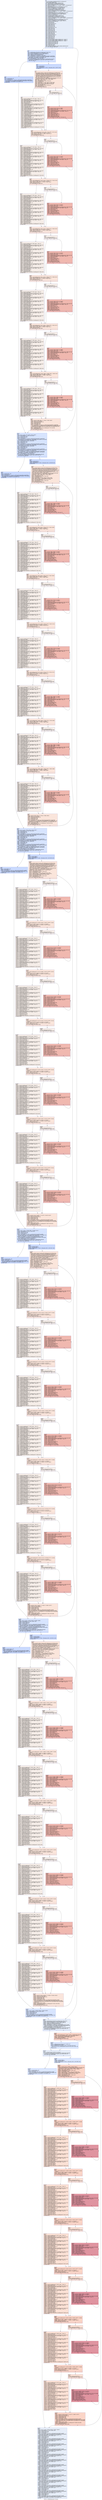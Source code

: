 digraph "CFG for '_Z14TestDimensionsv' function" {
	label="CFG for '_Z14TestDimensionsv' function";

	Node0x4656690 [shape=record,color="#3d50c3ff", style=filled, fillcolor="#c7d7f070",label="{%0:\l  %1 = tail call align 4 dereferenceable(64) i8 addrspace(4)*\l... @llvm.amdgcn.dispatch.ptr()\l  %2 = tail call i32 @llvm.amdgcn.workgroup.id.x()\l  %3 = getelementptr i8, i8 addrspace(4)* %1, i64 4\l  %4 = bitcast i8 addrspace(4)* %3 to i16 addrspace(4)*\l  %5 = load i16, i16 addrspace(4)* %4, align 4, !range !4, !invariant.load !5\l  %6 = zext i16 %5 to i32\l  %7 = getelementptr inbounds i8, i8 addrspace(4)* %1, i64 12\l  %8 = bitcast i8 addrspace(4)* %7 to i32 addrspace(4)*\l  %9 = load i32, i32 addrspace(4)* %8, align 4, !tbaa !6\l  %10 = tail call i32 @llvm.amdgcn.workgroup.id.y()\l  %11 = getelementptr i8, i8 addrspace(4)* %1, i64 6\l  %12 = bitcast i8 addrspace(4)* %11 to i16 addrspace(4)*\l  %13 = load i16, i16 addrspace(4)* %12, align 2, !range !4, !invariant.load !5\l  %14 = zext i16 %13 to i32\l  %15 = getelementptr inbounds i8, i8 addrspace(4)* %1, i64 16\l  %16 = bitcast i8 addrspace(4)* %15 to i32 addrspace(4)*\l  %17 = load i32, i32 addrspace(4)* %16, align 8, !tbaa !15\l  %18 = mul nuw nsw i32 %14, %6\l  %19 = tail call i32 @llvm.amdgcn.workgroup.id.z()\l  %20 = getelementptr i8, i8 addrspace(4)* %1, i64 8\l  %21 = bitcast i8 addrspace(4)* %20 to i16 addrspace(4)*\l  %22 = load i16, i16 addrspace(4)* %21, align 4, !range !4, !invariant.load !5\l  %23 = zext i16 %22 to i32\l  %24 = getelementptr inbounds i8, i8 addrspace(4)* %1, i64 20\l  %25 = bitcast i8 addrspace(4)* %24 to i32 addrspace(4)*\l  %26 = load i32, i32 addrspace(4)* %25, align 4, !tbaa !16\l  %27 = mul nuw nsw i32 %18, %23\l  %28 = udiv i32 %9, %6\l  %29 = mul i32 %28, %6\l  %30 = icmp ugt i32 %9, %29\l  %31 = zext i1 %30 to i32\l  %32 = add i32 %28, %31\l  %33 = udiv i32 %17, %14\l  %34 = mul i32 %33, %14\l  %35 = icmp ugt i32 %17, %34\l  %36 = zext i1 %35 to i32\l  %37 = add i32 %33, %36\l  %38 = mul i32 %37, %32\l  %39 = udiv i32 %26, %23\l  %40 = mul i32 %39, %23\l  %41 = icmp ugt i32 %26, %40\l  %42 = zext i1 %41 to i32\l  %43 = add i32 %39, %42\l  %44 = mul i32 %38, %43\l  %45 = mul nsw i32 %44, %27\l  %46 = mul i32 %37, %19\l  %47 = add i32 %46, %10\l  %48 = mul i32 %47, %32\l  %49 = add i32 %48, %2\l  %50 = mul i32 %49, %27\l  %51 = tail call i32 @llvm.amdgcn.workitem.id.x(), !range !17\l  %52 = tail call i32 @llvm.amdgcn.workitem.id.y(), !range !17\l  %53 = tail call i32 @llvm.amdgcn.workitem.id.z(), !range !17\l  %54 = mul nuw nsw i32 %53, %14\l  %55 = add nuw nsw i32 %54, %52\l  %56 = mul nuw nsw i32 %55, %6\l  %57 = add nuw nsw i32 %56, %51\l  %58 = add i32 %57, %50\l  %59 = icmp eq i32 %58, 0\l  %60 = tail call i8 addrspace(4)* @llvm.amdgcn.implicitarg.ptr()\l  br i1 %59, label %61, label %2357\l|{<s0>T|<s1>F}}"];
	Node0x4656690:s0 -> Node0x465c0d0;
	Node0x4656690:s1 -> Node0x465c160;
	Node0x465c0d0 [shape=record,color="#3d50c3ff", style=filled, fillcolor="#a5c3fe70",label="{%61:\l61:                                               \l  %62 = getelementptr inbounds i8, i8 addrspace(4)* %60, i64 24\l  %63 = bitcast i8 addrspace(4)* %62 to i64 addrspace(4)*\l  %64 = load i64, i64 addrspace(4)* %63, align 8, !tbaa !18\l  %65 = inttoptr i64 %64 to i8 addrspace(1)*\l  %66 = addrspacecast i8 addrspace(1)* %65 to i8*\l  %67 = tail call fastcc \<2 x i64\> @__ockl_hostcall_internal(i8* noundef %66,\l... i64 noundef 33, i64 noundef 0, i64 noundef 0, i64 noundef 0, i64 noundef 0,\l... i64 noundef 0, i64 noundef 0, i64 noundef 0) #10\l  %68 = extractelement \<2 x i64\> %67, i64 0\l  br i1 icmp eq (i8* addrspacecast (i8 addrspace(4)* getelementptr inbounds\l... ([39 x i8], [39 x i8] addrspace(4)* @.str, i64 0, i64 0) to i8*), i8* null),\l... label %69, label %73\l|{<s0>T|<s1>F}}"];
	Node0x465c0d0:s0 -> Node0x465d100;
	Node0x465c0d0:s1 -> Node0x465daf0;
	Node0x465d100 [shape=record,color="#3d50c3ff", style=filled, fillcolor="#88abfd70",label="{%69:\l69:                                               \l  %70 = and i64 %68, -225\l  %71 = or i64 %70, 32\l  %72 = tail call fastcc \<2 x i64\> @__ockl_hostcall_internal(i8* noundef %66,\l... i64 noundef %71, i64 noundef 0, i64 noundef 0, i64 noundef 0, i64 noundef 0,\l... i64 noundef 0, i64 noundef 0, i64 noundef 0) #10\l  br label %514\l}"];
	Node0x465d100 -> Node0x465ddb0;
	Node0x465daf0 [shape=record,color="#3d50c3ff", style=filled, fillcolor="#88abfd70",label="{%73:\l73:                                               \l  %74 = and i64 %68, 2\l  %75 = and i64 %68, -3\l  %76 = insertelement \<2 x i64\> \<i64 poison, i64 0\>, i64 %75, i64 0\l  br label %77\l}"];
	Node0x465daf0 -> Node0x465e950;
	Node0x465e950 [shape=record,color="#3d50c3ff", style=filled, fillcolor="#f4c5ad70",label="{%77:\l77:                                               \l  %78 = phi i64 [ select (i1 icmp eq (i8* addrspacecast (i8 addrspace(4)*\l... getelementptr inbounds ([39 x i8], [39 x i8] addrspace(4)* @.str, i64 0, i64\l... 0) to i8*), i8* null), i64 0, i64 add (i64 ptrtoint (i8* addrspacecast (i8\l... addrspace(4)* getelementptr inbounds ([39 x i8], [39 x i8] addrspace(4)*\l... @.str, i64 0, i64 38) to i8*) to i64), i64 add (i64 sub (i64 0, i64 ptrtoint\l... ([39 x i8]* addrspacecast ([39 x i8] addrspace(4)* @.str to [39 x i8]*) to\l... i64)), i64 1))), %73 ], [ %511, %503 ]\l  %79 = phi i8 addrspace(4)* [ getelementptr inbounds ([39 x i8], [39 x i8]\l... addrspace(4)* @.str, i64 0, i64 0), %73 ], [ %512, %503 ]\l  %80 = phi \<2 x i64\> [ %76, %73 ], [ %510, %503 ]\l  %81 = icmp ugt i64 %78, 56\l  %82 = extractelement \<2 x i64\> %80, i64 0\l  %83 = or i64 %82, %74\l  %84 = insertelement \<2 x i64\> poison, i64 %83, i64 0\l  %85 = select i1 %81, \<2 x i64\> %80, \<2 x i64\> %84\l  %86 = tail call i64 @llvm.umin.i64(i64 %78, i64 56)\l  %87 = trunc i64 %86 to i32\l  %88 = extractelement \<2 x i64\> %85, i64 0\l  %89 = icmp ugt i32 %87, 7\l  br i1 %89, label %92, label %90\l|{<s0>T|<s1>F}}"];
	Node0x465e950:s0 -> Node0x465f890;
	Node0x465e950:s1 -> Node0x465f920;
	Node0x465f920 [shape=record,color="#3d50c3ff", style=filled, fillcolor="#e8d6cc70",label="{%90:\l90:                                               \l  %91 = icmp eq i32 %87, 0\l  br i1 %91, label %145, label %132\l|{<s0>T|<s1>F}}"];
	Node0x465f920:s0 -> Node0x465faf0;
	Node0x465f920:s1 -> Node0x465fb40;
	Node0x465f890 [shape=record,color="#3d50c3ff", style=filled, fillcolor="#e8d6cc70",label="{%92:\l92:                                               \l  %93 = load i8, i8 addrspace(4)* %79, align 1, !tbaa !19\l  %94 = zext i8 %93 to i64\l  %95 = getelementptr inbounds i8, i8 addrspace(4)* %79, i64 1\l  %96 = load i8, i8 addrspace(4)* %95, align 1, !tbaa !19\l  %97 = zext i8 %96 to i64\l  %98 = shl nuw nsw i64 %97, 8\l  %99 = or i64 %98, %94\l  %100 = getelementptr inbounds i8, i8 addrspace(4)* %79, i64 2\l  %101 = load i8, i8 addrspace(4)* %100, align 1, !tbaa !19\l  %102 = zext i8 %101 to i64\l  %103 = shl nuw nsw i64 %102, 16\l  %104 = or i64 %99, %103\l  %105 = getelementptr inbounds i8, i8 addrspace(4)* %79, i64 3\l  %106 = load i8, i8 addrspace(4)* %105, align 1, !tbaa !19\l  %107 = zext i8 %106 to i64\l  %108 = shl nuw nsw i64 %107, 24\l  %109 = or i64 %104, %108\l  %110 = getelementptr inbounds i8, i8 addrspace(4)* %79, i64 4\l  %111 = load i8, i8 addrspace(4)* %110, align 1, !tbaa !19\l  %112 = zext i8 %111 to i64\l  %113 = shl nuw nsw i64 %112, 32\l  %114 = or i64 %109, %113\l  %115 = getelementptr inbounds i8, i8 addrspace(4)* %79, i64 5\l  %116 = load i8, i8 addrspace(4)* %115, align 1, !tbaa !19\l  %117 = zext i8 %116 to i64\l  %118 = shl nuw nsw i64 %117, 40\l  %119 = or i64 %114, %118\l  %120 = getelementptr inbounds i8, i8 addrspace(4)* %79, i64 6\l  %121 = load i8, i8 addrspace(4)* %120, align 1, !tbaa !19\l  %122 = zext i8 %121 to i64\l  %123 = shl nuw nsw i64 %122, 48\l  %124 = or i64 %119, %123\l  %125 = getelementptr inbounds i8, i8 addrspace(4)* %79, i64 7\l  %126 = load i8, i8 addrspace(4)* %125, align 1, !tbaa !19\l  %127 = zext i8 %126 to i64\l  %128 = shl nuw i64 %127, 56\l  %129 = or i64 %124, %128\l  %130 = add nsw i32 %87, -8\l  %131 = getelementptr inbounds i8, i8 addrspace(4)* %79, i64 8\l  br label %145\l}"];
	Node0x465f890 -> Node0x465faf0;
	Node0x465fb40 [shape=record,color="#3d50c3ff", style=filled, fillcolor="#dc5d4a70",label="{%132:\l132:                                              \l  %133 = phi i32 [ %143, %132 ], [ 0, %90 ]\l  %134 = phi i64 [ %142, %132 ], [ 0, %90 ]\l  %135 = zext i32 %133 to i64\l  %136 = getelementptr inbounds i8, i8 addrspace(4)* %79, i64 %135\l  %137 = load i8, i8 addrspace(4)* %136, align 1, !tbaa !19\l  %138 = zext i8 %137 to i64\l  %139 = shl i32 %133, 3\l  %140 = zext i32 %139 to i64\l  %141 = shl nuw i64 %138, %140\l  %142 = or i64 %141, %134\l  %143 = add nuw nsw i32 %133, 1\l  %144 = icmp eq i32 %143, %87\l  br i1 %144, label %145, label %132, !llvm.loop !20\l|{<s0>T|<s1>F}}"];
	Node0x465fb40:s0 -> Node0x465faf0;
	Node0x465fb40:s1 -> Node0x465fb40;
	Node0x465faf0 [shape=record,color="#3d50c3ff", style=filled, fillcolor="#f4c5ad70",label="{%145:\l145:                                              \l  %146 = phi i8 addrspace(4)* [ %131, %92 ], [ %79, %90 ], [ %79, %132 ]\l  %147 = phi i32 [ %130, %92 ], [ 0, %90 ], [ 0, %132 ]\l  %148 = phi i64 [ %129, %92 ], [ 0, %90 ], [ %142, %132 ]\l  %149 = icmp ugt i32 %147, 7\l  br i1 %149, label %152, label %150\l|{<s0>T|<s1>F}}"];
	Node0x465faf0:s0 -> Node0x4662970;
	Node0x465faf0:s1 -> Node0x46629c0;
	Node0x46629c0 [shape=record,color="#3d50c3ff", style=filled, fillcolor="#e8d6cc70",label="{%150:\l150:                                              \l  %151 = icmp eq i32 %147, 0\l  br i1 %151, label %205, label %192\l|{<s0>T|<s1>F}}"];
	Node0x46629c0:s0 -> Node0x4662b90;
	Node0x46629c0:s1 -> Node0x4662be0;
	Node0x4662970 [shape=record,color="#3d50c3ff", style=filled, fillcolor="#e8d6cc70",label="{%152:\l152:                                              \l  %153 = load i8, i8 addrspace(4)* %146, align 1, !tbaa !19\l  %154 = zext i8 %153 to i64\l  %155 = getelementptr inbounds i8, i8 addrspace(4)* %146, i64 1\l  %156 = load i8, i8 addrspace(4)* %155, align 1, !tbaa !19\l  %157 = zext i8 %156 to i64\l  %158 = shl nuw nsw i64 %157, 8\l  %159 = or i64 %158, %154\l  %160 = getelementptr inbounds i8, i8 addrspace(4)* %146, i64 2\l  %161 = load i8, i8 addrspace(4)* %160, align 1, !tbaa !19\l  %162 = zext i8 %161 to i64\l  %163 = shl nuw nsw i64 %162, 16\l  %164 = or i64 %159, %163\l  %165 = getelementptr inbounds i8, i8 addrspace(4)* %146, i64 3\l  %166 = load i8, i8 addrspace(4)* %165, align 1, !tbaa !19\l  %167 = zext i8 %166 to i64\l  %168 = shl nuw nsw i64 %167, 24\l  %169 = or i64 %164, %168\l  %170 = getelementptr inbounds i8, i8 addrspace(4)* %146, i64 4\l  %171 = load i8, i8 addrspace(4)* %170, align 1, !tbaa !19\l  %172 = zext i8 %171 to i64\l  %173 = shl nuw nsw i64 %172, 32\l  %174 = or i64 %169, %173\l  %175 = getelementptr inbounds i8, i8 addrspace(4)* %146, i64 5\l  %176 = load i8, i8 addrspace(4)* %175, align 1, !tbaa !19\l  %177 = zext i8 %176 to i64\l  %178 = shl nuw nsw i64 %177, 40\l  %179 = or i64 %174, %178\l  %180 = getelementptr inbounds i8, i8 addrspace(4)* %146, i64 6\l  %181 = load i8, i8 addrspace(4)* %180, align 1, !tbaa !19\l  %182 = zext i8 %181 to i64\l  %183 = shl nuw nsw i64 %182, 48\l  %184 = or i64 %179, %183\l  %185 = getelementptr inbounds i8, i8 addrspace(4)* %146, i64 7\l  %186 = load i8, i8 addrspace(4)* %185, align 1, !tbaa !19\l  %187 = zext i8 %186 to i64\l  %188 = shl nuw i64 %187, 56\l  %189 = or i64 %184, %188\l  %190 = add nsw i32 %147, -8\l  %191 = getelementptr inbounds i8, i8 addrspace(4)* %146, i64 8\l  br label %205\l}"];
	Node0x4662970 -> Node0x4662b90;
	Node0x4662be0 [shape=record,color="#3d50c3ff", style=filled, fillcolor="#dc5d4a70",label="{%192:\l192:                                              \l  %193 = phi i32 [ %203, %192 ], [ 0, %150 ]\l  %194 = phi i64 [ %202, %192 ], [ 0, %150 ]\l  %195 = zext i32 %193 to i64\l  %196 = getelementptr inbounds i8, i8 addrspace(4)* %146, i64 %195\l  %197 = load i8, i8 addrspace(4)* %196, align 1, !tbaa !19\l  %198 = zext i8 %197 to i64\l  %199 = shl i32 %193, 3\l  %200 = zext i32 %199 to i64\l  %201 = shl nuw i64 %198, %200\l  %202 = or i64 %201, %194\l  %203 = add nuw nsw i32 %193, 1\l  %204 = icmp eq i32 %203, %147\l  br i1 %204, label %205, label %192\l|{<s0>T|<s1>F}}"];
	Node0x4662be0:s0 -> Node0x4662b90;
	Node0x4662be0:s1 -> Node0x4662be0;
	Node0x4662b90 [shape=record,color="#3d50c3ff", style=filled, fillcolor="#f4c5ad70",label="{%205:\l205:                                              \l  %206 = phi i8 addrspace(4)* [ %191, %152 ], [ %146, %150 ], [ %146, %192 ]\l  %207 = phi i32 [ %190, %152 ], [ 0, %150 ], [ 0, %192 ]\l  %208 = phi i64 [ %189, %152 ], [ 0, %150 ], [ %202, %192 ]\l  %209 = icmp ugt i32 %207, 7\l  br i1 %209, label %212, label %210\l|{<s0>T|<s1>F}}"];
	Node0x4662b90:s0 -> Node0x4664ca0;
	Node0x4662b90:s1 -> Node0x4664cf0;
	Node0x4664cf0 [shape=record,color="#3d50c3ff", style=filled, fillcolor="#e8d6cc70",label="{%210:\l210:                                              \l  %211 = icmp eq i32 %207, 0\l  br i1 %211, label %265, label %252\l|{<s0>T|<s1>F}}"];
	Node0x4664cf0:s0 -> Node0x4664e80;
	Node0x4664cf0:s1 -> Node0x4664ed0;
	Node0x4664ca0 [shape=record,color="#3d50c3ff", style=filled, fillcolor="#e8d6cc70",label="{%212:\l212:                                              \l  %213 = load i8, i8 addrspace(4)* %206, align 1, !tbaa !19\l  %214 = zext i8 %213 to i64\l  %215 = getelementptr inbounds i8, i8 addrspace(4)* %206, i64 1\l  %216 = load i8, i8 addrspace(4)* %215, align 1, !tbaa !19\l  %217 = zext i8 %216 to i64\l  %218 = shl nuw nsw i64 %217, 8\l  %219 = or i64 %218, %214\l  %220 = getelementptr inbounds i8, i8 addrspace(4)* %206, i64 2\l  %221 = load i8, i8 addrspace(4)* %220, align 1, !tbaa !19\l  %222 = zext i8 %221 to i64\l  %223 = shl nuw nsw i64 %222, 16\l  %224 = or i64 %219, %223\l  %225 = getelementptr inbounds i8, i8 addrspace(4)* %206, i64 3\l  %226 = load i8, i8 addrspace(4)* %225, align 1, !tbaa !19\l  %227 = zext i8 %226 to i64\l  %228 = shl nuw nsw i64 %227, 24\l  %229 = or i64 %224, %228\l  %230 = getelementptr inbounds i8, i8 addrspace(4)* %206, i64 4\l  %231 = load i8, i8 addrspace(4)* %230, align 1, !tbaa !19\l  %232 = zext i8 %231 to i64\l  %233 = shl nuw nsw i64 %232, 32\l  %234 = or i64 %229, %233\l  %235 = getelementptr inbounds i8, i8 addrspace(4)* %206, i64 5\l  %236 = load i8, i8 addrspace(4)* %235, align 1, !tbaa !19\l  %237 = zext i8 %236 to i64\l  %238 = shl nuw nsw i64 %237, 40\l  %239 = or i64 %234, %238\l  %240 = getelementptr inbounds i8, i8 addrspace(4)* %206, i64 6\l  %241 = load i8, i8 addrspace(4)* %240, align 1, !tbaa !19\l  %242 = zext i8 %241 to i64\l  %243 = shl nuw nsw i64 %242, 48\l  %244 = or i64 %239, %243\l  %245 = getelementptr inbounds i8, i8 addrspace(4)* %206, i64 7\l  %246 = load i8, i8 addrspace(4)* %245, align 1, !tbaa !19\l  %247 = zext i8 %246 to i64\l  %248 = shl nuw i64 %247, 56\l  %249 = or i64 %244, %248\l  %250 = add nsw i32 %207, -8\l  %251 = getelementptr inbounds i8, i8 addrspace(4)* %206, i64 8\l  br label %265\l}"];
	Node0x4664ca0 -> Node0x4664e80;
	Node0x4664ed0 [shape=record,color="#3d50c3ff", style=filled, fillcolor="#dc5d4a70",label="{%252:\l252:                                              \l  %253 = phi i32 [ %263, %252 ], [ 0, %210 ]\l  %254 = phi i64 [ %262, %252 ], [ 0, %210 ]\l  %255 = zext i32 %253 to i64\l  %256 = getelementptr inbounds i8, i8 addrspace(4)* %206, i64 %255\l  %257 = load i8, i8 addrspace(4)* %256, align 1, !tbaa !19\l  %258 = zext i8 %257 to i64\l  %259 = shl i32 %253, 3\l  %260 = zext i32 %259 to i64\l  %261 = shl nuw i64 %258, %260\l  %262 = or i64 %261, %254\l  %263 = add nuw nsw i32 %253, 1\l  %264 = icmp eq i32 %263, %207\l  br i1 %264, label %265, label %252\l|{<s0>T|<s1>F}}"];
	Node0x4664ed0:s0 -> Node0x4664e80;
	Node0x4664ed0:s1 -> Node0x4664ed0;
	Node0x4664e80 [shape=record,color="#3d50c3ff", style=filled, fillcolor="#f4c5ad70",label="{%265:\l265:                                              \l  %266 = phi i8 addrspace(4)* [ %251, %212 ], [ %206, %210 ], [ %206, %252 ]\l  %267 = phi i32 [ %250, %212 ], [ 0, %210 ], [ 0, %252 ]\l  %268 = phi i64 [ %249, %212 ], [ 0, %210 ], [ %262, %252 ]\l  %269 = icmp ugt i32 %267, 7\l  br i1 %269, label %272, label %270\l|{<s0>T|<s1>F}}"];
	Node0x4664e80:s0 -> Node0x4667730;
	Node0x4664e80:s1 -> Node0x4667780;
	Node0x4667780 [shape=record,color="#3d50c3ff", style=filled, fillcolor="#e8d6cc70",label="{%270:\l270:                                              \l  %271 = icmp eq i32 %267, 0\l  br i1 %271, label %325, label %312\l|{<s0>T|<s1>F}}"];
	Node0x4667780:s0 -> Node0x4667910;
	Node0x4667780:s1 -> Node0x4667960;
	Node0x4667730 [shape=record,color="#3d50c3ff", style=filled, fillcolor="#e8d6cc70",label="{%272:\l272:                                              \l  %273 = load i8, i8 addrspace(4)* %266, align 1, !tbaa !19\l  %274 = zext i8 %273 to i64\l  %275 = getelementptr inbounds i8, i8 addrspace(4)* %266, i64 1\l  %276 = load i8, i8 addrspace(4)* %275, align 1, !tbaa !19\l  %277 = zext i8 %276 to i64\l  %278 = shl nuw nsw i64 %277, 8\l  %279 = or i64 %278, %274\l  %280 = getelementptr inbounds i8, i8 addrspace(4)* %266, i64 2\l  %281 = load i8, i8 addrspace(4)* %280, align 1, !tbaa !19\l  %282 = zext i8 %281 to i64\l  %283 = shl nuw nsw i64 %282, 16\l  %284 = or i64 %279, %283\l  %285 = getelementptr inbounds i8, i8 addrspace(4)* %266, i64 3\l  %286 = load i8, i8 addrspace(4)* %285, align 1, !tbaa !19\l  %287 = zext i8 %286 to i64\l  %288 = shl nuw nsw i64 %287, 24\l  %289 = or i64 %284, %288\l  %290 = getelementptr inbounds i8, i8 addrspace(4)* %266, i64 4\l  %291 = load i8, i8 addrspace(4)* %290, align 1, !tbaa !19\l  %292 = zext i8 %291 to i64\l  %293 = shl nuw nsw i64 %292, 32\l  %294 = or i64 %289, %293\l  %295 = getelementptr inbounds i8, i8 addrspace(4)* %266, i64 5\l  %296 = load i8, i8 addrspace(4)* %295, align 1, !tbaa !19\l  %297 = zext i8 %296 to i64\l  %298 = shl nuw nsw i64 %297, 40\l  %299 = or i64 %294, %298\l  %300 = getelementptr inbounds i8, i8 addrspace(4)* %266, i64 6\l  %301 = load i8, i8 addrspace(4)* %300, align 1, !tbaa !19\l  %302 = zext i8 %301 to i64\l  %303 = shl nuw nsw i64 %302, 48\l  %304 = or i64 %299, %303\l  %305 = getelementptr inbounds i8, i8 addrspace(4)* %266, i64 7\l  %306 = load i8, i8 addrspace(4)* %305, align 1, !tbaa !19\l  %307 = zext i8 %306 to i64\l  %308 = shl nuw i64 %307, 56\l  %309 = or i64 %304, %308\l  %310 = add nsw i32 %267, -8\l  %311 = getelementptr inbounds i8, i8 addrspace(4)* %266, i64 8\l  br label %325\l}"];
	Node0x4667730 -> Node0x4667910;
	Node0x4667960 [shape=record,color="#3d50c3ff", style=filled, fillcolor="#dc5d4a70",label="{%312:\l312:                                              \l  %313 = phi i32 [ %323, %312 ], [ 0, %270 ]\l  %314 = phi i64 [ %322, %312 ], [ 0, %270 ]\l  %315 = zext i32 %313 to i64\l  %316 = getelementptr inbounds i8, i8 addrspace(4)* %266, i64 %315\l  %317 = load i8, i8 addrspace(4)* %316, align 1, !tbaa !19\l  %318 = zext i8 %317 to i64\l  %319 = shl i32 %313, 3\l  %320 = zext i32 %319 to i64\l  %321 = shl nuw i64 %318, %320\l  %322 = or i64 %321, %314\l  %323 = add nuw nsw i32 %313, 1\l  %324 = icmp eq i32 %323, %267\l  br i1 %324, label %325, label %312\l|{<s0>T|<s1>F}}"];
	Node0x4667960:s0 -> Node0x4667910;
	Node0x4667960:s1 -> Node0x4667960;
	Node0x4667910 [shape=record,color="#3d50c3ff", style=filled, fillcolor="#f4c5ad70",label="{%325:\l325:                                              \l  %326 = phi i8 addrspace(4)* [ %311, %272 ], [ %266, %270 ], [ %266, %312 ]\l  %327 = phi i32 [ %310, %272 ], [ 0, %270 ], [ 0, %312 ]\l  %328 = phi i64 [ %309, %272 ], [ 0, %270 ], [ %322, %312 ]\l  %329 = icmp ugt i32 %327, 7\l  br i1 %329, label %332, label %330\l|{<s0>T|<s1>F}}"];
	Node0x4667910:s0 -> Node0x4669980;
	Node0x4667910:s1 -> Node0x46699d0;
	Node0x46699d0 [shape=record,color="#3d50c3ff", style=filled, fillcolor="#e8d6cc70",label="{%330:\l330:                                              \l  %331 = icmp eq i32 %327, 0\l  br i1 %331, label %385, label %372\l|{<s0>T|<s1>F}}"];
	Node0x46699d0:s0 -> Node0x4669b60;
	Node0x46699d0:s1 -> Node0x4669bb0;
	Node0x4669980 [shape=record,color="#3d50c3ff", style=filled, fillcolor="#e8d6cc70",label="{%332:\l332:                                              \l  %333 = load i8, i8 addrspace(4)* %326, align 1, !tbaa !19\l  %334 = zext i8 %333 to i64\l  %335 = getelementptr inbounds i8, i8 addrspace(4)* %326, i64 1\l  %336 = load i8, i8 addrspace(4)* %335, align 1, !tbaa !19\l  %337 = zext i8 %336 to i64\l  %338 = shl nuw nsw i64 %337, 8\l  %339 = or i64 %338, %334\l  %340 = getelementptr inbounds i8, i8 addrspace(4)* %326, i64 2\l  %341 = load i8, i8 addrspace(4)* %340, align 1, !tbaa !19\l  %342 = zext i8 %341 to i64\l  %343 = shl nuw nsw i64 %342, 16\l  %344 = or i64 %339, %343\l  %345 = getelementptr inbounds i8, i8 addrspace(4)* %326, i64 3\l  %346 = load i8, i8 addrspace(4)* %345, align 1, !tbaa !19\l  %347 = zext i8 %346 to i64\l  %348 = shl nuw nsw i64 %347, 24\l  %349 = or i64 %344, %348\l  %350 = getelementptr inbounds i8, i8 addrspace(4)* %326, i64 4\l  %351 = load i8, i8 addrspace(4)* %350, align 1, !tbaa !19\l  %352 = zext i8 %351 to i64\l  %353 = shl nuw nsw i64 %352, 32\l  %354 = or i64 %349, %353\l  %355 = getelementptr inbounds i8, i8 addrspace(4)* %326, i64 5\l  %356 = load i8, i8 addrspace(4)* %355, align 1, !tbaa !19\l  %357 = zext i8 %356 to i64\l  %358 = shl nuw nsw i64 %357, 40\l  %359 = or i64 %354, %358\l  %360 = getelementptr inbounds i8, i8 addrspace(4)* %326, i64 6\l  %361 = load i8, i8 addrspace(4)* %360, align 1, !tbaa !19\l  %362 = zext i8 %361 to i64\l  %363 = shl nuw nsw i64 %362, 48\l  %364 = or i64 %359, %363\l  %365 = getelementptr inbounds i8, i8 addrspace(4)* %326, i64 7\l  %366 = load i8, i8 addrspace(4)* %365, align 1, !tbaa !19\l  %367 = zext i8 %366 to i64\l  %368 = shl nuw i64 %367, 56\l  %369 = or i64 %364, %368\l  %370 = add nsw i32 %327, -8\l  %371 = getelementptr inbounds i8, i8 addrspace(4)* %326, i64 8\l  br label %385\l}"];
	Node0x4669980 -> Node0x4669b60;
	Node0x4669bb0 [shape=record,color="#3d50c3ff", style=filled, fillcolor="#dc5d4a70",label="{%372:\l372:                                              \l  %373 = phi i32 [ %383, %372 ], [ 0, %330 ]\l  %374 = phi i64 [ %382, %372 ], [ 0, %330 ]\l  %375 = zext i32 %373 to i64\l  %376 = getelementptr inbounds i8, i8 addrspace(4)* %326, i64 %375\l  %377 = load i8, i8 addrspace(4)* %376, align 1, !tbaa !19\l  %378 = zext i8 %377 to i64\l  %379 = shl i32 %373, 3\l  %380 = zext i32 %379 to i64\l  %381 = shl nuw i64 %378, %380\l  %382 = or i64 %381, %374\l  %383 = add nuw nsw i32 %373, 1\l  %384 = icmp eq i32 %383, %327\l  br i1 %384, label %385, label %372\l|{<s0>T|<s1>F}}"];
	Node0x4669bb0:s0 -> Node0x4669b60;
	Node0x4669bb0:s1 -> Node0x4669bb0;
	Node0x4669b60 [shape=record,color="#3d50c3ff", style=filled, fillcolor="#f4c5ad70",label="{%385:\l385:                                              \l  %386 = phi i8 addrspace(4)* [ %371, %332 ], [ %326, %330 ], [ %326, %372 ]\l  %387 = phi i32 [ %370, %332 ], [ 0, %330 ], [ 0, %372 ]\l  %388 = phi i64 [ %369, %332 ], [ 0, %330 ], [ %382, %372 ]\l  %389 = icmp ugt i32 %387, 7\l  br i1 %389, label %392, label %390\l|{<s0>T|<s1>F}}"];
	Node0x4669b60:s0 -> Node0x466c5d0;
	Node0x4669b60:s1 -> Node0x466c620;
	Node0x466c620 [shape=record,color="#3d50c3ff", style=filled, fillcolor="#e8d6cc70",label="{%390:\l390:                                              \l  %391 = icmp eq i32 %387, 0\l  br i1 %391, label %445, label %432\l|{<s0>T|<s1>F}}"];
	Node0x466c620:s0 -> Node0x466c7b0;
	Node0x466c620:s1 -> Node0x466c800;
	Node0x466c5d0 [shape=record,color="#3d50c3ff", style=filled, fillcolor="#e8d6cc70",label="{%392:\l392:                                              \l  %393 = load i8, i8 addrspace(4)* %386, align 1, !tbaa !19\l  %394 = zext i8 %393 to i64\l  %395 = getelementptr inbounds i8, i8 addrspace(4)* %386, i64 1\l  %396 = load i8, i8 addrspace(4)* %395, align 1, !tbaa !19\l  %397 = zext i8 %396 to i64\l  %398 = shl nuw nsw i64 %397, 8\l  %399 = or i64 %398, %394\l  %400 = getelementptr inbounds i8, i8 addrspace(4)* %386, i64 2\l  %401 = load i8, i8 addrspace(4)* %400, align 1, !tbaa !19\l  %402 = zext i8 %401 to i64\l  %403 = shl nuw nsw i64 %402, 16\l  %404 = or i64 %399, %403\l  %405 = getelementptr inbounds i8, i8 addrspace(4)* %386, i64 3\l  %406 = load i8, i8 addrspace(4)* %405, align 1, !tbaa !19\l  %407 = zext i8 %406 to i64\l  %408 = shl nuw nsw i64 %407, 24\l  %409 = or i64 %404, %408\l  %410 = getelementptr inbounds i8, i8 addrspace(4)* %386, i64 4\l  %411 = load i8, i8 addrspace(4)* %410, align 1, !tbaa !19\l  %412 = zext i8 %411 to i64\l  %413 = shl nuw nsw i64 %412, 32\l  %414 = or i64 %409, %413\l  %415 = getelementptr inbounds i8, i8 addrspace(4)* %386, i64 5\l  %416 = load i8, i8 addrspace(4)* %415, align 1, !tbaa !19\l  %417 = zext i8 %416 to i64\l  %418 = shl nuw nsw i64 %417, 40\l  %419 = or i64 %414, %418\l  %420 = getelementptr inbounds i8, i8 addrspace(4)* %386, i64 6\l  %421 = load i8, i8 addrspace(4)* %420, align 1, !tbaa !19\l  %422 = zext i8 %421 to i64\l  %423 = shl nuw nsw i64 %422, 48\l  %424 = or i64 %419, %423\l  %425 = getelementptr inbounds i8, i8 addrspace(4)* %386, i64 7\l  %426 = load i8, i8 addrspace(4)* %425, align 1, !tbaa !19\l  %427 = zext i8 %426 to i64\l  %428 = shl nuw i64 %427, 56\l  %429 = or i64 %424, %428\l  %430 = add nsw i32 %387, -8\l  %431 = getelementptr inbounds i8, i8 addrspace(4)* %386, i64 8\l  br label %445\l}"];
	Node0x466c5d0 -> Node0x466c7b0;
	Node0x466c800 [shape=record,color="#3d50c3ff", style=filled, fillcolor="#dc5d4a70",label="{%432:\l432:                                              \l  %433 = phi i32 [ %443, %432 ], [ 0, %390 ]\l  %434 = phi i64 [ %442, %432 ], [ 0, %390 ]\l  %435 = zext i32 %433 to i64\l  %436 = getelementptr inbounds i8, i8 addrspace(4)* %386, i64 %435\l  %437 = load i8, i8 addrspace(4)* %436, align 1, !tbaa !19\l  %438 = zext i8 %437 to i64\l  %439 = shl i32 %433, 3\l  %440 = zext i32 %439 to i64\l  %441 = shl nuw i64 %438, %440\l  %442 = or i64 %441, %434\l  %443 = add nuw nsw i32 %433, 1\l  %444 = icmp eq i32 %443, %387\l  br i1 %444, label %445, label %432\l|{<s0>T|<s1>F}}"];
	Node0x466c800:s0 -> Node0x466c7b0;
	Node0x466c800:s1 -> Node0x466c800;
	Node0x466c7b0 [shape=record,color="#3d50c3ff", style=filled, fillcolor="#f4c5ad70",label="{%445:\l445:                                              \l  %446 = phi i8 addrspace(4)* [ %431, %392 ], [ %386, %390 ], [ %386, %432 ]\l  %447 = phi i32 [ %430, %392 ], [ 0, %390 ], [ 0, %432 ]\l  %448 = phi i64 [ %429, %392 ], [ 0, %390 ], [ %442, %432 ]\l  %449 = icmp ugt i32 %447, 7\l  br i1 %449, label %452, label %450\l|{<s0>T|<s1>F}}"];
	Node0x466c7b0:s0 -> Node0x466ee30;
	Node0x466c7b0:s1 -> Node0x466ee80;
	Node0x466ee80 [shape=record,color="#3d50c3ff", style=filled, fillcolor="#e8d6cc70",label="{%450:\l450:                                              \l  %451 = icmp eq i32 %447, 0\l  br i1 %451, label %503, label %490\l|{<s0>T|<s1>F}}"];
	Node0x466ee80:s0 -> Node0x465edc0;
	Node0x466ee80:s1 -> Node0x466f010;
	Node0x466ee30 [shape=record,color="#3d50c3ff", style=filled, fillcolor="#e8d6cc70",label="{%452:\l452:                                              \l  %453 = load i8, i8 addrspace(4)* %446, align 1, !tbaa !19\l  %454 = zext i8 %453 to i64\l  %455 = getelementptr inbounds i8, i8 addrspace(4)* %446, i64 1\l  %456 = load i8, i8 addrspace(4)* %455, align 1, !tbaa !19\l  %457 = zext i8 %456 to i64\l  %458 = shl nuw nsw i64 %457, 8\l  %459 = or i64 %458, %454\l  %460 = getelementptr inbounds i8, i8 addrspace(4)* %446, i64 2\l  %461 = load i8, i8 addrspace(4)* %460, align 1, !tbaa !19\l  %462 = zext i8 %461 to i64\l  %463 = shl nuw nsw i64 %462, 16\l  %464 = or i64 %459, %463\l  %465 = getelementptr inbounds i8, i8 addrspace(4)* %446, i64 3\l  %466 = load i8, i8 addrspace(4)* %465, align 1, !tbaa !19\l  %467 = zext i8 %466 to i64\l  %468 = shl nuw nsw i64 %467, 24\l  %469 = or i64 %464, %468\l  %470 = getelementptr inbounds i8, i8 addrspace(4)* %446, i64 4\l  %471 = load i8, i8 addrspace(4)* %470, align 1, !tbaa !19\l  %472 = zext i8 %471 to i64\l  %473 = shl nuw nsw i64 %472, 32\l  %474 = or i64 %469, %473\l  %475 = getelementptr inbounds i8, i8 addrspace(4)* %446, i64 5\l  %476 = load i8, i8 addrspace(4)* %475, align 1, !tbaa !19\l  %477 = zext i8 %476 to i64\l  %478 = shl nuw nsw i64 %477, 40\l  %479 = or i64 %474, %478\l  %480 = getelementptr inbounds i8, i8 addrspace(4)* %446, i64 6\l  %481 = load i8, i8 addrspace(4)* %480, align 1, !tbaa !19\l  %482 = zext i8 %481 to i64\l  %483 = shl nuw nsw i64 %482, 48\l  %484 = or i64 %479, %483\l  %485 = getelementptr inbounds i8, i8 addrspace(4)* %446, i64 7\l  %486 = load i8, i8 addrspace(4)* %485, align 1, !tbaa !19\l  %487 = zext i8 %486 to i64\l  %488 = shl nuw i64 %487, 56\l  %489 = or i64 %484, %488\l  br label %503\l}"];
	Node0x466ee30 -> Node0x465edc0;
	Node0x466f010 [shape=record,color="#3d50c3ff", style=filled, fillcolor="#dc5d4a70",label="{%490:\l490:                                              \l  %491 = phi i32 [ %501, %490 ], [ 0, %450 ]\l  %492 = phi i64 [ %500, %490 ], [ 0, %450 ]\l  %493 = zext i32 %491 to i64\l  %494 = getelementptr inbounds i8, i8 addrspace(4)* %446, i64 %493\l  %495 = load i8, i8 addrspace(4)* %494, align 1, !tbaa !19\l  %496 = zext i8 %495 to i64\l  %497 = shl i32 %491, 3\l  %498 = zext i32 %497 to i64\l  %499 = shl nuw i64 %496, %498\l  %500 = or i64 %499, %492\l  %501 = add nuw nsw i32 %491, 1\l  %502 = icmp eq i32 %501, %447\l  br i1 %502, label %503, label %490\l|{<s0>T|<s1>F}}"];
	Node0x466f010:s0 -> Node0x465edc0;
	Node0x466f010:s1 -> Node0x466f010;
	Node0x465edc0 [shape=record,color="#3d50c3ff", style=filled, fillcolor="#f4c5ad70",label="{%503:\l503:                                              \l  %504 = phi i64 [ %489, %452 ], [ 0, %450 ], [ %500, %490 ]\l  %505 = shl nuw nsw i64 %86, 2\l  %506 = add nuw nsw i64 %505, 28\l  %507 = and i64 %506, 480\l  %508 = and i64 %88, -225\l  %509 = or i64 %508, %507\l  %510 = tail call fastcc \<2 x i64\> @__ockl_hostcall_internal(i8* noundef %66,\l... i64 noundef %509, i64 noundef %148, i64 noundef %208, i64 noundef %268, i64\l... noundef %328, i64 noundef %388, i64 noundef %448, i64 noundef %504) #10\l  %511 = sub i64 %78, %86\l  %512 = getelementptr inbounds i8, i8 addrspace(4)* %79, i64 %86\l  %513 = icmp eq i64 %511, 0\l  br i1 %513, label %514, label %77\l|{<s0>T|<s1>F}}"];
	Node0x465edc0:s0 -> Node0x465ddb0;
	Node0x465edc0:s1 -> Node0x465e950;
	Node0x465ddb0 [shape=record,color="#3d50c3ff", style=filled, fillcolor="#a5c3fe70",label="{%514:\l514:                                              \l  %515 = phi \<2 x i64\> [ %72, %69 ], [ %510, %503 ]\l  %516 = extractelement \<2 x i64\> %515, i64 0\l  %517 = zext i32 %32 to i64\l  %518 = and i64 %516, -225\l  %519 = or i64 %518, 32\l  %520 = tail call fastcc \<2 x i64\> @__ockl_hostcall_internal(i8* noundef %66,\l... i64 noundef %519, i64 noundef %517, i64 noundef 0, i64 noundef 0, i64 noundef\l... 0, i64 noundef 0, i64 noundef 0, i64 noundef 0) #10\l  %521 = extractelement \<2 x i64\> %520, i64 0\l  %522 = zext i32 %37 to i64\l  %523 = and i64 %521, -225\l  %524 = or i64 %523, 32\l  %525 = tail call fastcc \<2 x i64\> @__ockl_hostcall_internal(i8* noundef %66,\l... i64 noundef %524, i64 noundef %522, i64 noundef 0, i64 noundef 0, i64 noundef\l... 0, i64 noundef 0, i64 noundef 0, i64 noundef 0) #10\l  %526 = extractelement \<2 x i64\> %525, i64 0\l  %527 = zext i32 %43 to i64\l  %528 = and i64 %526, -227\l  %529 = or i64 %528, 34\l  %530 = tail call fastcc \<2 x i64\> @__ockl_hostcall_internal(i8* noundef %66,\l... i64 noundef %529, i64 noundef %527, i64 noundef 0, i64 noundef 0, i64 noundef\l... 0, i64 noundef 0, i64 noundef 0, i64 noundef 0) #10\l  %531 = tail call fastcc \<2 x i64\> @__ockl_hostcall_internal(i8* noundef %66,\l... i64 noundef 33, i64 noundef 0, i64 noundef 0, i64 noundef 0, i64 noundef 0,\l... i64 noundef 0, i64 noundef 0, i64 noundef 0) #10\l  %532 = extractelement \<2 x i64\> %531, i64 0\l  br i1 icmp eq (i8* addrspacecast (i8 addrspace(4)* getelementptr inbounds\l... ([39 x i8], [39 x i8] addrspace(4)* @.str.1, i64 0, i64 0) to i8*), i8*\l... null), label %533, label %537\l|{<s0>T|<s1>F}}"];
	Node0x465ddb0:s0 -> Node0x4667630;
	Node0x465ddb0:s1 -> Node0x4667680;
	Node0x4667630 [shape=record,color="#3d50c3ff", style=filled, fillcolor="#88abfd70",label="{%533:\l533:                                              \l  %534 = and i64 %532, -225\l  %535 = or i64 %534, 32\l  %536 = tail call fastcc \<2 x i64\> @__ockl_hostcall_internal(i8* noundef %66,\l... i64 noundef %535, i64 noundef 0, i64 noundef 0, i64 noundef 0, i64 noundef 0,\l... i64 noundef 0, i64 noundef 0, i64 noundef 0) #10\l  br label %978\l}"];
	Node0x4667630 -> Node0x4673ae0;
	Node0x4667680 [shape=record,color="#3d50c3ff", style=filled, fillcolor="#88abfd70",label="{%537:\l537:                                              \l  %538 = and i64 %532, 2\l  %539 = and i64 %532, -3\l  %540 = insertelement \<2 x i64\> \<i64 poison, i64 0\>, i64 %539, i64 0\l  br label %541\l}"];
	Node0x4667680 -> Node0x4673ba0;
	Node0x4673ba0 [shape=record,color="#3d50c3ff", style=filled, fillcolor="#f4c5ad70",label="{%541:\l541:                                              \l  %542 = phi i64 [ select (i1 icmp eq (i8* addrspacecast (i8 addrspace(4)*\l... getelementptr inbounds ([39 x i8], [39 x i8] addrspace(4)* @.str.1, i64 0,\l... i64 0) to i8*), i8* null), i64 0, i64 add (i64 ptrtoint (i8* addrspacecast\l... (i8 addrspace(4)* getelementptr inbounds ([39 x i8], [39 x i8] addrspace(4)*\l... @.str.1, i64 0, i64 38) to i8*) to i64), i64 add (i64 sub (i64 0, i64\l... ptrtoint ([39 x i8]* addrspacecast ([39 x i8] addrspace(4)* @.str.1 to [39 x\l... i8]*) to i64)), i64 1))), %537 ], [ %975, %967 ]\l  %543 = phi i8 addrspace(4)* [ getelementptr inbounds ([39 x i8], [39 x i8]\l... addrspace(4)* @.str.1, i64 0, i64 0), %537 ], [ %976, %967 ]\l  %544 = phi \<2 x i64\> [ %540, %537 ], [ %974, %967 ]\l  %545 = icmp ugt i64 %542, 56\l  %546 = extractelement \<2 x i64\> %544, i64 0\l  %547 = or i64 %546, %538\l  %548 = insertelement \<2 x i64\> poison, i64 %547, i64 0\l  %549 = select i1 %545, \<2 x i64\> %544, \<2 x i64\> %548\l  %550 = tail call i64 @llvm.umin.i64(i64 %542, i64 56)\l  %551 = trunc i64 %550 to i32\l  %552 = extractelement \<2 x i64\> %549, i64 0\l  %553 = icmp ugt i32 %551, 7\l  br i1 %553, label %556, label %554\l|{<s0>T|<s1>F}}"];
	Node0x4673ba0:s0 -> Node0x4674c30;
	Node0x4673ba0:s1 -> Node0x4674cc0;
	Node0x4674cc0 [shape=record,color="#3d50c3ff", style=filled, fillcolor="#e8d6cc70",label="{%554:\l554:                                              \l  %555 = icmp eq i32 %551, 0\l  br i1 %555, label %609, label %596\l|{<s0>T|<s1>F}}"];
	Node0x4674cc0:s0 -> Node0x4674e90;
	Node0x4674cc0:s1 -> Node0x4674ee0;
	Node0x4674c30 [shape=record,color="#3d50c3ff", style=filled, fillcolor="#e8d6cc70",label="{%556:\l556:                                              \l  %557 = load i8, i8 addrspace(4)* %543, align 1, !tbaa !19\l  %558 = zext i8 %557 to i64\l  %559 = getelementptr inbounds i8, i8 addrspace(4)* %543, i64 1\l  %560 = load i8, i8 addrspace(4)* %559, align 1, !tbaa !19\l  %561 = zext i8 %560 to i64\l  %562 = shl nuw nsw i64 %561, 8\l  %563 = or i64 %562, %558\l  %564 = getelementptr inbounds i8, i8 addrspace(4)* %543, i64 2\l  %565 = load i8, i8 addrspace(4)* %564, align 1, !tbaa !19\l  %566 = zext i8 %565 to i64\l  %567 = shl nuw nsw i64 %566, 16\l  %568 = or i64 %563, %567\l  %569 = getelementptr inbounds i8, i8 addrspace(4)* %543, i64 3\l  %570 = load i8, i8 addrspace(4)* %569, align 1, !tbaa !19\l  %571 = zext i8 %570 to i64\l  %572 = shl nuw nsw i64 %571, 24\l  %573 = or i64 %568, %572\l  %574 = getelementptr inbounds i8, i8 addrspace(4)* %543, i64 4\l  %575 = load i8, i8 addrspace(4)* %574, align 1, !tbaa !19\l  %576 = zext i8 %575 to i64\l  %577 = shl nuw nsw i64 %576, 32\l  %578 = or i64 %573, %577\l  %579 = getelementptr inbounds i8, i8 addrspace(4)* %543, i64 5\l  %580 = load i8, i8 addrspace(4)* %579, align 1, !tbaa !19\l  %581 = zext i8 %580 to i64\l  %582 = shl nuw nsw i64 %581, 40\l  %583 = or i64 %578, %582\l  %584 = getelementptr inbounds i8, i8 addrspace(4)* %543, i64 6\l  %585 = load i8, i8 addrspace(4)* %584, align 1, !tbaa !19\l  %586 = zext i8 %585 to i64\l  %587 = shl nuw nsw i64 %586, 48\l  %588 = or i64 %583, %587\l  %589 = getelementptr inbounds i8, i8 addrspace(4)* %543, i64 7\l  %590 = load i8, i8 addrspace(4)* %589, align 1, !tbaa !19\l  %591 = zext i8 %590 to i64\l  %592 = shl nuw i64 %591, 56\l  %593 = or i64 %588, %592\l  %594 = add nsw i32 %551, -8\l  %595 = getelementptr inbounds i8, i8 addrspace(4)* %543, i64 8\l  br label %609\l}"];
	Node0x4674c30 -> Node0x4674e90;
	Node0x4674ee0 [shape=record,color="#3d50c3ff", style=filled, fillcolor="#dc5d4a70",label="{%596:\l596:                                              \l  %597 = phi i32 [ %607, %596 ], [ 0, %554 ]\l  %598 = phi i64 [ %606, %596 ], [ 0, %554 ]\l  %599 = zext i32 %597 to i64\l  %600 = getelementptr inbounds i8, i8 addrspace(4)* %543, i64 %599\l  %601 = load i8, i8 addrspace(4)* %600, align 1, !tbaa !19\l  %602 = zext i8 %601 to i64\l  %603 = shl i32 %597, 3\l  %604 = zext i32 %603 to i64\l  %605 = shl nuw i64 %602, %604\l  %606 = or i64 %605, %598\l  %607 = add nuw nsw i32 %597, 1\l  %608 = icmp eq i32 %607, %551\l  br i1 %608, label %609, label %596, !llvm.loop !20\l|{<s0>T|<s1>F}}"];
	Node0x4674ee0:s0 -> Node0x4674e90;
	Node0x4674ee0:s1 -> Node0x4674ee0;
	Node0x4674e90 [shape=record,color="#3d50c3ff", style=filled, fillcolor="#f4c5ad70",label="{%609:\l609:                                              \l  %610 = phi i8 addrspace(4)* [ %595, %556 ], [ %543, %554 ], [ %543, %596 ]\l  %611 = phi i32 [ %594, %556 ], [ 0, %554 ], [ 0, %596 ]\l  %612 = phi i64 [ %593, %556 ], [ 0, %554 ], [ %606, %596 ]\l  %613 = icmp ugt i32 %611, 7\l  br i1 %613, label %616, label %614\l|{<s0>T|<s1>F}}"];
	Node0x4674e90:s0 -> Node0x46775b0;
	Node0x4674e90:s1 -> Node0x4677600;
	Node0x4677600 [shape=record,color="#3d50c3ff", style=filled, fillcolor="#e8d6cc70",label="{%614:\l614:                                              \l  %615 = icmp eq i32 %611, 0\l  br i1 %615, label %669, label %656\l|{<s0>T|<s1>F}}"];
	Node0x4677600:s0 -> Node0x4677790;
	Node0x4677600:s1 -> Node0x46777e0;
	Node0x46775b0 [shape=record,color="#3d50c3ff", style=filled, fillcolor="#e8d6cc70",label="{%616:\l616:                                              \l  %617 = load i8, i8 addrspace(4)* %610, align 1, !tbaa !19\l  %618 = zext i8 %617 to i64\l  %619 = getelementptr inbounds i8, i8 addrspace(4)* %610, i64 1\l  %620 = load i8, i8 addrspace(4)* %619, align 1, !tbaa !19\l  %621 = zext i8 %620 to i64\l  %622 = shl nuw nsw i64 %621, 8\l  %623 = or i64 %622, %618\l  %624 = getelementptr inbounds i8, i8 addrspace(4)* %610, i64 2\l  %625 = load i8, i8 addrspace(4)* %624, align 1, !tbaa !19\l  %626 = zext i8 %625 to i64\l  %627 = shl nuw nsw i64 %626, 16\l  %628 = or i64 %623, %627\l  %629 = getelementptr inbounds i8, i8 addrspace(4)* %610, i64 3\l  %630 = load i8, i8 addrspace(4)* %629, align 1, !tbaa !19\l  %631 = zext i8 %630 to i64\l  %632 = shl nuw nsw i64 %631, 24\l  %633 = or i64 %628, %632\l  %634 = getelementptr inbounds i8, i8 addrspace(4)* %610, i64 4\l  %635 = load i8, i8 addrspace(4)* %634, align 1, !tbaa !19\l  %636 = zext i8 %635 to i64\l  %637 = shl nuw nsw i64 %636, 32\l  %638 = or i64 %633, %637\l  %639 = getelementptr inbounds i8, i8 addrspace(4)* %610, i64 5\l  %640 = load i8, i8 addrspace(4)* %639, align 1, !tbaa !19\l  %641 = zext i8 %640 to i64\l  %642 = shl nuw nsw i64 %641, 40\l  %643 = or i64 %638, %642\l  %644 = getelementptr inbounds i8, i8 addrspace(4)* %610, i64 6\l  %645 = load i8, i8 addrspace(4)* %644, align 1, !tbaa !19\l  %646 = zext i8 %645 to i64\l  %647 = shl nuw nsw i64 %646, 48\l  %648 = or i64 %643, %647\l  %649 = getelementptr inbounds i8, i8 addrspace(4)* %610, i64 7\l  %650 = load i8, i8 addrspace(4)* %649, align 1, !tbaa !19\l  %651 = zext i8 %650 to i64\l  %652 = shl nuw i64 %651, 56\l  %653 = or i64 %648, %652\l  %654 = add nsw i32 %611, -8\l  %655 = getelementptr inbounds i8, i8 addrspace(4)* %610, i64 8\l  br label %669\l}"];
	Node0x46775b0 -> Node0x4677790;
	Node0x46777e0 [shape=record,color="#3d50c3ff", style=filled, fillcolor="#dc5d4a70",label="{%656:\l656:                                              \l  %657 = phi i32 [ %667, %656 ], [ 0, %614 ]\l  %658 = phi i64 [ %666, %656 ], [ 0, %614 ]\l  %659 = zext i32 %657 to i64\l  %660 = getelementptr inbounds i8, i8 addrspace(4)* %610, i64 %659\l  %661 = load i8, i8 addrspace(4)* %660, align 1, !tbaa !19\l  %662 = zext i8 %661 to i64\l  %663 = shl i32 %657, 3\l  %664 = zext i32 %663 to i64\l  %665 = shl nuw i64 %662, %664\l  %666 = or i64 %665, %658\l  %667 = add nuw nsw i32 %657, 1\l  %668 = icmp eq i32 %667, %611\l  br i1 %668, label %669, label %656\l|{<s0>T|<s1>F}}"];
	Node0x46777e0:s0 -> Node0x4677790;
	Node0x46777e0:s1 -> Node0x46777e0;
	Node0x4677790 [shape=record,color="#3d50c3ff", style=filled, fillcolor="#f4c5ad70",label="{%669:\l669:                                              \l  %670 = phi i8 addrspace(4)* [ %655, %616 ], [ %610, %614 ], [ %610, %656 ]\l  %671 = phi i32 [ %654, %616 ], [ 0, %614 ], [ 0, %656 ]\l  %672 = phi i64 [ %653, %616 ], [ 0, %614 ], [ %666, %656 ]\l  %673 = icmp ugt i32 %671, 7\l  br i1 %673, label %676, label %674\l|{<s0>T|<s1>F}}"];
	Node0x4677790:s0 -> Node0x4679800;
	Node0x4677790:s1 -> Node0x4679850;
	Node0x4679850 [shape=record,color="#3d50c3ff", style=filled, fillcolor="#e8d6cc70",label="{%674:\l674:                                              \l  %675 = icmp eq i32 %671, 0\l  br i1 %675, label %729, label %716\l|{<s0>T|<s1>F}}"];
	Node0x4679850:s0 -> Node0x46799e0;
	Node0x4679850:s1 -> Node0x4679a30;
	Node0x4679800 [shape=record,color="#3d50c3ff", style=filled, fillcolor="#e8d6cc70",label="{%676:\l676:                                              \l  %677 = load i8, i8 addrspace(4)* %670, align 1, !tbaa !19\l  %678 = zext i8 %677 to i64\l  %679 = getelementptr inbounds i8, i8 addrspace(4)* %670, i64 1\l  %680 = load i8, i8 addrspace(4)* %679, align 1, !tbaa !19\l  %681 = zext i8 %680 to i64\l  %682 = shl nuw nsw i64 %681, 8\l  %683 = or i64 %682, %678\l  %684 = getelementptr inbounds i8, i8 addrspace(4)* %670, i64 2\l  %685 = load i8, i8 addrspace(4)* %684, align 1, !tbaa !19\l  %686 = zext i8 %685 to i64\l  %687 = shl nuw nsw i64 %686, 16\l  %688 = or i64 %683, %687\l  %689 = getelementptr inbounds i8, i8 addrspace(4)* %670, i64 3\l  %690 = load i8, i8 addrspace(4)* %689, align 1, !tbaa !19\l  %691 = zext i8 %690 to i64\l  %692 = shl nuw nsw i64 %691, 24\l  %693 = or i64 %688, %692\l  %694 = getelementptr inbounds i8, i8 addrspace(4)* %670, i64 4\l  %695 = load i8, i8 addrspace(4)* %694, align 1, !tbaa !19\l  %696 = zext i8 %695 to i64\l  %697 = shl nuw nsw i64 %696, 32\l  %698 = or i64 %693, %697\l  %699 = getelementptr inbounds i8, i8 addrspace(4)* %670, i64 5\l  %700 = load i8, i8 addrspace(4)* %699, align 1, !tbaa !19\l  %701 = zext i8 %700 to i64\l  %702 = shl nuw nsw i64 %701, 40\l  %703 = or i64 %698, %702\l  %704 = getelementptr inbounds i8, i8 addrspace(4)* %670, i64 6\l  %705 = load i8, i8 addrspace(4)* %704, align 1, !tbaa !19\l  %706 = zext i8 %705 to i64\l  %707 = shl nuw nsw i64 %706, 48\l  %708 = or i64 %703, %707\l  %709 = getelementptr inbounds i8, i8 addrspace(4)* %670, i64 7\l  %710 = load i8, i8 addrspace(4)* %709, align 1, !tbaa !19\l  %711 = zext i8 %710 to i64\l  %712 = shl nuw i64 %711, 56\l  %713 = or i64 %708, %712\l  %714 = add nsw i32 %671, -8\l  %715 = getelementptr inbounds i8, i8 addrspace(4)* %670, i64 8\l  br label %729\l}"];
	Node0x4679800 -> Node0x46799e0;
	Node0x4679a30 [shape=record,color="#3d50c3ff", style=filled, fillcolor="#dc5d4a70",label="{%716:\l716:                                              \l  %717 = phi i32 [ %727, %716 ], [ 0, %674 ]\l  %718 = phi i64 [ %726, %716 ], [ 0, %674 ]\l  %719 = zext i32 %717 to i64\l  %720 = getelementptr inbounds i8, i8 addrspace(4)* %670, i64 %719\l  %721 = load i8, i8 addrspace(4)* %720, align 1, !tbaa !19\l  %722 = zext i8 %721 to i64\l  %723 = shl i32 %717, 3\l  %724 = zext i32 %723 to i64\l  %725 = shl nuw i64 %722, %724\l  %726 = or i64 %725, %718\l  %727 = add nuw nsw i32 %717, 1\l  %728 = icmp eq i32 %727, %671\l  br i1 %728, label %729, label %716\l|{<s0>T|<s1>F}}"];
	Node0x4679a30:s0 -> Node0x46799e0;
	Node0x4679a30:s1 -> Node0x4679a30;
	Node0x46799e0 [shape=record,color="#3d50c3ff", style=filled, fillcolor="#f4c5ad70",label="{%729:\l729:                                              \l  %730 = phi i8 addrspace(4)* [ %715, %676 ], [ %670, %674 ], [ %670, %716 ]\l  %731 = phi i32 [ %714, %676 ], [ 0, %674 ], [ 0, %716 ]\l  %732 = phi i64 [ %713, %676 ], [ 0, %674 ], [ %726, %716 ]\l  %733 = icmp ugt i32 %731, 7\l  br i1 %733, label %736, label %734\l|{<s0>T|<s1>F}}"];
	Node0x46799e0:s0 -> Node0x467ce50;
	Node0x46799e0:s1 -> Node0x467cea0;
	Node0x467cea0 [shape=record,color="#3d50c3ff", style=filled, fillcolor="#e8d6cc70",label="{%734:\l734:                                              \l  %735 = icmp eq i32 %731, 0\l  br i1 %735, label %789, label %776\l|{<s0>T|<s1>F}}"];
	Node0x467cea0:s0 -> Node0x467d030;
	Node0x467cea0:s1 -> Node0x467d080;
	Node0x467ce50 [shape=record,color="#3d50c3ff", style=filled, fillcolor="#e8d6cc70",label="{%736:\l736:                                              \l  %737 = load i8, i8 addrspace(4)* %730, align 1, !tbaa !19\l  %738 = zext i8 %737 to i64\l  %739 = getelementptr inbounds i8, i8 addrspace(4)* %730, i64 1\l  %740 = load i8, i8 addrspace(4)* %739, align 1, !tbaa !19\l  %741 = zext i8 %740 to i64\l  %742 = shl nuw nsw i64 %741, 8\l  %743 = or i64 %742, %738\l  %744 = getelementptr inbounds i8, i8 addrspace(4)* %730, i64 2\l  %745 = load i8, i8 addrspace(4)* %744, align 1, !tbaa !19\l  %746 = zext i8 %745 to i64\l  %747 = shl nuw nsw i64 %746, 16\l  %748 = or i64 %743, %747\l  %749 = getelementptr inbounds i8, i8 addrspace(4)* %730, i64 3\l  %750 = load i8, i8 addrspace(4)* %749, align 1, !tbaa !19\l  %751 = zext i8 %750 to i64\l  %752 = shl nuw nsw i64 %751, 24\l  %753 = or i64 %748, %752\l  %754 = getelementptr inbounds i8, i8 addrspace(4)* %730, i64 4\l  %755 = load i8, i8 addrspace(4)* %754, align 1, !tbaa !19\l  %756 = zext i8 %755 to i64\l  %757 = shl nuw nsw i64 %756, 32\l  %758 = or i64 %753, %757\l  %759 = getelementptr inbounds i8, i8 addrspace(4)* %730, i64 5\l  %760 = load i8, i8 addrspace(4)* %759, align 1, !tbaa !19\l  %761 = zext i8 %760 to i64\l  %762 = shl nuw nsw i64 %761, 40\l  %763 = or i64 %758, %762\l  %764 = getelementptr inbounds i8, i8 addrspace(4)* %730, i64 6\l  %765 = load i8, i8 addrspace(4)* %764, align 1, !tbaa !19\l  %766 = zext i8 %765 to i64\l  %767 = shl nuw nsw i64 %766, 48\l  %768 = or i64 %763, %767\l  %769 = getelementptr inbounds i8, i8 addrspace(4)* %730, i64 7\l  %770 = load i8, i8 addrspace(4)* %769, align 1, !tbaa !19\l  %771 = zext i8 %770 to i64\l  %772 = shl nuw i64 %771, 56\l  %773 = or i64 %768, %772\l  %774 = add nsw i32 %731, -8\l  %775 = getelementptr inbounds i8, i8 addrspace(4)* %730, i64 8\l  br label %789\l}"];
	Node0x467ce50 -> Node0x467d030;
	Node0x467d080 [shape=record,color="#3d50c3ff", style=filled, fillcolor="#dc5d4a70",label="{%776:\l776:                                              \l  %777 = phi i32 [ %787, %776 ], [ 0, %734 ]\l  %778 = phi i64 [ %786, %776 ], [ 0, %734 ]\l  %779 = zext i32 %777 to i64\l  %780 = getelementptr inbounds i8, i8 addrspace(4)* %730, i64 %779\l  %781 = load i8, i8 addrspace(4)* %780, align 1, !tbaa !19\l  %782 = zext i8 %781 to i64\l  %783 = shl i32 %777, 3\l  %784 = zext i32 %783 to i64\l  %785 = shl nuw i64 %782, %784\l  %786 = or i64 %785, %778\l  %787 = add nuw nsw i32 %777, 1\l  %788 = icmp eq i32 %787, %731\l  br i1 %788, label %789, label %776\l|{<s0>T|<s1>F}}"];
	Node0x467d080:s0 -> Node0x467d030;
	Node0x467d080:s1 -> Node0x467d080;
	Node0x467d030 [shape=record,color="#3d50c3ff", style=filled, fillcolor="#f4c5ad70",label="{%789:\l789:                                              \l  %790 = phi i8 addrspace(4)* [ %775, %736 ], [ %730, %734 ], [ %730, %776 ]\l  %791 = phi i32 [ %774, %736 ], [ 0, %734 ], [ 0, %776 ]\l  %792 = phi i64 [ %773, %736 ], [ 0, %734 ], [ %786, %776 ]\l  %793 = icmp ugt i32 %791, 7\l  br i1 %793, label %796, label %794\l|{<s0>T|<s1>F}}"];
	Node0x467d030:s0 -> Node0x467fca0;
	Node0x467d030:s1 -> Node0x467fcf0;
	Node0x467fcf0 [shape=record,color="#3d50c3ff", style=filled, fillcolor="#e8d6cc70",label="{%794:\l794:                                              \l  %795 = icmp eq i32 %791, 0\l  br i1 %795, label %849, label %836\l|{<s0>T|<s1>F}}"];
	Node0x467fcf0:s0 -> Node0x467fe80;
	Node0x467fcf0:s1 -> Node0x467fed0;
	Node0x467fca0 [shape=record,color="#3d50c3ff", style=filled, fillcolor="#e8d6cc70",label="{%796:\l796:                                              \l  %797 = load i8, i8 addrspace(4)* %790, align 1, !tbaa !19\l  %798 = zext i8 %797 to i64\l  %799 = getelementptr inbounds i8, i8 addrspace(4)* %790, i64 1\l  %800 = load i8, i8 addrspace(4)* %799, align 1, !tbaa !19\l  %801 = zext i8 %800 to i64\l  %802 = shl nuw nsw i64 %801, 8\l  %803 = or i64 %802, %798\l  %804 = getelementptr inbounds i8, i8 addrspace(4)* %790, i64 2\l  %805 = load i8, i8 addrspace(4)* %804, align 1, !tbaa !19\l  %806 = zext i8 %805 to i64\l  %807 = shl nuw nsw i64 %806, 16\l  %808 = or i64 %803, %807\l  %809 = getelementptr inbounds i8, i8 addrspace(4)* %790, i64 3\l  %810 = load i8, i8 addrspace(4)* %809, align 1, !tbaa !19\l  %811 = zext i8 %810 to i64\l  %812 = shl nuw nsw i64 %811, 24\l  %813 = or i64 %808, %812\l  %814 = getelementptr inbounds i8, i8 addrspace(4)* %790, i64 4\l  %815 = load i8, i8 addrspace(4)* %814, align 1, !tbaa !19\l  %816 = zext i8 %815 to i64\l  %817 = shl nuw nsw i64 %816, 32\l  %818 = or i64 %813, %817\l  %819 = getelementptr inbounds i8, i8 addrspace(4)* %790, i64 5\l  %820 = load i8, i8 addrspace(4)* %819, align 1, !tbaa !19\l  %821 = zext i8 %820 to i64\l  %822 = shl nuw nsw i64 %821, 40\l  %823 = or i64 %818, %822\l  %824 = getelementptr inbounds i8, i8 addrspace(4)* %790, i64 6\l  %825 = load i8, i8 addrspace(4)* %824, align 1, !tbaa !19\l  %826 = zext i8 %825 to i64\l  %827 = shl nuw nsw i64 %826, 48\l  %828 = or i64 %823, %827\l  %829 = getelementptr inbounds i8, i8 addrspace(4)* %790, i64 7\l  %830 = load i8, i8 addrspace(4)* %829, align 1, !tbaa !19\l  %831 = zext i8 %830 to i64\l  %832 = shl nuw i64 %831, 56\l  %833 = or i64 %828, %832\l  %834 = add nsw i32 %791, -8\l  %835 = getelementptr inbounds i8, i8 addrspace(4)* %790, i64 8\l  br label %849\l}"];
	Node0x467fca0 -> Node0x467fe80;
	Node0x467fed0 [shape=record,color="#3d50c3ff", style=filled, fillcolor="#dc5d4a70",label="{%836:\l836:                                              \l  %837 = phi i32 [ %847, %836 ], [ 0, %794 ]\l  %838 = phi i64 [ %846, %836 ], [ 0, %794 ]\l  %839 = zext i32 %837 to i64\l  %840 = getelementptr inbounds i8, i8 addrspace(4)* %790, i64 %839\l  %841 = load i8, i8 addrspace(4)* %840, align 1, !tbaa !19\l  %842 = zext i8 %841 to i64\l  %843 = shl i32 %837, 3\l  %844 = zext i32 %843 to i64\l  %845 = shl nuw i64 %842, %844\l  %846 = or i64 %845, %838\l  %847 = add nuw nsw i32 %837, 1\l  %848 = icmp eq i32 %847, %791\l  br i1 %848, label %849, label %836\l|{<s0>T|<s1>F}}"];
	Node0x467fed0:s0 -> Node0x467fe80;
	Node0x467fed0:s1 -> Node0x467fed0;
	Node0x467fe80 [shape=record,color="#3d50c3ff", style=filled, fillcolor="#f4c5ad70",label="{%849:\l849:                                              \l  %850 = phi i8 addrspace(4)* [ %835, %796 ], [ %790, %794 ], [ %790, %836 ]\l  %851 = phi i32 [ %834, %796 ], [ 0, %794 ], [ 0, %836 ]\l  %852 = phi i64 [ %833, %796 ], [ 0, %794 ], [ %846, %836 ]\l  %853 = icmp ugt i32 %851, 7\l  br i1 %853, label %856, label %854\l|{<s0>T|<s1>F}}"];
	Node0x467fe80:s0 -> Node0x4681ef0;
	Node0x467fe80:s1 -> Node0x4681f40;
	Node0x4681f40 [shape=record,color="#3d50c3ff", style=filled, fillcolor="#e8d6cc70",label="{%854:\l854:                                              \l  %855 = icmp eq i32 %851, 0\l  br i1 %855, label %909, label %896\l|{<s0>T|<s1>F}}"];
	Node0x4681f40:s0 -> Node0x46820d0;
	Node0x4681f40:s1 -> Node0x4682120;
	Node0x4681ef0 [shape=record,color="#3d50c3ff", style=filled, fillcolor="#e8d6cc70",label="{%856:\l856:                                              \l  %857 = load i8, i8 addrspace(4)* %850, align 1, !tbaa !19\l  %858 = zext i8 %857 to i64\l  %859 = getelementptr inbounds i8, i8 addrspace(4)* %850, i64 1\l  %860 = load i8, i8 addrspace(4)* %859, align 1, !tbaa !19\l  %861 = zext i8 %860 to i64\l  %862 = shl nuw nsw i64 %861, 8\l  %863 = or i64 %862, %858\l  %864 = getelementptr inbounds i8, i8 addrspace(4)* %850, i64 2\l  %865 = load i8, i8 addrspace(4)* %864, align 1, !tbaa !19\l  %866 = zext i8 %865 to i64\l  %867 = shl nuw nsw i64 %866, 16\l  %868 = or i64 %863, %867\l  %869 = getelementptr inbounds i8, i8 addrspace(4)* %850, i64 3\l  %870 = load i8, i8 addrspace(4)* %869, align 1, !tbaa !19\l  %871 = zext i8 %870 to i64\l  %872 = shl nuw nsw i64 %871, 24\l  %873 = or i64 %868, %872\l  %874 = getelementptr inbounds i8, i8 addrspace(4)* %850, i64 4\l  %875 = load i8, i8 addrspace(4)* %874, align 1, !tbaa !19\l  %876 = zext i8 %875 to i64\l  %877 = shl nuw nsw i64 %876, 32\l  %878 = or i64 %873, %877\l  %879 = getelementptr inbounds i8, i8 addrspace(4)* %850, i64 5\l  %880 = load i8, i8 addrspace(4)* %879, align 1, !tbaa !19\l  %881 = zext i8 %880 to i64\l  %882 = shl nuw nsw i64 %881, 40\l  %883 = or i64 %878, %882\l  %884 = getelementptr inbounds i8, i8 addrspace(4)* %850, i64 6\l  %885 = load i8, i8 addrspace(4)* %884, align 1, !tbaa !19\l  %886 = zext i8 %885 to i64\l  %887 = shl nuw nsw i64 %886, 48\l  %888 = or i64 %883, %887\l  %889 = getelementptr inbounds i8, i8 addrspace(4)* %850, i64 7\l  %890 = load i8, i8 addrspace(4)* %889, align 1, !tbaa !19\l  %891 = zext i8 %890 to i64\l  %892 = shl nuw i64 %891, 56\l  %893 = or i64 %888, %892\l  %894 = add nsw i32 %851, -8\l  %895 = getelementptr inbounds i8, i8 addrspace(4)* %850, i64 8\l  br label %909\l}"];
	Node0x4681ef0 -> Node0x46820d0;
	Node0x4682120 [shape=record,color="#3d50c3ff", style=filled, fillcolor="#dc5d4a70",label="{%896:\l896:                                              \l  %897 = phi i32 [ %907, %896 ], [ 0, %854 ]\l  %898 = phi i64 [ %906, %896 ], [ 0, %854 ]\l  %899 = zext i32 %897 to i64\l  %900 = getelementptr inbounds i8, i8 addrspace(4)* %850, i64 %899\l  %901 = load i8, i8 addrspace(4)* %900, align 1, !tbaa !19\l  %902 = zext i8 %901 to i64\l  %903 = shl i32 %897, 3\l  %904 = zext i32 %903 to i64\l  %905 = shl nuw i64 %902, %904\l  %906 = or i64 %905, %898\l  %907 = add nuw nsw i32 %897, 1\l  %908 = icmp eq i32 %907, %851\l  br i1 %908, label %909, label %896\l|{<s0>T|<s1>F}}"];
	Node0x4682120:s0 -> Node0x46820d0;
	Node0x4682120:s1 -> Node0x4682120;
	Node0x46820d0 [shape=record,color="#3d50c3ff", style=filled, fillcolor="#f4c5ad70",label="{%909:\l909:                                              \l  %910 = phi i8 addrspace(4)* [ %895, %856 ], [ %850, %854 ], [ %850, %896 ]\l  %911 = phi i32 [ %894, %856 ], [ 0, %854 ], [ 0, %896 ]\l  %912 = phi i64 [ %893, %856 ], [ 0, %854 ], [ %906, %896 ]\l  %913 = icmp ugt i32 %911, 7\l  br i1 %913, label %916, label %914\l|{<s0>T|<s1>F}}"];
	Node0x46820d0:s0 -> Node0x4684140;
	Node0x46820d0:s1 -> Node0x4684190;
	Node0x4684190 [shape=record,color="#3d50c3ff", style=filled, fillcolor="#e8d6cc70",label="{%914:\l914:                                              \l  %915 = icmp eq i32 %911, 0\l  br i1 %915, label %967, label %954\l|{<s0>T|<s1>F}}"];
	Node0x4684190:s0 -> Node0x46742d0;
	Node0x4684190:s1 -> Node0x4684320;
	Node0x4684140 [shape=record,color="#3d50c3ff", style=filled, fillcolor="#e8d6cc70",label="{%916:\l916:                                              \l  %917 = load i8, i8 addrspace(4)* %910, align 1, !tbaa !19\l  %918 = zext i8 %917 to i64\l  %919 = getelementptr inbounds i8, i8 addrspace(4)* %910, i64 1\l  %920 = load i8, i8 addrspace(4)* %919, align 1, !tbaa !19\l  %921 = zext i8 %920 to i64\l  %922 = shl nuw nsw i64 %921, 8\l  %923 = or i64 %922, %918\l  %924 = getelementptr inbounds i8, i8 addrspace(4)* %910, i64 2\l  %925 = load i8, i8 addrspace(4)* %924, align 1, !tbaa !19\l  %926 = zext i8 %925 to i64\l  %927 = shl nuw nsw i64 %926, 16\l  %928 = or i64 %923, %927\l  %929 = getelementptr inbounds i8, i8 addrspace(4)* %910, i64 3\l  %930 = load i8, i8 addrspace(4)* %929, align 1, !tbaa !19\l  %931 = zext i8 %930 to i64\l  %932 = shl nuw nsw i64 %931, 24\l  %933 = or i64 %928, %932\l  %934 = getelementptr inbounds i8, i8 addrspace(4)* %910, i64 4\l  %935 = load i8, i8 addrspace(4)* %934, align 1, !tbaa !19\l  %936 = zext i8 %935 to i64\l  %937 = shl nuw nsw i64 %936, 32\l  %938 = or i64 %933, %937\l  %939 = getelementptr inbounds i8, i8 addrspace(4)* %910, i64 5\l  %940 = load i8, i8 addrspace(4)* %939, align 1, !tbaa !19\l  %941 = zext i8 %940 to i64\l  %942 = shl nuw nsw i64 %941, 40\l  %943 = or i64 %938, %942\l  %944 = getelementptr inbounds i8, i8 addrspace(4)* %910, i64 6\l  %945 = load i8, i8 addrspace(4)* %944, align 1, !tbaa !19\l  %946 = zext i8 %945 to i64\l  %947 = shl nuw nsw i64 %946, 48\l  %948 = or i64 %943, %947\l  %949 = getelementptr inbounds i8, i8 addrspace(4)* %910, i64 7\l  %950 = load i8, i8 addrspace(4)* %949, align 1, !tbaa !19\l  %951 = zext i8 %950 to i64\l  %952 = shl nuw i64 %951, 56\l  %953 = or i64 %948, %952\l  br label %967\l}"];
	Node0x4684140 -> Node0x46742d0;
	Node0x4684320 [shape=record,color="#3d50c3ff", style=filled, fillcolor="#dc5d4a70",label="{%954:\l954:                                              \l  %955 = phi i32 [ %965, %954 ], [ 0, %914 ]\l  %956 = phi i64 [ %964, %954 ], [ 0, %914 ]\l  %957 = zext i32 %955 to i64\l  %958 = getelementptr inbounds i8, i8 addrspace(4)* %910, i64 %957\l  %959 = load i8, i8 addrspace(4)* %958, align 1, !tbaa !19\l  %960 = zext i8 %959 to i64\l  %961 = shl i32 %955, 3\l  %962 = zext i32 %961 to i64\l  %963 = shl nuw i64 %960, %962\l  %964 = or i64 %963, %956\l  %965 = add nuw nsw i32 %955, 1\l  %966 = icmp eq i32 %965, %911\l  br i1 %966, label %967, label %954\l|{<s0>T|<s1>F}}"];
	Node0x4684320:s0 -> Node0x46742d0;
	Node0x4684320:s1 -> Node0x4684320;
	Node0x46742d0 [shape=record,color="#3d50c3ff", style=filled, fillcolor="#f4c5ad70",label="{%967:\l967:                                              \l  %968 = phi i64 [ %953, %916 ], [ 0, %914 ], [ %964, %954 ]\l  %969 = shl nuw nsw i64 %550, 2\l  %970 = add nuw nsw i64 %969, 28\l  %971 = and i64 %970, 480\l  %972 = and i64 %552, -225\l  %973 = or i64 %972, %971\l  %974 = tail call fastcc \<2 x i64\> @__ockl_hostcall_internal(i8* noundef %66,\l... i64 noundef %973, i64 noundef %612, i64 noundef %672, i64 noundef %732, i64\l... noundef %792, i64 noundef %852, i64 noundef %912, i64 noundef %968) #10\l  %975 = sub i64 %542, %550\l  %976 = getelementptr inbounds i8, i8 addrspace(4)* %543, i64 %550\l  %977 = icmp eq i64 %975, 0\l  br i1 %977, label %978, label %541\l|{<s0>T|<s1>F}}"];
	Node0x46742d0:s0 -> Node0x4673ae0;
	Node0x46742d0:s1 -> Node0x4673ba0;
	Node0x4673ae0 [shape=record,color="#3d50c3ff", style=filled, fillcolor="#a5c3fe70",label="{%978:\l978:                                              \l  %979 = phi \<2 x i64\> [ %536, %533 ], [ %974, %967 ]\l  %980 = extractelement \<2 x i64\> %979, i64 0\l  %981 = zext i16 %5 to i64\l  %982 = and i64 %980, -225\l  %983 = or i64 %982, 32\l  %984 = tail call fastcc \<2 x i64\> @__ockl_hostcall_internal(i8* noundef %66,\l... i64 noundef %983, i64 noundef %981, i64 noundef 0, i64 noundef 0, i64 noundef\l... 0, i64 noundef 0, i64 noundef 0, i64 noundef 0) #10\l  %985 = extractelement \<2 x i64\> %984, i64 0\l  %986 = zext i16 %13 to i64\l  %987 = and i64 %985, -225\l  %988 = or i64 %987, 32\l  %989 = tail call fastcc \<2 x i64\> @__ockl_hostcall_internal(i8* noundef %66,\l... i64 noundef %988, i64 noundef %986, i64 noundef 0, i64 noundef 0, i64 noundef\l... 0, i64 noundef 0, i64 noundef 0, i64 noundef 0) #10\l  %990 = extractelement \<2 x i64\> %989, i64 0\l  %991 = zext i16 %22 to i64\l  %992 = and i64 %990, -227\l  %993 = or i64 %992, 34\l  %994 = tail call fastcc \<2 x i64\> @__ockl_hostcall_internal(i8* noundef %66,\l... i64 noundef %993, i64 noundef %991, i64 noundef 0, i64 noundef 0, i64 noundef\l... 0, i64 noundef 0, i64 noundef 0, i64 noundef 0) #10\l  %995 = tail call fastcc \<2 x i64\> @__ockl_hostcall_internal(i8* noundef %66,\l... i64 noundef 33, i64 noundef 0, i64 noundef 0, i64 noundef 0, i64 noundef 0,\l... i64 noundef 0, i64 noundef 0, i64 noundef 0) #10\l  %996 = extractelement \<2 x i64\> %995, i64 0\l  br i1 icmp eq (i8* addrspacecast (i8 addrspace(4)* getelementptr inbounds\l... ([29 x i8], [29 x i8] addrspace(4)* @.str.2, i64 0, i64 0) to i8*), i8*\l... null), label %997, label %1001\l|{<s0>T|<s1>F}}"];
	Node0x4673ae0:s0 -> Node0x4687c10;
	Node0x4673ae0:s1 -> Node0x4687c60;
	Node0x4687c10 [shape=record,color="#3d50c3ff", style=filled, fillcolor="#88abfd70",label="{%997:\l997:                                              \l  %998 = and i64 %996, -225\l  %999 = or i64 %998, 32\l  %1000 = tail call fastcc \<2 x i64\> @__ockl_hostcall_internal(i8* noundef\l... %66, i64 noundef %999, i64 noundef 0, i64 noundef 0, i64 noundef 0, i64\l... noundef 0, i64 noundef 0, i64 noundef 0, i64 noundef 0) #10\l  br label %1442\l}"];
	Node0x4687c10 -> Node0x4687ed0;
	Node0x4687c60 [shape=record,color="#3d50c3ff", style=filled, fillcolor="#88abfd70",label="{%1001:\l1001:                                             \l  %1002 = and i64 %996, 2\l  %1003 = and i64 %996, -3\l  %1004 = insertelement \<2 x i64\> \<i64 poison, i64 0\>, i64 %1003, i64 0\l  br label %1005\l}"];
	Node0x4687c60 -> Node0x4687f90;
	Node0x4687f90 [shape=record,color="#3d50c3ff", style=filled, fillcolor="#f4c5ad70",label="{%1005:\l1005:                                             \l  %1006 = phi i64 [ select (i1 icmp eq (i8* addrspacecast (i8 addrspace(4)*\l... getelementptr inbounds ([29 x i8], [29 x i8] addrspace(4)* @.str.2, i64 0,\l... i64 0) to i8*), i8* null), i64 0, i64 add (i64 ptrtoint (i8* addrspacecast\l... (i8 addrspace(4)* getelementptr inbounds ([29 x i8], [29 x i8] addrspace(4)*\l... @.str.2, i64 0, i64 28) to i8*) to i64), i64 add (i64 sub (i64 0, i64\l... ptrtoint ([29 x i8]* addrspacecast ([29 x i8] addrspace(4)* @.str.2 to [29 x\l... i8]*) to i64)), i64 1))), %1001 ], [ %1439, %1431 ]\l  %1007 = phi i8 addrspace(4)* [ getelementptr inbounds ([29 x i8], [29 x i8]\l... addrspace(4)* @.str.2, i64 0, i64 0), %1001 ], [ %1440, %1431 ]\l  %1008 = phi \<2 x i64\> [ %1004, %1001 ], [ %1438, %1431 ]\l  %1009 = icmp ugt i64 %1006, 56\l  %1010 = extractelement \<2 x i64\> %1008, i64 0\l  %1011 = or i64 %1010, %1002\l  %1012 = insertelement \<2 x i64\> poison, i64 %1011, i64 0\l  %1013 = select i1 %1009, \<2 x i64\> %1008, \<2 x i64\> %1012\l  %1014 = tail call i64 @llvm.umin.i64(i64 %1006, i64 56)\l  %1015 = trunc i64 %1014 to i32\l  %1016 = extractelement \<2 x i64\> %1013, i64 0\l  %1017 = icmp ugt i32 %1015, 7\l  br i1 %1017, label %1020, label %1018\l|{<s0>T|<s1>F}}"];
	Node0x4687f90:s0 -> Node0x4688ed0;
	Node0x4687f90:s1 -> Node0x4688f60;
	Node0x4688f60 [shape=record,color="#3d50c3ff", style=filled, fillcolor="#e8d6cc70",label="{%1018:\l1018:                                             \l  %1019 = icmp eq i32 %1015, 0\l  br i1 %1019, label %1073, label %1060\l|{<s0>T|<s1>F}}"];
	Node0x4688f60:s0 -> Node0x4689130;
	Node0x4688f60:s1 -> Node0x4689180;
	Node0x4688ed0 [shape=record,color="#3d50c3ff", style=filled, fillcolor="#e8d6cc70",label="{%1020:\l1020:                                             \l  %1021 = load i8, i8 addrspace(4)* %1007, align 1, !tbaa !19\l  %1022 = zext i8 %1021 to i64\l  %1023 = getelementptr inbounds i8, i8 addrspace(4)* %1007, i64 1\l  %1024 = load i8, i8 addrspace(4)* %1023, align 1, !tbaa !19\l  %1025 = zext i8 %1024 to i64\l  %1026 = shl nuw nsw i64 %1025, 8\l  %1027 = or i64 %1026, %1022\l  %1028 = getelementptr inbounds i8, i8 addrspace(4)* %1007, i64 2\l  %1029 = load i8, i8 addrspace(4)* %1028, align 1, !tbaa !19\l  %1030 = zext i8 %1029 to i64\l  %1031 = shl nuw nsw i64 %1030, 16\l  %1032 = or i64 %1027, %1031\l  %1033 = getelementptr inbounds i8, i8 addrspace(4)* %1007, i64 3\l  %1034 = load i8, i8 addrspace(4)* %1033, align 1, !tbaa !19\l  %1035 = zext i8 %1034 to i64\l  %1036 = shl nuw nsw i64 %1035, 24\l  %1037 = or i64 %1032, %1036\l  %1038 = getelementptr inbounds i8, i8 addrspace(4)* %1007, i64 4\l  %1039 = load i8, i8 addrspace(4)* %1038, align 1, !tbaa !19\l  %1040 = zext i8 %1039 to i64\l  %1041 = shl nuw nsw i64 %1040, 32\l  %1042 = or i64 %1037, %1041\l  %1043 = getelementptr inbounds i8, i8 addrspace(4)* %1007, i64 5\l  %1044 = load i8, i8 addrspace(4)* %1043, align 1, !tbaa !19\l  %1045 = zext i8 %1044 to i64\l  %1046 = shl nuw nsw i64 %1045, 40\l  %1047 = or i64 %1042, %1046\l  %1048 = getelementptr inbounds i8, i8 addrspace(4)* %1007, i64 6\l  %1049 = load i8, i8 addrspace(4)* %1048, align 1, !tbaa !19\l  %1050 = zext i8 %1049 to i64\l  %1051 = shl nuw nsw i64 %1050, 48\l  %1052 = or i64 %1047, %1051\l  %1053 = getelementptr inbounds i8, i8 addrspace(4)* %1007, i64 7\l  %1054 = load i8, i8 addrspace(4)* %1053, align 1, !tbaa !19\l  %1055 = zext i8 %1054 to i64\l  %1056 = shl nuw i64 %1055, 56\l  %1057 = or i64 %1052, %1056\l  %1058 = add nsw i32 %1015, -8\l  %1059 = getelementptr inbounds i8, i8 addrspace(4)* %1007, i64 8\l  br label %1073\l}"];
	Node0x4688ed0 -> Node0x4689130;
	Node0x4689180 [shape=record,color="#3d50c3ff", style=filled, fillcolor="#dc5d4a70",label="{%1060:\l1060:                                             \l  %1061 = phi i32 [ %1071, %1060 ], [ 0, %1018 ]\l  %1062 = phi i64 [ %1070, %1060 ], [ 0, %1018 ]\l  %1063 = zext i32 %1061 to i64\l  %1064 = getelementptr inbounds i8, i8 addrspace(4)* %1007, i64 %1063\l  %1065 = load i8, i8 addrspace(4)* %1064, align 1, !tbaa !19\l  %1066 = zext i8 %1065 to i64\l  %1067 = shl i32 %1061, 3\l  %1068 = zext i32 %1067 to i64\l  %1069 = shl nuw i64 %1066, %1068\l  %1070 = or i64 %1069, %1062\l  %1071 = add nuw nsw i32 %1061, 1\l  %1072 = icmp eq i32 %1071, %1015\l  br i1 %1072, label %1073, label %1060, !llvm.loop !20\l|{<s0>T|<s1>F}}"];
	Node0x4689180:s0 -> Node0x4689130;
	Node0x4689180:s1 -> Node0x4689180;
	Node0x4689130 [shape=record,color="#3d50c3ff", style=filled, fillcolor="#f4c5ad70",label="{%1073:\l1073:                                             \l  %1074 = phi i8 addrspace(4)* [ %1059, %1020 ], [ %1007, %1018 ], [ %1007,\l... %1060 ]\l  %1075 = phi i32 [ %1058, %1020 ], [ 0, %1018 ], [ 0, %1060 ]\l  %1076 = phi i64 [ %1057, %1020 ], [ 0, %1018 ], [ %1070, %1060 ]\l  %1077 = icmp ugt i32 %1075, 7\l  br i1 %1077, label %1080, label %1078\l|{<s0>T|<s1>F}}"];
	Node0x4689130:s0 -> Node0x4673490;
	Node0x4689130:s1 -> Node0x46734e0;
	Node0x46734e0 [shape=record,color="#3d50c3ff", style=filled, fillcolor="#e8d6cc70",label="{%1078:\l1078:                                             \l  %1079 = icmp eq i32 %1075, 0\l  br i1 %1079, label %1133, label %1120\l|{<s0>T|<s1>F}}"];
	Node0x46734e0:s0 -> Node0x4673670;
	Node0x46734e0:s1 -> Node0x46736c0;
	Node0x4673490 [shape=record,color="#3d50c3ff", style=filled, fillcolor="#e8d6cc70",label="{%1080:\l1080:                                             \l  %1081 = load i8, i8 addrspace(4)* %1074, align 1, !tbaa !19\l  %1082 = zext i8 %1081 to i64\l  %1083 = getelementptr inbounds i8, i8 addrspace(4)* %1074, i64 1\l  %1084 = load i8, i8 addrspace(4)* %1083, align 1, !tbaa !19\l  %1085 = zext i8 %1084 to i64\l  %1086 = shl nuw nsw i64 %1085, 8\l  %1087 = or i64 %1086, %1082\l  %1088 = getelementptr inbounds i8, i8 addrspace(4)* %1074, i64 2\l  %1089 = load i8, i8 addrspace(4)* %1088, align 1, !tbaa !19\l  %1090 = zext i8 %1089 to i64\l  %1091 = shl nuw nsw i64 %1090, 16\l  %1092 = or i64 %1087, %1091\l  %1093 = getelementptr inbounds i8, i8 addrspace(4)* %1074, i64 3\l  %1094 = load i8, i8 addrspace(4)* %1093, align 1, !tbaa !19\l  %1095 = zext i8 %1094 to i64\l  %1096 = shl nuw nsw i64 %1095, 24\l  %1097 = or i64 %1092, %1096\l  %1098 = getelementptr inbounds i8, i8 addrspace(4)* %1074, i64 4\l  %1099 = load i8, i8 addrspace(4)* %1098, align 1, !tbaa !19\l  %1100 = zext i8 %1099 to i64\l  %1101 = shl nuw nsw i64 %1100, 32\l  %1102 = or i64 %1097, %1101\l  %1103 = getelementptr inbounds i8, i8 addrspace(4)* %1074, i64 5\l  %1104 = load i8, i8 addrspace(4)* %1103, align 1, !tbaa !19\l  %1105 = zext i8 %1104 to i64\l  %1106 = shl nuw nsw i64 %1105, 40\l  %1107 = or i64 %1102, %1106\l  %1108 = getelementptr inbounds i8, i8 addrspace(4)* %1074, i64 6\l  %1109 = load i8, i8 addrspace(4)* %1108, align 1, !tbaa !19\l  %1110 = zext i8 %1109 to i64\l  %1111 = shl nuw nsw i64 %1110, 48\l  %1112 = or i64 %1107, %1111\l  %1113 = getelementptr inbounds i8, i8 addrspace(4)* %1074, i64 7\l  %1114 = load i8, i8 addrspace(4)* %1113, align 1, !tbaa !19\l  %1115 = zext i8 %1114 to i64\l  %1116 = shl nuw i64 %1115, 56\l  %1117 = or i64 %1112, %1116\l  %1118 = add nsw i32 %1075, -8\l  %1119 = getelementptr inbounds i8, i8 addrspace(4)* %1074, i64 8\l  br label %1133\l}"];
	Node0x4673490 -> Node0x4673670;
	Node0x46736c0 [shape=record,color="#3d50c3ff", style=filled, fillcolor="#dc5d4a70",label="{%1120:\l1120:                                             \l  %1121 = phi i32 [ %1131, %1120 ], [ 0, %1078 ]\l  %1122 = phi i64 [ %1130, %1120 ], [ 0, %1078 ]\l  %1123 = zext i32 %1121 to i64\l  %1124 = getelementptr inbounds i8, i8 addrspace(4)* %1074, i64 %1123\l  %1125 = load i8, i8 addrspace(4)* %1124, align 1, !tbaa !19\l  %1126 = zext i8 %1125 to i64\l  %1127 = shl i32 %1121, 3\l  %1128 = zext i32 %1127 to i64\l  %1129 = shl nuw i64 %1126, %1128\l  %1130 = or i64 %1129, %1122\l  %1131 = add nuw nsw i32 %1121, 1\l  %1132 = icmp eq i32 %1131, %1075\l  br i1 %1132, label %1133, label %1120\l|{<s0>T|<s1>F}}"];
	Node0x46736c0:s0 -> Node0x4673670;
	Node0x46736c0:s1 -> Node0x46736c0;
	Node0x4673670 [shape=record,color="#3d50c3ff", style=filled, fillcolor="#f4c5ad70",label="{%1133:\l1133:                                             \l  %1134 = phi i8 addrspace(4)* [ %1119, %1080 ], [ %1074, %1078 ], [ %1074,\l... %1120 ]\l  %1135 = phi i32 [ %1118, %1080 ], [ 0, %1078 ], [ 0, %1120 ]\l  %1136 = phi i64 [ %1117, %1080 ], [ 0, %1078 ], [ %1130, %1120 ]\l  %1137 = icmp ugt i32 %1135, 7\l  br i1 %1137, label %1140, label %1138\l|{<s0>T|<s1>F}}"];
	Node0x4673670:s0 -> Node0x468f440;
	Node0x4673670:s1 -> Node0x468f490;
	Node0x468f490 [shape=record,color="#3d50c3ff", style=filled, fillcolor="#e8d6cc70",label="{%1138:\l1138:                                             \l  %1139 = icmp eq i32 %1135, 0\l  br i1 %1139, label %1193, label %1180\l|{<s0>T|<s1>F}}"];
	Node0x468f490:s0 -> Node0x468f620;
	Node0x468f490:s1 -> Node0x468f670;
	Node0x468f440 [shape=record,color="#3d50c3ff", style=filled, fillcolor="#e8d6cc70",label="{%1140:\l1140:                                             \l  %1141 = load i8, i8 addrspace(4)* %1134, align 1, !tbaa !19\l  %1142 = zext i8 %1141 to i64\l  %1143 = getelementptr inbounds i8, i8 addrspace(4)* %1134, i64 1\l  %1144 = load i8, i8 addrspace(4)* %1143, align 1, !tbaa !19\l  %1145 = zext i8 %1144 to i64\l  %1146 = shl nuw nsw i64 %1145, 8\l  %1147 = or i64 %1146, %1142\l  %1148 = getelementptr inbounds i8, i8 addrspace(4)* %1134, i64 2\l  %1149 = load i8, i8 addrspace(4)* %1148, align 1, !tbaa !19\l  %1150 = zext i8 %1149 to i64\l  %1151 = shl nuw nsw i64 %1150, 16\l  %1152 = or i64 %1147, %1151\l  %1153 = getelementptr inbounds i8, i8 addrspace(4)* %1134, i64 3\l  %1154 = load i8, i8 addrspace(4)* %1153, align 1, !tbaa !19\l  %1155 = zext i8 %1154 to i64\l  %1156 = shl nuw nsw i64 %1155, 24\l  %1157 = or i64 %1152, %1156\l  %1158 = getelementptr inbounds i8, i8 addrspace(4)* %1134, i64 4\l  %1159 = load i8, i8 addrspace(4)* %1158, align 1, !tbaa !19\l  %1160 = zext i8 %1159 to i64\l  %1161 = shl nuw nsw i64 %1160, 32\l  %1162 = or i64 %1157, %1161\l  %1163 = getelementptr inbounds i8, i8 addrspace(4)* %1134, i64 5\l  %1164 = load i8, i8 addrspace(4)* %1163, align 1, !tbaa !19\l  %1165 = zext i8 %1164 to i64\l  %1166 = shl nuw nsw i64 %1165, 40\l  %1167 = or i64 %1162, %1166\l  %1168 = getelementptr inbounds i8, i8 addrspace(4)* %1134, i64 6\l  %1169 = load i8, i8 addrspace(4)* %1168, align 1, !tbaa !19\l  %1170 = zext i8 %1169 to i64\l  %1171 = shl nuw nsw i64 %1170, 48\l  %1172 = or i64 %1167, %1171\l  %1173 = getelementptr inbounds i8, i8 addrspace(4)* %1134, i64 7\l  %1174 = load i8, i8 addrspace(4)* %1173, align 1, !tbaa !19\l  %1175 = zext i8 %1174 to i64\l  %1176 = shl nuw i64 %1175, 56\l  %1177 = or i64 %1172, %1176\l  %1178 = add nsw i32 %1135, -8\l  %1179 = getelementptr inbounds i8, i8 addrspace(4)* %1134, i64 8\l  br label %1193\l}"];
	Node0x468f440 -> Node0x468f620;
	Node0x468f670 [shape=record,color="#3d50c3ff", style=filled, fillcolor="#dc5d4a70",label="{%1180:\l1180:                                             \l  %1181 = phi i32 [ %1191, %1180 ], [ 0, %1138 ]\l  %1182 = phi i64 [ %1190, %1180 ], [ 0, %1138 ]\l  %1183 = zext i32 %1181 to i64\l  %1184 = getelementptr inbounds i8, i8 addrspace(4)* %1134, i64 %1183\l  %1185 = load i8, i8 addrspace(4)* %1184, align 1, !tbaa !19\l  %1186 = zext i8 %1185 to i64\l  %1187 = shl i32 %1181, 3\l  %1188 = zext i32 %1187 to i64\l  %1189 = shl nuw i64 %1186, %1188\l  %1190 = or i64 %1189, %1182\l  %1191 = add nuw nsw i32 %1181, 1\l  %1192 = icmp eq i32 %1191, %1135\l  br i1 %1192, label %1193, label %1180\l|{<s0>T|<s1>F}}"];
	Node0x468f670:s0 -> Node0x468f620;
	Node0x468f670:s1 -> Node0x468f670;
	Node0x468f620 [shape=record,color="#3d50c3ff", style=filled, fillcolor="#f4c5ad70",label="{%1193:\l1193:                                             \l  %1194 = phi i8 addrspace(4)* [ %1179, %1140 ], [ %1134, %1138 ], [ %1134,\l... %1180 ]\l  %1195 = phi i32 [ %1178, %1140 ], [ 0, %1138 ], [ 0, %1180 ]\l  %1196 = phi i64 [ %1177, %1140 ], [ 0, %1138 ], [ %1190, %1180 ]\l  %1197 = icmp ugt i32 %1195, 7\l  br i1 %1197, label %1200, label %1198\l|{<s0>T|<s1>F}}"];
	Node0x468f620:s0 -> Node0x4691690;
	Node0x468f620:s1 -> Node0x46916e0;
	Node0x46916e0 [shape=record,color="#3d50c3ff", style=filled, fillcolor="#e8d6cc70",label="{%1198:\l1198:                                             \l  %1199 = icmp eq i32 %1195, 0\l  br i1 %1199, label %1253, label %1240\l|{<s0>T|<s1>F}}"];
	Node0x46916e0:s0 -> Node0x4691870;
	Node0x46916e0:s1 -> Node0x46918c0;
	Node0x4691690 [shape=record,color="#3d50c3ff", style=filled, fillcolor="#e8d6cc70",label="{%1200:\l1200:                                             \l  %1201 = load i8, i8 addrspace(4)* %1194, align 1, !tbaa !19\l  %1202 = zext i8 %1201 to i64\l  %1203 = getelementptr inbounds i8, i8 addrspace(4)* %1194, i64 1\l  %1204 = load i8, i8 addrspace(4)* %1203, align 1, !tbaa !19\l  %1205 = zext i8 %1204 to i64\l  %1206 = shl nuw nsw i64 %1205, 8\l  %1207 = or i64 %1206, %1202\l  %1208 = getelementptr inbounds i8, i8 addrspace(4)* %1194, i64 2\l  %1209 = load i8, i8 addrspace(4)* %1208, align 1, !tbaa !19\l  %1210 = zext i8 %1209 to i64\l  %1211 = shl nuw nsw i64 %1210, 16\l  %1212 = or i64 %1207, %1211\l  %1213 = getelementptr inbounds i8, i8 addrspace(4)* %1194, i64 3\l  %1214 = load i8, i8 addrspace(4)* %1213, align 1, !tbaa !19\l  %1215 = zext i8 %1214 to i64\l  %1216 = shl nuw nsw i64 %1215, 24\l  %1217 = or i64 %1212, %1216\l  %1218 = getelementptr inbounds i8, i8 addrspace(4)* %1194, i64 4\l  %1219 = load i8, i8 addrspace(4)* %1218, align 1, !tbaa !19\l  %1220 = zext i8 %1219 to i64\l  %1221 = shl nuw nsw i64 %1220, 32\l  %1222 = or i64 %1217, %1221\l  %1223 = getelementptr inbounds i8, i8 addrspace(4)* %1194, i64 5\l  %1224 = load i8, i8 addrspace(4)* %1223, align 1, !tbaa !19\l  %1225 = zext i8 %1224 to i64\l  %1226 = shl nuw nsw i64 %1225, 40\l  %1227 = or i64 %1222, %1226\l  %1228 = getelementptr inbounds i8, i8 addrspace(4)* %1194, i64 6\l  %1229 = load i8, i8 addrspace(4)* %1228, align 1, !tbaa !19\l  %1230 = zext i8 %1229 to i64\l  %1231 = shl nuw nsw i64 %1230, 48\l  %1232 = or i64 %1227, %1231\l  %1233 = getelementptr inbounds i8, i8 addrspace(4)* %1194, i64 7\l  %1234 = load i8, i8 addrspace(4)* %1233, align 1, !tbaa !19\l  %1235 = zext i8 %1234 to i64\l  %1236 = shl nuw i64 %1235, 56\l  %1237 = or i64 %1232, %1236\l  %1238 = add nsw i32 %1195, -8\l  %1239 = getelementptr inbounds i8, i8 addrspace(4)* %1194, i64 8\l  br label %1253\l}"];
	Node0x4691690 -> Node0x4691870;
	Node0x46918c0 [shape=record,color="#3d50c3ff", style=filled, fillcolor="#dc5d4a70",label="{%1240:\l1240:                                             \l  %1241 = phi i32 [ %1251, %1240 ], [ 0, %1198 ]\l  %1242 = phi i64 [ %1250, %1240 ], [ 0, %1198 ]\l  %1243 = zext i32 %1241 to i64\l  %1244 = getelementptr inbounds i8, i8 addrspace(4)* %1194, i64 %1243\l  %1245 = load i8, i8 addrspace(4)* %1244, align 1, !tbaa !19\l  %1246 = zext i8 %1245 to i64\l  %1247 = shl i32 %1241, 3\l  %1248 = zext i32 %1247 to i64\l  %1249 = shl nuw i64 %1246, %1248\l  %1250 = or i64 %1249, %1242\l  %1251 = add nuw nsw i32 %1241, 1\l  %1252 = icmp eq i32 %1251, %1195\l  br i1 %1252, label %1253, label %1240\l|{<s0>T|<s1>F}}"];
	Node0x46918c0:s0 -> Node0x4691870;
	Node0x46918c0:s1 -> Node0x46918c0;
	Node0x4691870 [shape=record,color="#3d50c3ff", style=filled, fillcolor="#f4c5ad70",label="{%1253:\l1253:                                             \l  %1254 = phi i8 addrspace(4)* [ %1239, %1200 ], [ %1194, %1198 ], [ %1194,\l... %1240 ]\l  %1255 = phi i32 [ %1238, %1200 ], [ 0, %1198 ], [ 0, %1240 ]\l  %1256 = phi i64 [ %1237, %1200 ], [ 0, %1198 ], [ %1250, %1240 ]\l  %1257 = icmp ugt i32 %1255, 7\l  br i1 %1257, label %1260, label %1258\l|{<s0>T|<s1>F}}"];
	Node0x4691870:s0 -> Node0x46938e0;
	Node0x4691870:s1 -> Node0x4693930;
	Node0x4693930 [shape=record,color="#3d50c3ff", style=filled, fillcolor="#e8d6cc70",label="{%1258:\l1258:                                             \l  %1259 = icmp eq i32 %1255, 0\l  br i1 %1259, label %1313, label %1300\l|{<s0>T|<s1>F}}"];
	Node0x4693930:s0 -> Node0x4693ac0;
	Node0x4693930:s1 -> Node0x4693b10;
	Node0x46938e0 [shape=record,color="#3d50c3ff", style=filled, fillcolor="#e8d6cc70",label="{%1260:\l1260:                                             \l  %1261 = load i8, i8 addrspace(4)* %1254, align 1, !tbaa !19\l  %1262 = zext i8 %1261 to i64\l  %1263 = getelementptr inbounds i8, i8 addrspace(4)* %1254, i64 1\l  %1264 = load i8, i8 addrspace(4)* %1263, align 1, !tbaa !19\l  %1265 = zext i8 %1264 to i64\l  %1266 = shl nuw nsw i64 %1265, 8\l  %1267 = or i64 %1266, %1262\l  %1268 = getelementptr inbounds i8, i8 addrspace(4)* %1254, i64 2\l  %1269 = load i8, i8 addrspace(4)* %1268, align 1, !tbaa !19\l  %1270 = zext i8 %1269 to i64\l  %1271 = shl nuw nsw i64 %1270, 16\l  %1272 = or i64 %1267, %1271\l  %1273 = getelementptr inbounds i8, i8 addrspace(4)* %1254, i64 3\l  %1274 = load i8, i8 addrspace(4)* %1273, align 1, !tbaa !19\l  %1275 = zext i8 %1274 to i64\l  %1276 = shl nuw nsw i64 %1275, 24\l  %1277 = or i64 %1272, %1276\l  %1278 = getelementptr inbounds i8, i8 addrspace(4)* %1254, i64 4\l  %1279 = load i8, i8 addrspace(4)* %1278, align 1, !tbaa !19\l  %1280 = zext i8 %1279 to i64\l  %1281 = shl nuw nsw i64 %1280, 32\l  %1282 = or i64 %1277, %1281\l  %1283 = getelementptr inbounds i8, i8 addrspace(4)* %1254, i64 5\l  %1284 = load i8, i8 addrspace(4)* %1283, align 1, !tbaa !19\l  %1285 = zext i8 %1284 to i64\l  %1286 = shl nuw nsw i64 %1285, 40\l  %1287 = or i64 %1282, %1286\l  %1288 = getelementptr inbounds i8, i8 addrspace(4)* %1254, i64 6\l  %1289 = load i8, i8 addrspace(4)* %1288, align 1, !tbaa !19\l  %1290 = zext i8 %1289 to i64\l  %1291 = shl nuw nsw i64 %1290, 48\l  %1292 = or i64 %1287, %1291\l  %1293 = getelementptr inbounds i8, i8 addrspace(4)* %1254, i64 7\l  %1294 = load i8, i8 addrspace(4)* %1293, align 1, !tbaa !19\l  %1295 = zext i8 %1294 to i64\l  %1296 = shl nuw i64 %1295, 56\l  %1297 = or i64 %1292, %1296\l  %1298 = add nsw i32 %1255, -8\l  %1299 = getelementptr inbounds i8, i8 addrspace(4)* %1254, i64 8\l  br label %1313\l}"];
	Node0x46938e0 -> Node0x4693ac0;
	Node0x4693b10 [shape=record,color="#3d50c3ff", style=filled, fillcolor="#dc5d4a70",label="{%1300:\l1300:                                             \l  %1301 = phi i32 [ %1311, %1300 ], [ 0, %1258 ]\l  %1302 = phi i64 [ %1310, %1300 ], [ 0, %1258 ]\l  %1303 = zext i32 %1301 to i64\l  %1304 = getelementptr inbounds i8, i8 addrspace(4)* %1254, i64 %1303\l  %1305 = load i8, i8 addrspace(4)* %1304, align 1, !tbaa !19\l  %1306 = zext i8 %1305 to i64\l  %1307 = shl i32 %1301, 3\l  %1308 = zext i32 %1307 to i64\l  %1309 = shl nuw i64 %1306, %1308\l  %1310 = or i64 %1309, %1302\l  %1311 = add nuw nsw i32 %1301, 1\l  %1312 = icmp eq i32 %1311, %1255\l  br i1 %1312, label %1313, label %1300\l|{<s0>T|<s1>F}}"];
	Node0x4693b10:s0 -> Node0x4693ac0;
	Node0x4693b10:s1 -> Node0x4693b10;
	Node0x4693ac0 [shape=record,color="#3d50c3ff", style=filled, fillcolor="#f4c5ad70",label="{%1313:\l1313:                                             \l  %1314 = phi i8 addrspace(4)* [ %1299, %1260 ], [ %1254, %1258 ], [ %1254,\l... %1300 ]\l  %1315 = phi i32 [ %1298, %1260 ], [ 0, %1258 ], [ 0, %1300 ]\l  %1316 = phi i64 [ %1297, %1260 ], [ 0, %1258 ], [ %1310, %1300 ]\l  %1317 = icmp ugt i32 %1315, 7\l  br i1 %1317, label %1320, label %1318\l|{<s0>T|<s1>F}}"];
	Node0x4693ac0:s0 -> Node0x4695b30;
	Node0x4693ac0:s1 -> Node0x4695b80;
	Node0x4695b80 [shape=record,color="#3d50c3ff", style=filled, fillcolor="#e8d6cc70",label="{%1318:\l1318:                                             \l  %1319 = icmp eq i32 %1315, 0\l  br i1 %1319, label %1373, label %1360\l|{<s0>T|<s1>F}}"];
	Node0x4695b80:s0 -> Node0x4695d10;
	Node0x4695b80:s1 -> Node0x4695d60;
	Node0x4695b30 [shape=record,color="#3d50c3ff", style=filled, fillcolor="#e8d6cc70",label="{%1320:\l1320:                                             \l  %1321 = load i8, i8 addrspace(4)* %1314, align 1, !tbaa !19\l  %1322 = zext i8 %1321 to i64\l  %1323 = getelementptr inbounds i8, i8 addrspace(4)* %1314, i64 1\l  %1324 = load i8, i8 addrspace(4)* %1323, align 1, !tbaa !19\l  %1325 = zext i8 %1324 to i64\l  %1326 = shl nuw nsw i64 %1325, 8\l  %1327 = or i64 %1326, %1322\l  %1328 = getelementptr inbounds i8, i8 addrspace(4)* %1314, i64 2\l  %1329 = load i8, i8 addrspace(4)* %1328, align 1, !tbaa !19\l  %1330 = zext i8 %1329 to i64\l  %1331 = shl nuw nsw i64 %1330, 16\l  %1332 = or i64 %1327, %1331\l  %1333 = getelementptr inbounds i8, i8 addrspace(4)* %1314, i64 3\l  %1334 = load i8, i8 addrspace(4)* %1333, align 1, !tbaa !19\l  %1335 = zext i8 %1334 to i64\l  %1336 = shl nuw nsw i64 %1335, 24\l  %1337 = or i64 %1332, %1336\l  %1338 = getelementptr inbounds i8, i8 addrspace(4)* %1314, i64 4\l  %1339 = load i8, i8 addrspace(4)* %1338, align 1, !tbaa !19\l  %1340 = zext i8 %1339 to i64\l  %1341 = shl nuw nsw i64 %1340, 32\l  %1342 = or i64 %1337, %1341\l  %1343 = getelementptr inbounds i8, i8 addrspace(4)* %1314, i64 5\l  %1344 = load i8, i8 addrspace(4)* %1343, align 1, !tbaa !19\l  %1345 = zext i8 %1344 to i64\l  %1346 = shl nuw nsw i64 %1345, 40\l  %1347 = or i64 %1342, %1346\l  %1348 = getelementptr inbounds i8, i8 addrspace(4)* %1314, i64 6\l  %1349 = load i8, i8 addrspace(4)* %1348, align 1, !tbaa !19\l  %1350 = zext i8 %1349 to i64\l  %1351 = shl nuw nsw i64 %1350, 48\l  %1352 = or i64 %1347, %1351\l  %1353 = getelementptr inbounds i8, i8 addrspace(4)* %1314, i64 7\l  %1354 = load i8, i8 addrspace(4)* %1353, align 1, !tbaa !19\l  %1355 = zext i8 %1354 to i64\l  %1356 = shl nuw i64 %1355, 56\l  %1357 = or i64 %1352, %1356\l  %1358 = add nsw i32 %1315, -8\l  %1359 = getelementptr inbounds i8, i8 addrspace(4)* %1314, i64 8\l  br label %1373\l}"];
	Node0x4695b30 -> Node0x4695d10;
	Node0x4695d60 [shape=record,color="#3d50c3ff", style=filled, fillcolor="#dc5d4a70",label="{%1360:\l1360:                                             \l  %1361 = phi i32 [ %1371, %1360 ], [ 0, %1318 ]\l  %1362 = phi i64 [ %1370, %1360 ], [ 0, %1318 ]\l  %1363 = zext i32 %1361 to i64\l  %1364 = getelementptr inbounds i8, i8 addrspace(4)* %1314, i64 %1363\l  %1365 = load i8, i8 addrspace(4)* %1364, align 1, !tbaa !19\l  %1366 = zext i8 %1365 to i64\l  %1367 = shl i32 %1361, 3\l  %1368 = zext i32 %1367 to i64\l  %1369 = shl nuw i64 %1366, %1368\l  %1370 = or i64 %1369, %1362\l  %1371 = add nuw nsw i32 %1361, 1\l  %1372 = icmp eq i32 %1371, %1315\l  br i1 %1372, label %1373, label %1360\l|{<s0>T|<s1>F}}"];
	Node0x4695d60:s0 -> Node0x4695d10;
	Node0x4695d60:s1 -> Node0x4695d60;
	Node0x4695d10 [shape=record,color="#3d50c3ff", style=filled, fillcolor="#f4c5ad70",label="{%1373:\l1373:                                             \l  %1374 = phi i8 addrspace(4)* [ %1359, %1320 ], [ %1314, %1318 ], [ %1314,\l... %1360 ]\l  %1375 = phi i32 [ %1358, %1320 ], [ 0, %1318 ], [ 0, %1360 ]\l  %1376 = phi i64 [ %1357, %1320 ], [ 0, %1318 ], [ %1370, %1360 ]\l  %1377 = icmp ugt i32 %1375, 7\l  br i1 %1377, label %1380, label %1378\l|{<s0>T|<s1>F}}"];
	Node0x4695d10:s0 -> Node0x467ad30;
	Node0x4695d10:s1 -> Node0x467ad80;
	Node0x467ad80 [shape=record,color="#3d50c3ff", style=filled, fillcolor="#e8d6cc70",label="{%1378:\l1378:                                             \l  %1379 = icmp eq i32 %1375, 0\l  br i1 %1379, label %1431, label %1418\l|{<s0>T|<s1>F}}"];
	Node0x467ad80:s0 -> Node0x4688600;
	Node0x467ad80:s1 -> Node0x467af10;
	Node0x467ad30 [shape=record,color="#3d50c3ff", style=filled, fillcolor="#e8d6cc70",label="{%1380:\l1380:                                             \l  %1381 = load i8, i8 addrspace(4)* %1374, align 1, !tbaa !19\l  %1382 = zext i8 %1381 to i64\l  %1383 = getelementptr inbounds i8, i8 addrspace(4)* %1374, i64 1\l  %1384 = load i8, i8 addrspace(4)* %1383, align 1, !tbaa !19\l  %1385 = zext i8 %1384 to i64\l  %1386 = shl nuw nsw i64 %1385, 8\l  %1387 = or i64 %1386, %1382\l  %1388 = getelementptr inbounds i8, i8 addrspace(4)* %1374, i64 2\l  %1389 = load i8, i8 addrspace(4)* %1388, align 1, !tbaa !19\l  %1390 = zext i8 %1389 to i64\l  %1391 = shl nuw nsw i64 %1390, 16\l  %1392 = or i64 %1387, %1391\l  %1393 = getelementptr inbounds i8, i8 addrspace(4)* %1374, i64 3\l  %1394 = load i8, i8 addrspace(4)* %1393, align 1, !tbaa !19\l  %1395 = zext i8 %1394 to i64\l  %1396 = shl nuw nsw i64 %1395, 24\l  %1397 = or i64 %1392, %1396\l  %1398 = getelementptr inbounds i8, i8 addrspace(4)* %1374, i64 4\l  %1399 = load i8, i8 addrspace(4)* %1398, align 1, !tbaa !19\l  %1400 = zext i8 %1399 to i64\l  %1401 = shl nuw nsw i64 %1400, 32\l  %1402 = or i64 %1397, %1401\l  %1403 = getelementptr inbounds i8, i8 addrspace(4)* %1374, i64 5\l  %1404 = load i8, i8 addrspace(4)* %1403, align 1, !tbaa !19\l  %1405 = zext i8 %1404 to i64\l  %1406 = shl nuw nsw i64 %1405, 40\l  %1407 = or i64 %1402, %1406\l  %1408 = getelementptr inbounds i8, i8 addrspace(4)* %1374, i64 6\l  %1409 = load i8, i8 addrspace(4)* %1408, align 1, !tbaa !19\l  %1410 = zext i8 %1409 to i64\l  %1411 = shl nuw nsw i64 %1410, 48\l  %1412 = or i64 %1407, %1411\l  %1413 = getelementptr inbounds i8, i8 addrspace(4)* %1374, i64 7\l  %1414 = load i8, i8 addrspace(4)* %1413, align 1, !tbaa !19\l  %1415 = zext i8 %1414 to i64\l  %1416 = shl nuw i64 %1415, 56\l  %1417 = or i64 %1412, %1416\l  br label %1431\l}"];
	Node0x467ad30 -> Node0x4688600;
	Node0x467af10 [shape=record,color="#3d50c3ff", style=filled, fillcolor="#dc5d4a70",label="{%1418:\l1418:                                             \l  %1419 = phi i32 [ %1429, %1418 ], [ 0, %1378 ]\l  %1420 = phi i64 [ %1428, %1418 ], [ 0, %1378 ]\l  %1421 = zext i32 %1419 to i64\l  %1422 = getelementptr inbounds i8, i8 addrspace(4)* %1374, i64 %1421\l  %1423 = load i8, i8 addrspace(4)* %1422, align 1, !tbaa !19\l  %1424 = zext i8 %1423 to i64\l  %1425 = shl i32 %1419, 3\l  %1426 = zext i32 %1425 to i64\l  %1427 = shl nuw i64 %1424, %1426\l  %1428 = or i64 %1427, %1420\l  %1429 = add nuw nsw i32 %1419, 1\l  %1430 = icmp eq i32 %1429, %1375\l  br i1 %1430, label %1431, label %1418\l|{<s0>T|<s1>F}}"];
	Node0x467af10:s0 -> Node0x4688600;
	Node0x467af10:s1 -> Node0x467af10;
	Node0x4688600 [shape=record,color="#3d50c3ff", style=filled, fillcolor="#f4c5ad70",label="{%1431:\l1431:                                             \l  %1432 = phi i64 [ %1417, %1380 ], [ 0, %1378 ], [ %1428, %1418 ]\l  %1433 = shl nuw nsw i64 %1014, 2\l  %1434 = add nuw nsw i64 %1433, 28\l  %1435 = and i64 %1434, 480\l  %1436 = and i64 %1016, -225\l  %1437 = or i64 %1436, %1435\l  %1438 = tail call fastcc \<2 x i64\> @__ockl_hostcall_internal(i8* noundef\l... %66, i64 noundef %1437, i64 noundef %1076, i64 noundef %1136, i64 noundef\l... %1196, i64 noundef %1256, i64 noundef %1316, i64 noundef %1376, i64 noundef\l... %1432) #10\l  %1439 = sub i64 %1006, %1014\l  %1440 = getelementptr inbounds i8, i8 addrspace(4)* %1007, i64 %1014\l  %1441 = icmp eq i64 %1439, 0\l  br i1 %1441, label %1442, label %1005\l|{<s0>T|<s1>F}}"];
	Node0x4688600:s0 -> Node0x4687ed0;
	Node0x4688600:s1 -> Node0x4687f90;
	Node0x4687ed0 [shape=record,color="#3d50c3ff", style=filled, fillcolor="#a5c3fe70",label="{%1442:\l1442:                                             \l  %1443 = phi \<2 x i64\> [ %1000, %997 ], [ %1438, %1431 ]\l  %1444 = extractelement \<2 x i64\> %1443, i64 0\l  %1445 = zext i32 %27 to i64\l  %1446 = and i64 %1444, -227\l  %1447 = or i64 %1446, 34\l  %1448 = tail call fastcc \<2 x i64\> @__ockl_hostcall_internal(i8* noundef\l... %66, i64 noundef %1447, i64 noundef %1445, i64 noundef 0, i64 noundef 0, i64\l... noundef 0, i64 noundef 0, i64 noundef 0, i64 noundef 0) #10\l  %1449 = tail call fastcc \<2 x i64\> @__ockl_hostcall_internal(i8* noundef\l... %66, i64 noundef 33, i64 noundef 0, i64 noundef 0, i64 noundef 0, i64 noundef\l... 0, i64 noundef 0, i64 noundef 0, i64 noundef 0) #10\l  %1450 = extractelement \<2 x i64\> %1449, i64 0\l  br i1 icmp eq (i8* addrspacecast (i8 addrspace(4)* getelementptr inbounds\l... ([29 x i8], [29 x i8] addrspace(4)* @.str.3, i64 0, i64 0) to i8*), i8*\l... null), label %1451, label %1455\l|{<s0>T|<s1>F}}"];
	Node0x4687ed0:s0 -> Node0x469d3b0;
	Node0x4687ed0:s1 -> Node0x469d400;
	Node0x469d3b0 [shape=record,color="#3d50c3ff", style=filled, fillcolor="#88abfd70",label="{%1451:\l1451:                                             \l  %1452 = and i64 %1450, -225\l  %1453 = or i64 %1452, 32\l  %1454 = tail call fastcc \<2 x i64\> @__ockl_hostcall_internal(i8* noundef\l... %66, i64 noundef %1453, i64 noundef 0, i64 noundef 0, i64 noundef 0, i64\l... noundef 0, i64 noundef 0, i64 noundef 0, i64 noundef 0) #10\l  br label %1896\l}"];
	Node0x469d3b0 -> Node0x469d620;
	Node0x469d400 [shape=record,color="#3d50c3ff", style=filled, fillcolor="#88abfd70",label="{%1455:\l1455:                                             \l  %1456 = and i64 %1450, 2\l  %1457 = and i64 %1450, -3\l  %1458 = insertelement \<2 x i64\> \<i64 poison, i64 0\>, i64 %1457, i64 0\l  br label %1459\l}"];
	Node0x469d400 -> Node0x469d6e0;
	Node0x469d6e0 [shape=record,color="#3d50c3ff", style=filled, fillcolor="#f4c5ad70",label="{%1459:\l1459:                                             \l  %1460 = phi i64 [ select (i1 icmp eq (i8* addrspacecast (i8 addrspace(4)*\l... getelementptr inbounds ([29 x i8], [29 x i8] addrspace(4)* @.str.3, i64 0,\l... i64 0) to i8*), i8* null), i64 0, i64 add (i64 ptrtoint (i8* addrspacecast\l... (i8 addrspace(4)* getelementptr inbounds ([29 x i8], [29 x i8] addrspace(4)*\l... @.str.3, i64 0, i64 28) to i8*) to i64), i64 add (i64 sub (i64 0, i64\l... ptrtoint ([29 x i8]* addrspacecast ([29 x i8] addrspace(4)* @.str.3 to [29 x\l... i8]*) to i64)), i64 1))), %1455 ], [ %1893, %1885 ]\l  %1461 = phi i8 addrspace(4)* [ getelementptr inbounds ([29 x i8], [29 x i8]\l... addrspace(4)* @.str.3, i64 0, i64 0), %1455 ], [ %1894, %1885 ]\l  %1462 = phi \<2 x i64\> [ %1458, %1455 ], [ %1892, %1885 ]\l  %1463 = icmp ugt i64 %1460, 56\l  %1464 = extractelement \<2 x i64\> %1462, i64 0\l  %1465 = or i64 %1464, %1456\l  %1466 = insertelement \<2 x i64\> poison, i64 %1465, i64 0\l  %1467 = select i1 %1463, \<2 x i64\> %1462, \<2 x i64\> %1466\l  %1468 = tail call i64 @llvm.umin.i64(i64 %1460, i64 56)\l  %1469 = trunc i64 %1468 to i32\l  %1470 = extractelement \<2 x i64\> %1467, i64 0\l  %1471 = icmp ugt i32 %1469, 7\l  br i1 %1471, label %1474, label %1472\l|{<s0>T|<s1>F}}"];
	Node0x469d6e0:s0 -> Node0x469e850;
	Node0x469d6e0:s1 -> Node0x469e8e0;
	Node0x469e8e0 [shape=record,color="#3d50c3ff", style=filled, fillcolor="#e8d6cc70",label="{%1472:\l1472:                                             \l  %1473 = icmp eq i32 %1469, 0\l  br i1 %1473, label %1527, label %1514\l|{<s0>T|<s1>F}}"];
	Node0x469e8e0:s0 -> Node0x469eab0;
	Node0x469e8e0:s1 -> Node0x469eb00;
	Node0x469e850 [shape=record,color="#3d50c3ff", style=filled, fillcolor="#e8d6cc70",label="{%1474:\l1474:                                             \l  %1475 = load i8, i8 addrspace(4)* %1461, align 1, !tbaa !19\l  %1476 = zext i8 %1475 to i64\l  %1477 = getelementptr inbounds i8, i8 addrspace(4)* %1461, i64 1\l  %1478 = load i8, i8 addrspace(4)* %1477, align 1, !tbaa !19\l  %1479 = zext i8 %1478 to i64\l  %1480 = shl nuw nsw i64 %1479, 8\l  %1481 = or i64 %1480, %1476\l  %1482 = getelementptr inbounds i8, i8 addrspace(4)* %1461, i64 2\l  %1483 = load i8, i8 addrspace(4)* %1482, align 1, !tbaa !19\l  %1484 = zext i8 %1483 to i64\l  %1485 = shl nuw nsw i64 %1484, 16\l  %1486 = or i64 %1481, %1485\l  %1487 = getelementptr inbounds i8, i8 addrspace(4)* %1461, i64 3\l  %1488 = load i8, i8 addrspace(4)* %1487, align 1, !tbaa !19\l  %1489 = zext i8 %1488 to i64\l  %1490 = shl nuw nsw i64 %1489, 24\l  %1491 = or i64 %1486, %1490\l  %1492 = getelementptr inbounds i8, i8 addrspace(4)* %1461, i64 4\l  %1493 = load i8, i8 addrspace(4)* %1492, align 1, !tbaa !19\l  %1494 = zext i8 %1493 to i64\l  %1495 = shl nuw nsw i64 %1494, 32\l  %1496 = or i64 %1491, %1495\l  %1497 = getelementptr inbounds i8, i8 addrspace(4)* %1461, i64 5\l  %1498 = load i8, i8 addrspace(4)* %1497, align 1, !tbaa !19\l  %1499 = zext i8 %1498 to i64\l  %1500 = shl nuw nsw i64 %1499, 40\l  %1501 = or i64 %1496, %1500\l  %1502 = getelementptr inbounds i8, i8 addrspace(4)* %1461, i64 6\l  %1503 = load i8, i8 addrspace(4)* %1502, align 1, !tbaa !19\l  %1504 = zext i8 %1503 to i64\l  %1505 = shl nuw nsw i64 %1504, 48\l  %1506 = or i64 %1501, %1505\l  %1507 = getelementptr inbounds i8, i8 addrspace(4)* %1461, i64 7\l  %1508 = load i8, i8 addrspace(4)* %1507, align 1, !tbaa !19\l  %1509 = zext i8 %1508 to i64\l  %1510 = shl nuw i64 %1509, 56\l  %1511 = or i64 %1506, %1510\l  %1512 = add nsw i32 %1469, -8\l  %1513 = getelementptr inbounds i8, i8 addrspace(4)* %1461, i64 8\l  br label %1527\l}"];
	Node0x469e850 -> Node0x469eab0;
	Node0x469eb00 [shape=record,color="#3d50c3ff", style=filled, fillcolor="#dc5d4a70",label="{%1514:\l1514:                                             \l  %1515 = phi i32 [ %1525, %1514 ], [ 0, %1472 ]\l  %1516 = phi i64 [ %1524, %1514 ], [ 0, %1472 ]\l  %1517 = zext i32 %1515 to i64\l  %1518 = getelementptr inbounds i8, i8 addrspace(4)* %1461, i64 %1517\l  %1519 = load i8, i8 addrspace(4)* %1518, align 1, !tbaa !19\l  %1520 = zext i8 %1519 to i64\l  %1521 = shl i32 %1515, 3\l  %1522 = zext i32 %1521 to i64\l  %1523 = shl nuw i64 %1520, %1522\l  %1524 = or i64 %1523, %1516\l  %1525 = add nuw nsw i32 %1515, 1\l  %1526 = icmp eq i32 %1525, %1469\l  br i1 %1526, label %1527, label %1514, !llvm.loop !20\l|{<s0>T|<s1>F}}"];
	Node0x469eb00:s0 -> Node0x469eab0;
	Node0x469eb00:s1 -> Node0x469eb00;
	Node0x469eab0 [shape=record,color="#3d50c3ff", style=filled, fillcolor="#f4c5ad70",label="{%1527:\l1527:                                             \l  %1528 = phi i8 addrspace(4)* [ %1513, %1474 ], [ %1461, %1472 ], [ %1461,\l... %1514 ]\l  %1529 = phi i32 [ %1512, %1474 ], [ 0, %1472 ], [ 0, %1514 ]\l  %1530 = phi i64 [ %1511, %1474 ], [ 0, %1472 ], [ %1524, %1514 ]\l  %1531 = icmp ugt i32 %1529, 7\l  br i1 %1531, label %1534, label %1532\l|{<s0>T|<s1>F}}"];
	Node0x469eab0:s0 -> Node0x46a23e0;
	Node0x469eab0:s1 -> Node0x46a2430;
	Node0x46a2430 [shape=record,color="#3d50c3ff", style=filled, fillcolor="#e8d6cc70",label="{%1532:\l1532:                                             \l  %1533 = icmp eq i32 %1529, 0\l  br i1 %1533, label %1587, label %1574\l|{<s0>T|<s1>F}}"];
	Node0x46a2430:s0 -> Node0x46a25c0;
	Node0x46a2430:s1 -> Node0x46a2610;
	Node0x46a23e0 [shape=record,color="#3d50c3ff", style=filled, fillcolor="#e8d6cc70",label="{%1534:\l1534:                                             \l  %1535 = load i8, i8 addrspace(4)* %1528, align 1, !tbaa !19\l  %1536 = zext i8 %1535 to i64\l  %1537 = getelementptr inbounds i8, i8 addrspace(4)* %1528, i64 1\l  %1538 = load i8, i8 addrspace(4)* %1537, align 1, !tbaa !19\l  %1539 = zext i8 %1538 to i64\l  %1540 = shl nuw nsw i64 %1539, 8\l  %1541 = or i64 %1540, %1536\l  %1542 = getelementptr inbounds i8, i8 addrspace(4)* %1528, i64 2\l  %1543 = load i8, i8 addrspace(4)* %1542, align 1, !tbaa !19\l  %1544 = zext i8 %1543 to i64\l  %1545 = shl nuw nsw i64 %1544, 16\l  %1546 = or i64 %1541, %1545\l  %1547 = getelementptr inbounds i8, i8 addrspace(4)* %1528, i64 3\l  %1548 = load i8, i8 addrspace(4)* %1547, align 1, !tbaa !19\l  %1549 = zext i8 %1548 to i64\l  %1550 = shl nuw nsw i64 %1549, 24\l  %1551 = or i64 %1546, %1550\l  %1552 = getelementptr inbounds i8, i8 addrspace(4)* %1528, i64 4\l  %1553 = load i8, i8 addrspace(4)* %1552, align 1, !tbaa !19\l  %1554 = zext i8 %1553 to i64\l  %1555 = shl nuw nsw i64 %1554, 32\l  %1556 = or i64 %1551, %1555\l  %1557 = getelementptr inbounds i8, i8 addrspace(4)* %1528, i64 5\l  %1558 = load i8, i8 addrspace(4)* %1557, align 1, !tbaa !19\l  %1559 = zext i8 %1558 to i64\l  %1560 = shl nuw nsw i64 %1559, 40\l  %1561 = or i64 %1556, %1560\l  %1562 = getelementptr inbounds i8, i8 addrspace(4)* %1528, i64 6\l  %1563 = load i8, i8 addrspace(4)* %1562, align 1, !tbaa !19\l  %1564 = zext i8 %1563 to i64\l  %1565 = shl nuw nsw i64 %1564, 48\l  %1566 = or i64 %1561, %1565\l  %1567 = getelementptr inbounds i8, i8 addrspace(4)* %1528, i64 7\l  %1568 = load i8, i8 addrspace(4)* %1567, align 1, !tbaa !19\l  %1569 = zext i8 %1568 to i64\l  %1570 = shl nuw i64 %1569, 56\l  %1571 = or i64 %1566, %1570\l  %1572 = add nsw i32 %1529, -8\l  %1573 = getelementptr inbounds i8, i8 addrspace(4)* %1528, i64 8\l  br label %1587\l}"];
	Node0x46a23e0 -> Node0x46a25c0;
	Node0x46a2610 [shape=record,color="#3d50c3ff", style=filled, fillcolor="#dc5d4a70",label="{%1574:\l1574:                                             \l  %1575 = phi i32 [ %1585, %1574 ], [ 0, %1532 ]\l  %1576 = phi i64 [ %1584, %1574 ], [ 0, %1532 ]\l  %1577 = zext i32 %1575 to i64\l  %1578 = getelementptr inbounds i8, i8 addrspace(4)* %1528, i64 %1577\l  %1579 = load i8, i8 addrspace(4)* %1578, align 1, !tbaa !19\l  %1580 = zext i8 %1579 to i64\l  %1581 = shl i32 %1575, 3\l  %1582 = zext i32 %1581 to i64\l  %1583 = shl nuw i64 %1580, %1582\l  %1584 = or i64 %1583, %1576\l  %1585 = add nuw nsw i32 %1575, 1\l  %1586 = icmp eq i32 %1585, %1529\l  br i1 %1586, label %1587, label %1574\l|{<s0>T|<s1>F}}"];
	Node0x46a2610:s0 -> Node0x46a25c0;
	Node0x46a2610:s1 -> Node0x46a2610;
	Node0x46a25c0 [shape=record,color="#3d50c3ff", style=filled, fillcolor="#f4c5ad70",label="{%1587:\l1587:                                             \l  %1588 = phi i8 addrspace(4)* [ %1573, %1534 ], [ %1528, %1532 ], [ %1528,\l... %1574 ]\l  %1589 = phi i32 [ %1572, %1534 ], [ 0, %1532 ], [ 0, %1574 ]\l  %1590 = phi i64 [ %1571, %1534 ], [ 0, %1532 ], [ %1584, %1574 ]\l  %1591 = icmp ugt i32 %1589, 7\l  br i1 %1591, label %1594, label %1592\l|{<s0>T|<s1>F}}"];
	Node0x46a25c0:s0 -> Node0x46a4630;
	Node0x46a25c0:s1 -> Node0x46a4680;
	Node0x46a4680 [shape=record,color="#3d50c3ff", style=filled, fillcolor="#e8d6cc70",label="{%1592:\l1592:                                             \l  %1593 = icmp eq i32 %1589, 0\l  br i1 %1593, label %1647, label %1634\l|{<s0>T|<s1>F}}"];
	Node0x46a4680:s0 -> Node0x46a4810;
	Node0x46a4680:s1 -> Node0x46a4860;
	Node0x46a4630 [shape=record,color="#3d50c3ff", style=filled, fillcolor="#e8d6cc70",label="{%1594:\l1594:                                             \l  %1595 = load i8, i8 addrspace(4)* %1588, align 1, !tbaa !19\l  %1596 = zext i8 %1595 to i64\l  %1597 = getelementptr inbounds i8, i8 addrspace(4)* %1588, i64 1\l  %1598 = load i8, i8 addrspace(4)* %1597, align 1, !tbaa !19\l  %1599 = zext i8 %1598 to i64\l  %1600 = shl nuw nsw i64 %1599, 8\l  %1601 = or i64 %1600, %1596\l  %1602 = getelementptr inbounds i8, i8 addrspace(4)* %1588, i64 2\l  %1603 = load i8, i8 addrspace(4)* %1602, align 1, !tbaa !19\l  %1604 = zext i8 %1603 to i64\l  %1605 = shl nuw nsw i64 %1604, 16\l  %1606 = or i64 %1601, %1605\l  %1607 = getelementptr inbounds i8, i8 addrspace(4)* %1588, i64 3\l  %1608 = load i8, i8 addrspace(4)* %1607, align 1, !tbaa !19\l  %1609 = zext i8 %1608 to i64\l  %1610 = shl nuw nsw i64 %1609, 24\l  %1611 = or i64 %1606, %1610\l  %1612 = getelementptr inbounds i8, i8 addrspace(4)* %1588, i64 4\l  %1613 = load i8, i8 addrspace(4)* %1612, align 1, !tbaa !19\l  %1614 = zext i8 %1613 to i64\l  %1615 = shl nuw nsw i64 %1614, 32\l  %1616 = or i64 %1611, %1615\l  %1617 = getelementptr inbounds i8, i8 addrspace(4)* %1588, i64 5\l  %1618 = load i8, i8 addrspace(4)* %1617, align 1, !tbaa !19\l  %1619 = zext i8 %1618 to i64\l  %1620 = shl nuw nsw i64 %1619, 40\l  %1621 = or i64 %1616, %1620\l  %1622 = getelementptr inbounds i8, i8 addrspace(4)* %1588, i64 6\l  %1623 = load i8, i8 addrspace(4)* %1622, align 1, !tbaa !19\l  %1624 = zext i8 %1623 to i64\l  %1625 = shl nuw nsw i64 %1624, 48\l  %1626 = or i64 %1621, %1625\l  %1627 = getelementptr inbounds i8, i8 addrspace(4)* %1588, i64 7\l  %1628 = load i8, i8 addrspace(4)* %1627, align 1, !tbaa !19\l  %1629 = zext i8 %1628 to i64\l  %1630 = shl nuw i64 %1629, 56\l  %1631 = or i64 %1626, %1630\l  %1632 = add nsw i32 %1589, -8\l  %1633 = getelementptr inbounds i8, i8 addrspace(4)* %1588, i64 8\l  br label %1647\l}"];
	Node0x46a4630 -> Node0x46a4810;
	Node0x46a4860 [shape=record,color="#3d50c3ff", style=filled, fillcolor="#dc5d4a70",label="{%1634:\l1634:                                             \l  %1635 = phi i32 [ %1645, %1634 ], [ 0, %1592 ]\l  %1636 = phi i64 [ %1644, %1634 ], [ 0, %1592 ]\l  %1637 = zext i32 %1635 to i64\l  %1638 = getelementptr inbounds i8, i8 addrspace(4)* %1588, i64 %1637\l  %1639 = load i8, i8 addrspace(4)* %1638, align 1, !tbaa !19\l  %1640 = zext i8 %1639 to i64\l  %1641 = shl i32 %1635, 3\l  %1642 = zext i32 %1641 to i64\l  %1643 = shl nuw i64 %1640, %1642\l  %1644 = or i64 %1643, %1636\l  %1645 = add nuw nsw i32 %1635, 1\l  %1646 = icmp eq i32 %1645, %1589\l  br i1 %1646, label %1647, label %1634\l|{<s0>T|<s1>F}}"];
	Node0x46a4860:s0 -> Node0x46a4810;
	Node0x46a4860:s1 -> Node0x46a4860;
	Node0x46a4810 [shape=record,color="#3d50c3ff", style=filled, fillcolor="#f4c5ad70",label="{%1647:\l1647:                                             \l  %1648 = phi i8 addrspace(4)* [ %1633, %1594 ], [ %1588, %1592 ], [ %1588,\l... %1634 ]\l  %1649 = phi i32 [ %1632, %1594 ], [ 0, %1592 ], [ 0, %1634 ]\l  %1650 = phi i64 [ %1631, %1594 ], [ 0, %1592 ], [ %1644, %1634 ]\l  %1651 = icmp ugt i32 %1649, 7\l  br i1 %1651, label %1654, label %1652\l|{<s0>T|<s1>F}}"];
	Node0x46a4810:s0 -> Node0x46a6880;
	Node0x46a4810:s1 -> Node0x46a68d0;
	Node0x46a68d0 [shape=record,color="#3d50c3ff", style=filled, fillcolor="#e8d6cc70",label="{%1652:\l1652:                                             \l  %1653 = icmp eq i32 %1649, 0\l  br i1 %1653, label %1707, label %1694\l|{<s0>T|<s1>F}}"];
	Node0x46a68d0:s0 -> Node0x46a6a60;
	Node0x46a68d0:s1 -> Node0x46a6ab0;
	Node0x46a6880 [shape=record,color="#3d50c3ff", style=filled, fillcolor="#e8d6cc70",label="{%1654:\l1654:                                             \l  %1655 = load i8, i8 addrspace(4)* %1648, align 1, !tbaa !19\l  %1656 = zext i8 %1655 to i64\l  %1657 = getelementptr inbounds i8, i8 addrspace(4)* %1648, i64 1\l  %1658 = load i8, i8 addrspace(4)* %1657, align 1, !tbaa !19\l  %1659 = zext i8 %1658 to i64\l  %1660 = shl nuw nsw i64 %1659, 8\l  %1661 = or i64 %1660, %1656\l  %1662 = getelementptr inbounds i8, i8 addrspace(4)* %1648, i64 2\l  %1663 = load i8, i8 addrspace(4)* %1662, align 1, !tbaa !19\l  %1664 = zext i8 %1663 to i64\l  %1665 = shl nuw nsw i64 %1664, 16\l  %1666 = or i64 %1661, %1665\l  %1667 = getelementptr inbounds i8, i8 addrspace(4)* %1648, i64 3\l  %1668 = load i8, i8 addrspace(4)* %1667, align 1, !tbaa !19\l  %1669 = zext i8 %1668 to i64\l  %1670 = shl nuw nsw i64 %1669, 24\l  %1671 = or i64 %1666, %1670\l  %1672 = getelementptr inbounds i8, i8 addrspace(4)* %1648, i64 4\l  %1673 = load i8, i8 addrspace(4)* %1672, align 1, !tbaa !19\l  %1674 = zext i8 %1673 to i64\l  %1675 = shl nuw nsw i64 %1674, 32\l  %1676 = or i64 %1671, %1675\l  %1677 = getelementptr inbounds i8, i8 addrspace(4)* %1648, i64 5\l  %1678 = load i8, i8 addrspace(4)* %1677, align 1, !tbaa !19\l  %1679 = zext i8 %1678 to i64\l  %1680 = shl nuw nsw i64 %1679, 40\l  %1681 = or i64 %1676, %1680\l  %1682 = getelementptr inbounds i8, i8 addrspace(4)* %1648, i64 6\l  %1683 = load i8, i8 addrspace(4)* %1682, align 1, !tbaa !19\l  %1684 = zext i8 %1683 to i64\l  %1685 = shl nuw nsw i64 %1684, 48\l  %1686 = or i64 %1681, %1685\l  %1687 = getelementptr inbounds i8, i8 addrspace(4)* %1648, i64 7\l  %1688 = load i8, i8 addrspace(4)* %1687, align 1, !tbaa !19\l  %1689 = zext i8 %1688 to i64\l  %1690 = shl nuw i64 %1689, 56\l  %1691 = or i64 %1686, %1690\l  %1692 = add nsw i32 %1649, -8\l  %1693 = getelementptr inbounds i8, i8 addrspace(4)* %1648, i64 8\l  br label %1707\l}"];
	Node0x46a6880 -> Node0x46a6a60;
	Node0x46a6ab0 [shape=record,color="#3d50c3ff", style=filled, fillcolor="#dc5d4a70",label="{%1694:\l1694:                                             \l  %1695 = phi i32 [ %1705, %1694 ], [ 0, %1652 ]\l  %1696 = phi i64 [ %1704, %1694 ], [ 0, %1652 ]\l  %1697 = zext i32 %1695 to i64\l  %1698 = getelementptr inbounds i8, i8 addrspace(4)* %1648, i64 %1697\l  %1699 = load i8, i8 addrspace(4)* %1698, align 1, !tbaa !19\l  %1700 = zext i8 %1699 to i64\l  %1701 = shl i32 %1695, 3\l  %1702 = zext i32 %1701 to i64\l  %1703 = shl nuw i64 %1700, %1702\l  %1704 = or i64 %1703, %1696\l  %1705 = add nuw nsw i32 %1695, 1\l  %1706 = icmp eq i32 %1705, %1649\l  br i1 %1706, label %1707, label %1694\l|{<s0>T|<s1>F}}"];
	Node0x46a6ab0:s0 -> Node0x46a6a60;
	Node0x46a6ab0:s1 -> Node0x46a6ab0;
	Node0x46a6a60 [shape=record,color="#3d50c3ff", style=filled, fillcolor="#f4c5ad70",label="{%1707:\l1707:                                             \l  %1708 = phi i8 addrspace(4)* [ %1693, %1654 ], [ %1648, %1652 ], [ %1648,\l... %1694 ]\l  %1709 = phi i32 [ %1692, %1654 ], [ 0, %1652 ], [ 0, %1694 ]\l  %1710 = phi i64 [ %1691, %1654 ], [ 0, %1652 ], [ %1704, %1694 ]\l  %1711 = icmp ugt i32 %1709, 7\l  br i1 %1711, label %1714, label %1712\l|{<s0>T|<s1>F}}"];
	Node0x46a6a60:s0 -> Node0x46a8ad0;
	Node0x46a6a60:s1 -> Node0x46a8b20;
	Node0x46a8b20 [shape=record,color="#3d50c3ff", style=filled, fillcolor="#e8d6cc70",label="{%1712:\l1712:                                             \l  %1713 = icmp eq i32 %1709, 0\l  br i1 %1713, label %1767, label %1754\l|{<s0>T|<s1>F}}"];
	Node0x46a8b20:s0 -> Node0x46a8cb0;
	Node0x46a8b20:s1 -> Node0x46a8d00;
	Node0x46a8ad0 [shape=record,color="#3d50c3ff", style=filled, fillcolor="#e8d6cc70",label="{%1714:\l1714:                                             \l  %1715 = load i8, i8 addrspace(4)* %1708, align 1, !tbaa !19\l  %1716 = zext i8 %1715 to i64\l  %1717 = getelementptr inbounds i8, i8 addrspace(4)* %1708, i64 1\l  %1718 = load i8, i8 addrspace(4)* %1717, align 1, !tbaa !19\l  %1719 = zext i8 %1718 to i64\l  %1720 = shl nuw nsw i64 %1719, 8\l  %1721 = or i64 %1720, %1716\l  %1722 = getelementptr inbounds i8, i8 addrspace(4)* %1708, i64 2\l  %1723 = load i8, i8 addrspace(4)* %1722, align 1, !tbaa !19\l  %1724 = zext i8 %1723 to i64\l  %1725 = shl nuw nsw i64 %1724, 16\l  %1726 = or i64 %1721, %1725\l  %1727 = getelementptr inbounds i8, i8 addrspace(4)* %1708, i64 3\l  %1728 = load i8, i8 addrspace(4)* %1727, align 1, !tbaa !19\l  %1729 = zext i8 %1728 to i64\l  %1730 = shl nuw nsw i64 %1729, 24\l  %1731 = or i64 %1726, %1730\l  %1732 = getelementptr inbounds i8, i8 addrspace(4)* %1708, i64 4\l  %1733 = load i8, i8 addrspace(4)* %1732, align 1, !tbaa !19\l  %1734 = zext i8 %1733 to i64\l  %1735 = shl nuw nsw i64 %1734, 32\l  %1736 = or i64 %1731, %1735\l  %1737 = getelementptr inbounds i8, i8 addrspace(4)* %1708, i64 5\l  %1738 = load i8, i8 addrspace(4)* %1737, align 1, !tbaa !19\l  %1739 = zext i8 %1738 to i64\l  %1740 = shl nuw nsw i64 %1739, 40\l  %1741 = or i64 %1736, %1740\l  %1742 = getelementptr inbounds i8, i8 addrspace(4)* %1708, i64 6\l  %1743 = load i8, i8 addrspace(4)* %1742, align 1, !tbaa !19\l  %1744 = zext i8 %1743 to i64\l  %1745 = shl nuw nsw i64 %1744, 48\l  %1746 = or i64 %1741, %1745\l  %1747 = getelementptr inbounds i8, i8 addrspace(4)* %1708, i64 7\l  %1748 = load i8, i8 addrspace(4)* %1747, align 1, !tbaa !19\l  %1749 = zext i8 %1748 to i64\l  %1750 = shl nuw i64 %1749, 56\l  %1751 = or i64 %1746, %1750\l  %1752 = add nsw i32 %1709, -8\l  %1753 = getelementptr inbounds i8, i8 addrspace(4)* %1708, i64 8\l  br label %1767\l}"];
	Node0x46a8ad0 -> Node0x46a8cb0;
	Node0x46a8d00 [shape=record,color="#3d50c3ff", style=filled, fillcolor="#dc5d4a70",label="{%1754:\l1754:                                             \l  %1755 = phi i32 [ %1765, %1754 ], [ 0, %1712 ]\l  %1756 = phi i64 [ %1764, %1754 ], [ 0, %1712 ]\l  %1757 = zext i32 %1755 to i64\l  %1758 = getelementptr inbounds i8, i8 addrspace(4)* %1708, i64 %1757\l  %1759 = load i8, i8 addrspace(4)* %1758, align 1, !tbaa !19\l  %1760 = zext i8 %1759 to i64\l  %1761 = shl i32 %1755, 3\l  %1762 = zext i32 %1761 to i64\l  %1763 = shl nuw i64 %1760, %1762\l  %1764 = or i64 %1763, %1756\l  %1765 = add nuw nsw i32 %1755, 1\l  %1766 = icmp eq i32 %1765, %1709\l  br i1 %1766, label %1767, label %1754\l|{<s0>T|<s1>F}}"];
	Node0x46a8d00:s0 -> Node0x46a8cb0;
	Node0x46a8d00:s1 -> Node0x46a8d00;
	Node0x46a8cb0 [shape=record,color="#3d50c3ff", style=filled, fillcolor="#f4c5ad70",label="{%1767:\l1767:                                             \l  %1768 = phi i8 addrspace(4)* [ %1753, %1714 ], [ %1708, %1712 ], [ %1708,\l... %1754 ]\l  %1769 = phi i32 [ %1752, %1714 ], [ 0, %1712 ], [ 0, %1754 ]\l  %1770 = phi i64 [ %1751, %1714 ], [ 0, %1712 ], [ %1764, %1754 ]\l  %1771 = icmp ugt i32 %1769, 7\l  br i1 %1771, label %1774, label %1772\l|{<s0>T|<s1>F}}"];
	Node0x46a8cb0:s0 -> Node0x46aad20;
	Node0x46a8cb0:s1 -> Node0x46aad70;
	Node0x46aad70 [shape=record,color="#3d50c3ff", style=filled, fillcolor="#e8d6cc70",label="{%1772:\l1772:                                             \l  %1773 = icmp eq i32 %1769, 0\l  br i1 %1773, label %1827, label %1814\l|{<s0>T|<s1>F}}"];
	Node0x46aad70:s0 -> Node0x46aaf00;
	Node0x46aad70:s1 -> Node0x46aaf50;
	Node0x46aad20 [shape=record,color="#3d50c3ff", style=filled, fillcolor="#e8d6cc70",label="{%1774:\l1774:                                             \l  %1775 = load i8, i8 addrspace(4)* %1768, align 1, !tbaa !19\l  %1776 = zext i8 %1775 to i64\l  %1777 = getelementptr inbounds i8, i8 addrspace(4)* %1768, i64 1\l  %1778 = load i8, i8 addrspace(4)* %1777, align 1, !tbaa !19\l  %1779 = zext i8 %1778 to i64\l  %1780 = shl nuw nsw i64 %1779, 8\l  %1781 = or i64 %1780, %1776\l  %1782 = getelementptr inbounds i8, i8 addrspace(4)* %1768, i64 2\l  %1783 = load i8, i8 addrspace(4)* %1782, align 1, !tbaa !19\l  %1784 = zext i8 %1783 to i64\l  %1785 = shl nuw nsw i64 %1784, 16\l  %1786 = or i64 %1781, %1785\l  %1787 = getelementptr inbounds i8, i8 addrspace(4)* %1768, i64 3\l  %1788 = load i8, i8 addrspace(4)* %1787, align 1, !tbaa !19\l  %1789 = zext i8 %1788 to i64\l  %1790 = shl nuw nsw i64 %1789, 24\l  %1791 = or i64 %1786, %1790\l  %1792 = getelementptr inbounds i8, i8 addrspace(4)* %1768, i64 4\l  %1793 = load i8, i8 addrspace(4)* %1792, align 1, !tbaa !19\l  %1794 = zext i8 %1793 to i64\l  %1795 = shl nuw nsw i64 %1794, 32\l  %1796 = or i64 %1791, %1795\l  %1797 = getelementptr inbounds i8, i8 addrspace(4)* %1768, i64 5\l  %1798 = load i8, i8 addrspace(4)* %1797, align 1, !tbaa !19\l  %1799 = zext i8 %1798 to i64\l  %1800 = shl nuw nsw i64 %1799, 40\l  %1801 = or i64 %1796, %1800\l  %1802 = getelementptr inbounds i8, i8 addrspace(4)* %1768, i64 6\l  %1803 = load i8, i8 addrspace(4)* %1802, align 1, !tbaa !19\l  %1804 = zext i8 %1803 to i64\l  %1805 = shl nuw nsw i64 %1804, 48\l  %1806 = or i64 %1801, %1805\l  %1807 = getelementptr inbounds i8, i8 addrspace(4)* %1768, i64 7\l  %1808 = load i8, i8 addrspace(4)* %1807, align 1, !tbaa !19\l  %1809 = zext i8 %1808 to i64\l  %1810 = shl nuw i64 %1809, 56\l  %1811 = or i64 %1806, %1810\l  %1812 = add nsw i32 %1769, -8\l  %1813 = getelementptr inbounds i8, i8 addrspace(4)* %1768, i64 8\l  br label %1827\l}"];
	Node0x46aad20 -> Node0x46aaf00;
	Node0x46aaf50 [shape=record,color="#3d50c3ff", style=filled, fillcolor="#dc5d4a70",label="{%1814:\l1814:                                             \l  %1815 = phi i32 [ %1825, %1814 ], [ 0, %1772 ]\l  %1816 = phi i64 [ %1824, %1814 ], [ 0, %1772 ]\l  %1817 = zext i32 %1815 to i64\l  %1818 = getelementptr inbounds i8, i8 addrspace(4)* %1768, i64 %1817\l  %1819 = load i8, i8 addrspace(4)* %1818, align 1, !tbaa !19\l  %1820 = zext i8 %1819 to i64\l  %1821 = shl i32 %1815, 3\l  %1822 = zext i32 %1821 to i64\l  %1823 = shl nuw i64 %1820, %1822\l  %1824 = or i64 %1823, %1816\l  %1825 = add nuw nsw i32 %1815, 1\l  %1826 = icmp eq i32 %1825, %1769\l  br i1 %1826, label %1827, label %1814\l|{<s0>T|<s1>F}}"];
	Node0x46aaf50:s0 -> Node0x46aaf00;
	Node0x46aaf50:s1 -> Node0x46aaf50;
	Node0x46aaf00 [shape=record,color="#3d50c3ff", style=filled, fillcolor="#f4c5ad70",label="{%1827:\l1827:                                             \l  %1828 = phi i8 addrspace(4)* [ %1813, %1774 ], [ %1768, %1772 ], [ %1768,\l... %1814 ]\l  %1829 = phi i32 [ %1812, %1774 ], [ 0, %1772 ], [ 0, %1814 ]\l  %1830 = phi i64 [ %1811, %1774 ], [ 0, %1772 ], [ %1824, %1814 ]\l  %1831 = icmp ugt i32 %1829, 7\l  br i1 %1831, label %1834, label %1832\l|{<s0>T|<s1>F}}"];
	Node0x46aaf00:s0 -> Node0x46acf70;
	Node0x46aaf00:s1 -> Node0x46acfc0;
	Node0x46acfc0 [shape=record,color="#3d50c3ff", style=filled, fillcolor="#e8d6cc70",label="{%1832:\l1832:                                             \l  %1833 = icmp eq i32 %1829, 0\l  br i1 %1833, label %1885, label %1872\l|{<s0>T|<s1>F}}"];
	Node0x46acfc0:s0 -> Node0x465d3e0;
	Node0x46acfc0:s1 -> Node0x46ad150;
	Node0x46acf70 [shape=record,color="#3d50c3ff", style=filled, fillcolor="#e8d6cc70",label="{%1834:\l1834:                                             \l  %1835 = load i8, i8 addrspace(4)* %1828, align 1, !tbaa !19\l  %1836 = zext i8 %1835 to i64\l  %1837 = getelementptr inbounds i8, i8 addrspace(4)* %1828, i64 1\l  %1838 = load i8, i8 addrspace(4)* %1837, align 1, !tbaa !19\l  %1839 = zext i8 %1838 to i64\l  %1840 = shl nuw nsw i64 %1839, 8\l  %1841 = or i64 %1840, %1836\l  %1842 = getelementptr inbounds i8, i8 addrspace(4)* %1828, i64 2\l  %1843 = load i8, i8 addrspace(4)* %1842, align 1, !tbaa !19\l  %1844 = zext i8 %1843 to i64\l  %1845 = shl nuw nsw i64 %1844, 16\l  %1846 = or i64 %1841, %1845\l  %1847 = getelementptr inbounds i8, i8 addrspace(4)* %1828, i64 3\l  %1848 = load i8, i8 addrspace(4)* %1847, align 1, !tbaa !19\l  %1849 = zext i8 %1848 to i64\l  %1850 = shl nuw nsw i64 %1849, 24\l  %1851 = or i64 %1846, %1850\l  %1852 = getelementptr inbounds i8, i8 addrspace(4)* %1828, i64 4\l  %1853 = load i8, i8 addrspace(4)* %1852, align 1, !tbaa !19\l  %1854 = zext i8 %1853 to i64\l  %1855 = shl nuw nsw i64 %1854, 32\l  %1856 = or i64 %1851, %1855\l  %1857 = getelementptr inbounds i8, i8 addrspace(4)* %1828, i64 5\l  %1858 = load i8, i8 addrspace(4)* %1857, align 1, !tbaa !19\l  %1859 = zext i8 %1858 to i64\l  %1860 = shl nuw nsw i64 %1859, 40\l  %1861 = or i64 %1856, %1860\l  %1862 = getelementptr inbounds i8, i8 addrspace(4)* %1828, i64 6\l  %1863 = load i8, i8 addrspace(4)* %1862, align 1, !tbaa !19\l  %1864 = zext i8 %1863 to i64\l  %1865 = shl nuw nsw i64 %1864, 48\l  %1866 = or i64 %1861, %1865\l  %1867 = getelementptr inbounds i8, i8 addrspace(4)* %1828, i64 7\l  %1868 = load i8, i8 addrspace(4)* %1867, align 1, !tbaa !19\l  %1869 = zext i8 %1868 to i64\l  %1870 = shl nuw i64 %1869, 56\l  %1871 = or i64 %1866, %1870\l  br label %1885\l}"];
	Node0x46acf70 -> Node0x465d3e0;
	Node0x46ad150 [shape=record,color="#3d50c3ff", style=filled, fillcolor="#dc5d4a70",label="{%1872:\l1872:                                             \l  %1873 = phi i32 [ %1883, %1872 ], [ 0, %1832 ]\l  %1874 = phi i64 [ %1882, %1872 ], [ 0, %1832 ]\l  %1875 = zext i32 %1873 to i64\l  %1876 = getelementptr inbounds i8, i8 addrspace(4)* %1828, i64 %1875\l  %1877 = load i8, i8 addrspace(4)* %1876, align 1, !tbaa !19\l  %1878 = zext i8 %1877 to i64\l  %1879 = shl i32 %1873, 3\l  %1880 = zext i32 %1879 to i64\l  %1881 = shl nuw i64 %1878, %1880\l  %1882 = or i64 %1881, %1874\l  %1883 = add nuw nsw i32 %1873, 1\l  %1884 = icmp eq i32 %1883, %1829\l  br i1 %1884, label %1885, label %1872\l|{<s0>T|<s1>F}}"];
	Node0x46ad150:s0 -> Node0x465d3e0;
	Node0x46ad150:s1 -> Node0x46ad150;
	Node0x465d3e0 [shape=record,color="#3d50c3ff", style=filled, fillcolor="#f4c5ad70",label="{%1885:\l1885:                                             \l  %1886 = phi i64 [ %1871, %1834 ], [ 0, %1832 ], [ %1882, %1872 ]\l  %1887 = shl nuw nsw i64 %1468, 2\l  %1888 = add nuw nsw i64 %1887, 28\l  %1889 = and i64 %1888, 480\l  %1890 = and i64 %1470, -225\l  %1891 = or i64 %1890, %1889\l  %1892 = tail call fastcc \<2 x i64\> @__ockl_hostcall_internal(i8* noundef\l... %66, i64 noundef %1891, i64 noundef %1530, i64 noundef %1590, i64 noundef\l... %1650, i64 noundef %1710, i64 noundef %1770, i64 noundef %1830, i64 noundef\l... %1886) #10\l  %1893 = sub i64 %1460, %1468\l  %1894 = getelementptr inbounds i8, i8 addrspace(4)* %1461, i64 %1468\l  %1895 = icmp eq i64 %1893, 0\l  br i1 %1895, label %1896, label %1459\l|{<s0>T|<s1>F}}"];
	Node0x465d3e0:s0 -> Node0x469d620;
	Node0x465d3e0:s1 -> Node0x469d6e0;
	Node0x469d620 [shape=record,color="#3d50c3ff", style=filled, fillcolor="#a5c3fe70",label="{%1896:\l1896:                                             \l  %1897 = phi \<2 x i64\> [ %1454, %1451 ], [ %1892, %1885 ]\l  %1898 = extractelement \<2 x i64\> %1897, i64 0\l  %1899 = zext i32 %44 to i64\l  %1900 = and i64 %1898, -227\l  %1901 = or i64 %1900, 34\l  %1902 = tail call fastcc \<2 x i64\> @__ockl_hostcall_internal(i8* noundef\l... %66, i64 noundef %1901, i64 noundef %1899, i64 noundef 0, i64 noundef 0, i64\l... noundef 0, i64 noundef 0, i64 noundef 0, i64 noundef 0) #10\l  %1903 = tail call fastcc \<2 x i64\> @__ockl_hostcall_internal(i8* noundef\l... %66, i64 noundef 33, i64 noundef 0, i64 noundef 0, i64 noundef 0, i64 noundef\l... 0, i64 noundef 0, i64 noundef 0, i64 noundef 0) #10\l  %1904 = extractelement \<2 x i64\> %1903, i64 0\l  br i1 icmp eq (i8* addrspacecast (i8 addrspace(4)* getelementptr inbounds\l... ([29 x i8], [29 x i8] addrspace(4)* @.str.4, i64 0, i64 0) to i8*), i8*\l... null), label %1905, label %1909\l|{<s0>T|<s1>F}}"];
	Node0x469d620:s0 -> Node0x46afde0;
	Node0x469d620:s1 -> Node0x46afe30;
	Node0x46afde0 [shape=record,color="#3d50c3ff", style=filled, fillcolor="#88abfd70",label="{%1905:\l1905:                                             \l  %1906 = and i64 %1904, -225\l  %1907 = or i64 %1906, 32\l  %1908 = tail call fastcc \<2 x i64\> @__ockl_hostcall_internal(i8* noundef\l... %66, i64 noundef %1907, i64 noundef 0, i64 noundef 0, i64 noundef 0, i64\l... noundef 0, i64 noundef 0, i64 noundef 0, i64 noundef 0) #10\l  br label %2350\l}"];
	Node0x46afde0 -> Node0x46b00a0;
	Node0x46afe30 [shape=record,color="#3d50c3ff", style=filled, fillcolor="#88abfd70",label="{%1909:\l1909:                                             \l  %1910 = and i64 %1904, 2\l  %1911 = and i64 %1904, -3\l  %1912 = insertelement \<2 x i64\> \<i64 poison, i64 0\>, i64 %1911, i64 0\l  br label %1913\l}"];
	Node0x46afe30 -> Node0x46b0160;
	Node0x46b0160 [shape=record,color="#3d50c3ff", style=filled, fillcolor="#f4c5ad70",label="{%1913:\l1913:                                             \l  %1914 = phi i64 [ select (i1 icmp eq (i8* addrspacecast (i8 addrspace(4)*\l... getelementptr inbounds ([29 x i8], [29 x i8] addrspace(4)* @.str.4, i64 0,\l... i64 0) to i8*), i8* null), i64 0, i64 add (i64 ptrtoint (i8* addrspacecast\l... (i8 addrspace(4)* getelementptr inbounds ([29 x i8], [29 x i8] addrspace(4)*\l... @.str.4, i64 0, i64 28) to i8*) to i64), i64 add (i64 sub (i64 0, i64\l... ptrtoint ([29 x i8]* addrspacecast ([29 x i8] addrspace(4)* @.str.4 to [29 x\l... i8]*) to i64)), i64 1))), %1909 ], [ %2347, %2339 ]\l  %1915 = phi i8 addrspace(4)* [ getelementptr inbounds ([29 x i8], [29 x i8]\l... addrspace(4)* @.str.4, i64 0, i64 0), %1909 ], [ %2348, %2339 ]\l  %1916 = phi \<2 x i64\> [ %1912, %1909 ], [ %2346, %2339 ]\l  %1917 = icmp ugt i64 %1914, 56\l  %1918 = extractelement \<2 x i64\> %1916, i64 0\l  %1919 = or i64 %1918, %1910\l  %1920 = insertelement \<2 x i64\> poison, i64 %1919, i64 0\l  %1921 = select i1 %1917, \<2 x i64\> %1916, \<2 x i64\> %1920\l  %1922 = tail call i64 @llvm.umin.i64(i64 %1914, i64 56)\l  %1923 = trunc i64 %1922 to i32\l  %1924 = extractelement \<2 x i64\> %1921, i64 0\l  %1925 = icmp ugt i32 %1923, 7\l  br i1 %1925, label %1928, label %1926\l|{<s0>T|<s1>F}}"];
	Node0x46b0160:s0 -> Node0x46b1060;
	Node0x46b0160:s1 -> Node0x46b10f0;
	Node0x46b10f0 [shape=record,color="#3d50c3ff", style=filled, fillcolor="#e8d6cc70",label="{%1926:\l1926:                                             \l  %1927 = icmp eq i32 %1923, 0\l  br i1 %1927, label %1981, label %1968\l|{<s0>T|<s1>F}}"];
	Node0x46b10f0:s0 -> Node0x46b12c0;
	Node0x46b10f0:s1 -> Node0x46b1310;
	Node0x46b1060 [shape=record,color="#3d50c3ff", style=filled, fillcolor="#e8d6cc70",label="{%1928:\l1928:                                             \l  %1929 = load i8, i8 addrspace(4)* %1915, align 1, !tbaa !19\l  %1930 = zext i8 %1929 to i64\l  %1931 = getelementptr inbounds i8, i8 addrspace(4)* %1915, i64 1\l  %1932 = load i8, i8 addrspace(4)* %1931, align 1, !tbaa !19\l  %1933 = zext i8 %1932 to i64\l  %1934 = shl nuw nsw i64 %1933, 8\l  %1935 = or i64 %1934, %1930\l  %1936 = getelementptr inbounds i8, i8 addrspace(4)* %1915, i64 2\l  %1937 = load i8, i8 addrspace(4)* %1936, align 1, !tbaa !19\l  %1938 = zext i8 %1937 to i64\l  %1939 = shl nuw nsw i64 %1938, 16\l  %1940 = or i64 %1935, %1939\l  %1941 = getelementptr inbounds i8, i8 addrspace(4)* %1915, i64 3\l  %1942 = load i8, i8 addrspace(4)* %1941, align 1, !tbaa !19\l  %1943 = zext i8 %1942 to i64\l  %1944 = shl nuw nsw i64 %1943, 24\l  %1945 = or i64 %1940, %1944\l  %1946 = getelementptr inbounds i8, i8 addrspace(4)* %1915, i64 4\l  %1947 = load i8, i8 addrspace(4)* %1946, align 1, !tbaa !19\l  %1948 = zext i8 %1947 to i64\l  %1949 = shl nuw nsw i64 %1948, 32\l  %1950 = or i64 %1945, %1949\l  %1951 = getelementptr inbounds i8, i8 addrspace(4)* %1915, i64 5\l  %1952 = load i8, i8 addrspace(4)* %1951, align 1, !tbaa !19\l  %1953 = zext i8 %1952 to i64\l  %1954 = shl nuw nsw i64 %1953, 40\l  %1955 = or i64 %1950, %1954\l  %1956 = getelementptr inbounds i8, i8 addrspace(4)* %1915, i64 6\l  %1957 = load i8, i8 addrspace(4)* %1956, align 1, !tbaa !19\l  %1958 = zext i8 %1957 to i64\l  %1959 = shl nuw nsw i64 %1958, 48\l  %1960 = or i64 %1955, %1959\l  %1961 = getelementptr inbounds i8, i8 addrspace(4)* %1915, i64 7\l  %1962 = load i8, i8 addrspace(4)* %1961, align 1, !tbaa !19\l  %1963 = zext i8 %1962 to i64\l  %1964 = shl nuw i64 %1963, 56\l  %1965 = or i64 %1960, %1964\l  %1966 = add nsw i32 %1923, -8\l  %1967 = getelementptr inbounds i8, i8 addrspace(4)* %1915, i64 8\l  br label %1981\l}"];
	Node0x46b1060 -> Node0x46b12c0;
	Node0x46b1310 [shape=record,color="#3d50c3ff", style=filled, fillcolor="#dc5d4a70",label="{%1968:\l1968:                                             \l  %1969 = phi i32 [ %1979, %1968 ], [ 0, %1926 ]\l  %1970 = phi i64 [ %1978, %1968 ], [ 0, %1926 ]\l  %1971 = zext i32 %1969 to i64\l  %1972 = getelementptr inbounds i8, i8 addrspace(4)* %1915, i64 %1971\l  %1973 = load i8, i8 addrspace(4)* %1972, align 1, !tbaa !19\l  %1974 = zext i8 %1973 to i64\l  %1975 = shl i32 %1969, 3\l  %1976 = zext i32 %1975 to i64\l  %1977 = shl nuw i64 %1974, %1976\l  %1978 = or i64 %1977, %1970\l  %1979 = add nuw nsw i32 %1969, 1\l  %1980 = icmp eq i32 %1979, %1923\l  br i1 %1980, label %1981, label %1968, !llvm.loop !20\l|{<s0>T|<s1>F}}"];
	Node0x46b1310:s0 -> Node0x46b12c0;
	Node0x46b1310:s1 -> Node0x46b1310;
	Node0x46b12c0 [shape=record,color="#3d50c3ff", style=filled, fillcolor="#f4c5ad70",label="{%1981:\l1981:                                             \l  %1982 = phi i8 addrspace(4)* [ %1967, %1928 ], [ %1915, %1926 ], [ %1915,\l... %1968 ]\l  %1983 = phi i32 [ %1966, %1928 ], [ 0, %1926 ], [ 0, %1968 ]\l  %1984 = phi i64 [ %1965, %1928 ], [ 0, %1926 ], [ %1978, %1968 ]\l  %1985 = icmp ugt i32 %1983, 7\l  br i1 %1985, label %1988, label %1986\l|{<s0>T|<s1>F}}"];
	Node0x46b12c0:s0 -> Node0x46b3bd0;
	Node0x46b12c0:s1 -> Node0x46b3c20;
	Node0x46b3c20 [shape=record,color="#3d50c3ff", style=filled, fillcolor="#e8d6cc70",label="{%1986:\l1986:                                             \l  %1987 = icmp eq i32 %1983, 0\l  br i1 %1987, label %2041, label %2028\l|{<s0>T|<s1>F}}"];
	Node0x46b3c20:s0 -> Node0x46b3db0;
	Node0x46b3c20:s1 -> Node0x46b3e00;
	Node0x46b3bd0 [shape=record,color="#3d50c3ff", style=filled, fillcolor="#e8d6cc70",label="{%1988:\l1988:                                             \l  %1989 = load i8, i8 addrspace(4)* %1982, align 1, !tbaa !19\l  %1990 = zext i8 %1989 to i64\l  %1991 = getelementptr inbounds i8, i8 addrspace(4)* %1982, i64 1\l  %1992 = load i8, i8 addrspace(4)* %1991, align 1, !tbaa !19\l  %1993 = zext i8 %1992 to i64\l  %1994 = shl nuw nsw i64 %1993, 8\l  %1995 = or i64 %1994, %1990\l  %1996 = getelementptr inbounds i8, i8 addrspace(4)* %1982, i64 2\l  %1997 = load i8, i8 addrspace(4)* %1996, align 1, !tbaa !19\l  %1998 = zext i8 %1997 to i64\l  %1999 = shl nuw nsw i64 %1998, 16\l  %2000 = or i64 %1995, %1999\l  %2001 = getelementptr inbounds i8, i8 addrspace(4)* %1982, i64 3\l  %2002 = load i8, i8 addrspace(4)* %2001, align 1, !tbaa !19\l  %2003 = zext i8 %2002 to i64\l  %2004 = shl nuw nsw i64 %2003, 24\l  %2005 = or i64 %2000, %2004\l  %2006 = getelementptr inbounds i8, i8 addrspace(4)* %1982, i64 4\l  %2007 = load i8, i8 addrspace(4)* %2006, align 1, !tbaa !19\l  %2008 = zext i8 %2007 to i64\l  %2009 = shl nuw nsw i64 %2008, 32\l  %2010 = or i64 %2005, %2009\l  %2011 = getelementptr inbounds i8, i8 addrspace(4)* %1982, i64 5\l  %2012 = load i8, i8 addrspace(4)* %2011, align 1, !tbaa !19\l  %2013 = zext i8 %2012 to i64\l  %2014 = shl nuw nsw i64 %2013, 40\l  %2015 = or i64 %2010, %2014\l  %2016 = getelementptr inbounds i8, i8 addrspace(4)* %1982, i64 6\l  %2017 = load i8, i8 addrspace(4)* %2016, align 1, !tbaa !19\l  %2018 = zext i8 %2017 to i64\l  %2019 = shl nuw nsw i64 %2018, 48\l  %2020 = or i64 %2015, %2019\l  %2021 = getelementptr inbounds i8, i8 addrspace(4)* %1982, i64 7\l  %2022 = load i8, i8 addrspace(4)* %2021, align 1, !tbaa !19\l  %2023 = zext i8 %2022 to i64\l  %2024 = shl nuw i64 %2023, 56\l  %2025 = or i64 %2020, %2024\l  %2026 = add nsw i32 %1983, -8\l  %2027 = getelementptr inbounds i8, i8 addrspace(4)* %1982, i64 8\l  br label %2041\l}"];
	Node0x46b3bd0 -> Node0x46b3db0;
	Node0x46b3e00 [shape=record,color="#3d50c3ff", style=filled, fillcolor="#dc5d4a70",label="{%2028:\l2028:                                             \l  %2029 = phi i32 [ %2039, %2028 ], [ 0, %1986 ]\l  %2030 = phi i64 [ %2038, %2028 ], [ 0, %1986 ]\l  %2031 = zext i32 %2029 to i64\l  %2032 = getelementptr inbounds i8, i8 addrspace(4)* %1982, i64 %2031\l  %2033 = load i8, i8 addrspace(4)* %2032, align 1, !tbaa !19\l  %2034 = zext i8 %2033 to i64\l  %2035 = shl i32 %2029, 3\l  %2036 = zext i32 %2035 to i64\l  %2037 = shl nuw i64 %2034, %2036\l  %2038 = or i64 %2037, %2030\l  %2039 = add nuw nsw i32 %2029, 1\l  %2040 = icmp eq i32 %2039, %1983\l  br i1 %2040, label %2041, label %2028\l|{<s0>T|<s1>F}}"];
	Node0x46b3e00:s0 -> Node0x46b3db0;
	Node0x46b3e00:s1 -> Node0x46b3e00;
	Node0x46b3db0 [shape=record,color="#3d50c3ff", style=filled, fillcolor="#f4c5ad70",label="{%2041:\l2041:                                             \l  %2042 = phi i8 addrspace(4)* [ %2027, %1988 ], [ %1982, %1986 ], [ %1982,\l... %2028 ]\l  %2043 = phi i32 [ %2026, %1988 ], [ 0, %1986 ], [ 0, %2028 ]\l  %2044 = phi i64 [ %2025, %1988 ], [ 0, %1986 ], [ %2038, %2028 ]\l  %2045 = icmp ugt i32 %2043, 7\l  br i1 %2045, label %2048, label %2046\l|{<s0>T|<s1>F}}"];
	Node0x46b3db0:s0 -> Node0x46b5e20;
	Node0x46b3db0:s1 -> Node0x46b5e70;
	Node0x46b5e70 [shape=record,color="#3d50c3ff", style=filled, fillcolor="#e8d6cc70",label="{%2046:\l2046:                                             \l  %2047 = icmp eq i32 %2043, 0\l  br i1 %2047, label %2101, label %2088\l|{<s0>T|<s1>F}}"];
	Node0x46b5e70:s0 -> Node0x46b6000;
	Node0x46b5e70:s1 -> Node0x46b6050;
	Node0x46b5e20 [shape=record,color="#3d50c3ff", style=filled, fillcolor="#e8d6cc70",label="{%2048:\l2048:                                             \l  %2049 = load i8, i8 addrspace(4)* %2042, align 1, !tbaa !19\l  %2050 = zext i8 %2049 to i64\l  %2051 = getelementptr inbounds i8, i8 addrspace(4)* %2042, i64 1\l  %2052 = load i8, i8 addrspace(4)* %2051, align 1, !tbaa !19\l  %2053 = zext i8 %2052 to i64\l  %2054 = shl nuw nsw i64 %2053, 8\l  %2055 = or i64 %2054, %2050\l  %2056 = getelementptr inbounds i8, i8 addrspace(4)* %2042, i64 2\l  %2057 = load i8, i8 addrspace(4)* %2056, align 1, !tbaa !19\l  %2058 = zext i8 %2057 to i64\l  %2059 = shl nuw nsw i64 %2058, 16\l  %2060 = or i64 %2055, %2059\l  %2061 = getelementptr inbounds i8, i8 addrspace(4)* %2042, i64 3\l  %2062 = load i8, i8 addrspace(4)* %2061, align 1, !tbaa !19\l  %2063 = zext i8 %2062 to i64\l  %2064 = shl nuw nsw i64 %2063, 24\l  %2065 = or i64 %2060, %2064\l  %2066 = getelementptr inbounds i8, i8 addrspace(4)* %2042, i64 4\l  %2067 = load i8, i8 addrspace(4)* %2066, align 1, !tbaa !19\l  %2068 = zext i8 %2067 to i64\l  %2069 = shl nuw nsw i64 %2068, 32\l  %2070 = or i64 %2065, %2069\l  %2071 = getelementptr inbounds i8, i8 addrspace(4)* %2042, i64 5\l  %2072 = load i8, i8 addrspace(4)* %2071, align 1, !tbaa !19\l  %2073 = zext i8 %2072 to i64\l  %2074 = shl nuw nsw i64 %2073, 40\l  %2075 = or i64 %2070, %2074\l  %2076 = getelementptr inbounds i8, i8 addrspace(4)* %2042, i64 6\l  %2077 = load i8, i8 addrspace(4)* %2076, align 1, !tbaa !19\l  %2078 = zext i8 %2077 to i64\l  %2079 = shl nuw nsw i64 %2078, 48\l  %2080 = or i64 %2075, %2079\l  %2081 = getelementptr inbounds i8, i8 addrspace(4)* %2042, i64 7\l  %2082 = load i8, i8 addrspace(4)* %2081, align 1, !tbaa !19\l  %2083 = zext i8 %2082 to i64\l  %2084 = shl nuw i64 %2083, 56\l  %2085 = or i64 %2080, %2084\l  %2086 = add nsw i32 %2043, -8\l  %2087 = getelementptr inbounds i8, i8 addrspace(4)* %2042, i64 8\l  br label %2101\l}"];
	Node0x46b5e20 -> Node0x46b6000;
	Node0x46b6050 [shape=record,color="#3d50c3ff", style=filled, fillcolor="#dc5d4a70",label="{%2088:\l2088:                                             \l  %2089 = phi i32 [ %2099, %2088 ], [ 0, %2046 ]\l  %2090 = phi i64 [ %2098, %2088 ], [ 0, %2046 ]\l  %2091 = zext i32 %2089 to i64\l  %2092 = getelementptr inbounds i8, i8 addrspace(4)* %2042, i64 %2091\l  %2093 = load i8, i8 addrspace(4)* %2092, align 1, !tbaa !19\l  %2094 = zext i8 %2093 to i64\l  %2095 = shl i32 %2089, 3\l  %2096 = zext i32 %2095 to i64\l  %2097 = shl nuw i64 %2094, %2096\l  %2098 = or i64 %2097, %2090\l  %2099 = add nuw nsw i32 %2089, 1\l  %2100 = icmp eq i32 %2099, %2043\l  br i1 %2100, label %2101, label %2088\l|{<s0>T|<s1>F}}"];
	Node0x46b6050:s0 -> Node0x46b6000;
	Node0x46b6050:s1 -> Node0x46b6050;
	Node0x46b6000 [shape=record,color="#3d50c3ff", style=filled, fillcolor="#f4c5ad70",label="{%2101:\l2101:                                             \l  %2102 = phi i8 addrspace(4)* [ %2087, %2048 ], [ %2042, %2046 ], [ %2042,\l... %2088 ]\l  %2103 = phi i32 [ %2086, %2048 ], [ 0, %2046 ], [ 0, %2088 ]\l  %2104 = phi i64 [ %2085, %2048 ], [ 0, %2046 ], [ %2098, %2088 ]\l  %2105 = icmp ugt i32 %2103, 7\l  br i1 %2105, label %2108, label %2106\l|{<s0>T|<s1>F}}"];
	Node0x46b6000:s0 -> Node0x468b3d0;
	Node0x46b6000:s1 -> Node0x468b420;
	Node0x468b420 [shape=record,color="#3d50c3ff", style=filled, fillcolor="#e8d6cc70",label="{%2106:\l2106:                                             \l  %2107 = icmp eq i32 %2103, 0\l  br i1 %2107, label %2161, label %2148\l|{<s0>T|<s1>F}}"];
	Node0x468b420:s0 -> Node0x468b5b0;
	Node0x468b420:s1 -> Node0x468b600;
	Node0x468b3d0 [shape=record,color="#3d50c3ff", style=filled, fillcolor="#e8d6cc70",label="{%2108:\l2108:                                             \l  %2109 = load i8, i8 addrspace(4)* %2102, align 1, !tbaa !19\l  %2110 = zext i8 %2109 to i64\l  %2111 = getelementptr inbounds i8, i8 addrspace(4)* %2102, i64 1\l  %2112 = load i8, i8 addrspace(4)* %2111, align 1, !tbaa !19\l  %2113 = zext i8 %2112 to i64\l  %2114 = shl nuw nsw i64 %2113, 8\l  %2115 = or i64 %2114, %2110\l  %2116 = getelementptr inbounds i8, i8 addrspace(4)* %2102, i64 2\l  %2117 = load i8, i8 addrspace(4)* %2116, align 1, !tbaa !19\l  %2118 = zext i8 %2117 to i64\l  %2119 = shl nuw nsw i64 %2118, 16\l  %2120 = or i64 %2115, %2119\l  %2121 = getelementptr inbounds i8, i8 addrspace(4)* %2102, i64 3\l  %2122 = load i8, i8 addrspace(4)* %2121, align 1, !tbaa !19\l  %2123 = zext i8 %2122 to i64\l  %2124 = shl nuw nsw i64 %2123, 24\l  %2125 = or i64 %2120, %2124\l  %2126 = getelementptr inbounds i8, i8 addrspace(4)* %2102, i64 4\l  %2127 = load i8, i8 addrspace(4)* %2126, align 1, !tbaa !19\l  %2128 = zext i8 %2127 to i64\l  %2129 = shl nuw nsw i64 %2128, 32\l  %2130 = or i64 %2125, %2129\l  %2131 = getelementptr inbounds i8, i8 addrspace(4)* %2102, i64 5\l  %2132 = load i8, i8 addrspace(4)* %2131, align 1, !tbaa !19\l  %2133 = zext i8 %2132 to i64\l  %2134 = shl nuw nsw i64 %2133, 40\l  %2135 = or i64 %2130, %2134\l  %2136 = getelementptr inbounds i8, i8 addrspace(4)* %2102, i64 6\l  %2137 = load i8, i8 addrspace(4)* %2136, align 1, !tbaa !19\l  %2138 = zext i8 %2137 to i64\l  %2139 = shl nuw nsw i64 %2138, 48\l  %2140 = or i64 %2135, %2139\l  %2141 = getelementptr inbounds i8, i8 addrspace(4)* %2102, i64 7\l  %2142 = load i8, i8 addrspace(4)* %2141, align 1, !tbaa !19\l  %2143 = zext i8 %2142 to i64\l  %2144 = shl nuw i64 %2143, 56\l  %2145 = or i64 %2140, %2144\l  %2146 = add nsw i32 %2103, -8\l  %2147 = getelementptr inbounds i8, i8 addrspace(4)* %2102, i64 8\l  br label %2161\l}"];
	Node0x468b3d0 -> Node0x468b5b0;
	Node0x468b600 [shape=record,color="#3d50c3ff", style=filled, fillcolor="#dc5d4a70",label="{%2148:\l2148:                                             \l  %2149 = phi i32 [ %2159, %2148 ], [ 0, %2106 ]\l  %2150 = phi i64 [ %2158, %2148 ], [ 0, %2106 ]\l  %2151 = zext i32 %2149 to i64\l  %2152 = getelementptr inbounds i8, i8 addrspace(4)* %2102, i64 %2151\l  %2153 = load i8, i8 addrspace(4)* %2152, align 1, !tbaa !19\l  %2154 = zext i8 %2153 to i64\l  %2155 = shl i32 %2149, 3\l  %2156 = zext i32 %2155 to i64\l  %2157 = shl nuw i64 %2154, %2156\l  %2158 = or i64 %2157, %2150\l  %2159 = add nuw nsw i32 %2149, 1\l  %2160 = icmp eq i32 %2159, %2103\l  br i1 %2160, label %2161, label %2148\l|{<s0>T|<s1>F}}"];
	Node0x468b600:s0 -> Node0x468b5b0;
	Node0x468b600:s1 -> Node0x468b600;
	Node0x468b5b0 [shape=record,color="#3d50c3ff", style=filled, fillcolor="#f4c5ad70",label="{%2161:\l2161:                                             \l  %2162 = phi i8 addrspace(4)* [ %2147, %2108 ], [ %2102, %2106 ], [ %2102,\l... %2148 ]\l  %2163 = phi i32 [ %2146, %2108 ], [ 0, %2106 ], [ 0, %2148 ]\l  %2164 = phi i64 [ %2145, %2108 ], [ 0, %2106 ], [ %2158, %2148 ]\l  %2165 = icmp ugt i32 %2163, 7\l  br i1 %2165, label %2168, label %2166\l|{<s0>T|<s1>F}}"];
	Node0x468b5b0:s0 -> Node0x46be2c0;
	Node0x468b5b0:s1 -> Node0x46be310;
	Node0x46be310 [shape=record,color="#3d50c3ff", style=filled, fillcolor="#e8d6cc70",label="{%2166:\l2166:                                             \l  %2167 = icmp eq i32 %2163, 0\l  br i1 %2167, label %2221, label %2208\l|{<s0>T|<s1>F}}"];
	Node0x46be310:s0 -> Node0x46be4a0;
	Node0x46be310:s1 -> Node0x46be4f0;
	Node0x46be2c0 [shape=record,color="#3d50c3ff", style=filled, fillcolor="#e8d6cc70",label="{%2168:\l2168:                                             \l  %2169 = load i8, i8 addrspace(4)* %2162, align 1, !tbaa !19\l  %2170 = zext i8 %2169 to i64\l  %2171 = getelementptr inbounds i8, i8 addrspace(4)* %2162, i64 1\l  %2172 = load i8, i8 addrspace(4)* %2171, align 1, !tbaa !19\l  %2173 = zext i8 %2172 to i64\l  %2174 = shl nuw nsw i64 %2173, 8\l  %2175 = or i64 %2174, %2170\l  %2176 = getelementptr inbounds i8, i8 addrspace(4)* %2162, i64 2\l  %2177 = load i8, i8 addrspace(4)* %2176, align 1, !tbaa !19\l  %2178 = zext i8 %2177 to i64\l  %2179 = shl nuw nsw i64 %2178, 16\l  %2180 = or i64 %2175, %2179\l  %2181 = getelementptr inbounds i8, i8 addrspace(4)* %2162, i64 3\l  %2182 = load i8, i8 addrspace(4)* %2181, align 1, !tbaa !19\l  %2183 = zext i8 %2182 to i64\l  %2184 = shl nuw nsw i64 %2183, 24\l  %2185 = or i64 %2180, %2184\l  %2186 = getelementptr inbounds i8, i8 addrspace(4)* %2162, i64 4\l  %2187 = load i8, i8 addrspace(4)* %2186, align 1, !tbaa !19\l  %2188 = zext i8 %2187 to i64\l  %2189 = shl nuw nsw i64 %2188, 32\l  %2190 = or i64 %2185, %2189\l  %2191 = getelementptr inbounds i8, i8 addrspace(4)* %2162, i64 5\l  %2192 = load i8, i8 addrspace(4)* %2191, align 1, !tbaa !19\l  %2193 = zext i8 %2192 to i64\l  %2194 = shl nuw nsw i64 %2193, 40\l  %2195 = or i64 %2190, %2194\l  %2196 = getelementptr inbounds i8, i8 addrspace(4)* %2162, i64 6\l  %2197 = load i8, i8 addrspace(4)* %2196, align 1, !tbaa !19\l  %2198 = zext i8 %2197 to i64\l  %2199 = shl nuw nsw i64 %2198, 48\l  %2200 = or i64 %2195, %2199\l  %2201 = getelementptr inbounds i8, i8 addrspace(4)* %2162, i64 7\l  %2202 = load i8, i8 addrspace(4)* %2201, align 1, !tbaa !19\l  %2203 = zext i8 %2202 to i64\l  %2204 = shl nuw i64 %2203, 56\l  %2205 = or i64 %2200, %2204\l  %2206 = add nsw i32 %2163, -8\l  %2207 = getelementptr inbounds i8, i8 addrspace(4)* %2162, i64 8\l  br label %2221\l}"];
	Node0x46be2c0 -> Node0x46be4a0;
	Node0x46be4f0 [shape=record,color="#3d50c3ff", style=filled, fillcolor="#dc5d4a70",label="{%2208:\l2208:                                             \l  %2209 = phi i32 [ %2219, %2208 ], [ 0, %2166 ]\l  %2210 = phi i64 [ %2218, %2208 ], [ 0, %2166 ]\l  %2211 = zext i32 %2209 to i64\l  %2212 = getelementptr inbounds i8, i8 addrspace(4)* %2162, i64 %2211\l  %2213 = load i8, i8 addrspace(4)* %2212, align 1, !tbaa !19\l  %2214 = zext i8 %2213 to i64\l  %2215 = shl i32 %2209, 3\l  %2216 = zext i32 %2215 to i64\l  %2217 = shl nuw i64 %2214, %2216\l  %2218 = or i64 %2217, %2210\l  %2219 = add nuw nsw i32 %2209, 1\l  %2220 = icmp eq i32 %2219, %2163\l  br i1 %2220, label %2221, label %2208\l|{<s0>T|<s1>F}}"];
	Node0x46be4f0:s0 -> Node0x46be4a0;
	Node0x46be4f0:s1 -> Node0x46be4f0;
	Node0x46be4a0 [shape=record,color="#3d50c3ff", style=filled, fillcolor="#f4c5ad70",label="{%2221:\l2221:                                             \l  %2222 = phi i8 addrspace(4)* [ %2207, %2168 ], [ %2162, %2166 ], [ %2162,\l... %2208 ]\l  %2223 = phi i32 [ %2206, %2168 ], [ 0, %2166 ], [ 0, %2208 ]\l  %2224 = phi i64 [ %2205, %2168 ], [ 0, %2166 ], [ %2218, %2208 ]\l  %2225 = icmp ugt i32 %2223, 7\l  br i1 %2225, label %2228, label %2226\l|{<s0>T|<s1>F}}"];
	Node0x46be4a0:s0 -> Node0x46c0510;
	Node0x46be4a0:s1 -> Node0x46c0560;
	Node0x46c0560 [shape=record,color="#3d50c3ff", style=filled, fillcolor="#e8d6cc70",label="{%2226:\l2226:                                             \l  %2227 = icmp eq i32 %2223, 0\l  br i1 %2227, label %2281, label %2268\l|{<s0>T|<s1>F}}"];
	Node0x46c0560:s0 -> Node0x46c06f0;
	Node0x46c0560:s1 -> Node0x46c0740;
	Node0x46c0510 [shape=record,color="#3d50c3ff", style=filled, fillcolor="#e8d6cc70",label="{%2228:\l2228:                                             \l  %2229 = load i8, i8 addrspace(4)* %2222, align 1, !tbaa !19\l  %2230 = zext i8 %2229 to i64\l  %2231 = getelementptr inbounds i8, i8 addrspace(4)* %2222, i64 1\l  %2232 = load i8, i8 addrspace(4)* %2231, align 1, !tbaa !19\l  %2233 = zext i8 %2232 to i64\l  %2234 = shl nuw nsw i64 %2233, 8\l  %2235 = or i64 %2234, %2230\l  %2236 = getelementptr inbounds i8, i8 addrspace(4)* %2222, i64 2\l  %2237 = load i8, i8 addrspace(4)* %2236, align 1, !tbaa !19\l  %2238 = zext i8 %2237 to i64\l  %2239 = shl nuw nsw i64 %2238, 16\l  %2240 = or i64 %2235, %2239\l  %2241 = getelementptr inbounds i8, i8 addrspace(4)* %2222, i64 3\l  %2242 = load i8, i8 addrspace(4)* %2241, align 1, !tbaa !19\l  %2243 = zext i8 %2242 to i64\l  %2244 = shl nuw nsw i64 %2243, 24\l  %2245 = or i64 %2240, %2244\l  %2246 = getelementptr inbounds i8, i8 addrspace(4)* %2222, i64 4\l  %2247 = load i8, i8 addrspace(4)* %2246, align 1, !tbaa !19\l  %2248 = zext i8 %2247 to i64\l  %2249 = shl nuw nsw i64 %2248, 32\l  %2250 = or i64 %2245, %2249\l  %2251 = getelementptr inbounds i8, i8 addrspace(4)* %2222, i64 5\l  %2252 = load i8, i8 addrspace(4)* %2251, align 1, !tbaa !19\l  %2253 = zext i8 %2252 to i64\l  %2254 = shl nuw nsw i64 %2253, 40\l  %2255 = or i64 %2250, %2254\l  %2256 = getelementptr inbounds i8, i8 addrspace(4)* %2222, i64 6\l  %2257 = load i8, i8 addrspace(4)* %2256, align 1, !tbaa !19\l  %2258 = zext i8 %2257 to i64\l  %2259 = shl nuw nsw i64 %2258, 48\l  %2260 = or i64 %2255, %2259\l  %2261 = getelementptr inbounds i8, i8 addrspace(4)* %2222, i64 7\l  %2262 = load i8, i8 addrspace(4)* %2261, align 1, !tbaa !19\l  %2263 = zext i8 %2262 to i64\l  %2264 = shl nuw i64 %2263, 56\l  %2265 = or i64 %2260, %2264\l  %2266 = add nsw i32 %2223, -8\l  %2267 = getelementptr inbounds i8, i8 addrspace(4)* %2222, i64 8\l  br label %2281\l}"];
	Node0x46c0510 -> Node0x46c06f0;
	Node0x46c0740 [shape=record,color="#3d50c3ff", style=filled, fillcolor="#dc5d4a70",label="{%2268:\l2268:                                             \l  %2269 = phi i32 [ %2279, %2268 ], [ 0, %2226 ]\l  %2270 = phi i64 [ %2278, %2268 ], [ 0, %2226 ]\l  %2271 = zext i32 %2269 to i64\l  %2272 = getelementptr inbounds i8, i8 addrspace(4)* %2222, i64 %2271\l  %2273 = load i8, i8 addrspace(4)* %2272, align 1, !tbaa !19\l  %2274 = zext i8 %2273 to i64\l  %2275 = shl i32 %2269, 3\l  %2276 = zext i32 %2275 to i64\l  %2277 = shl nuw i64 %2274, %2276\l  %2278 = or i64 %2277, %2270\l  %2279 = add nuw nsw i32 %2269, 1\l  %2280 = icmp eq i32 %2279, %2223\l  br i1 %2280, label %2281, label %2268\l|{<s0>T|<s1>F}}"];
	Node0x46c0740:s0 -> Node0x46c06f0;
	Node0x46c0740:s1 -> Node0x46c0740;
	Node0x46c06f0 [shape=record,color="#3d50c3ff", style=filled, fillcolor="#f4c5ad70",label="{%2281:\l2281:                                             \l  %2282 = phi i8 addrspace(4)* [ %2267, %2228 ], [ %2222, %2226 ], [ %2222,\l... %2268 ]\l  %2283 = phi i32 [ %2266, %2228 ], [ 0, %2226 ], [ 0, %2268 ]\l  %2284 = phi i64 [ %2265, %2228 ], [ 0, %2226 ], [ %2278, %2268 ]\l  %2285 = icmp ugt i32 %2283, 7\l  br i1 %2285, label %2288, label %2286\l|{<s0>T|<s1>F}}"];
	Node0x46c06f0:s0 -> Node0x46c2760;
	Node0x46c06f0:s1 -> Node0x46c27b0;
	Node0x46c27b0 [shape=record,color="#3d50c3ff", style=filled, fillcolor="#e8d6cc70",label="{%2286:\l2286:                                             \l  %2287 = icmp eq i32 %2283, 0\l  br i1 %2287, label %2339, label %2326\l|{<s0>T|<s1>F}}"];
	Node0x46c27b0:s0 -> Node0x46b07d0;
	Node0x46c27b0:s1 -> Node0x46c2940;
	Node0x46c2760 [shape=record,color="#3d50c3ff", style=filled, fillcolor="#e8d6cc70",label="{%2288:\l2288:                                             \l  %2289 = load i8, i8 addrspace(4)* %2282, align 1, !tbaa !19\l  %2290 = zext i8 %2289 to i64\l  %2291 = getelementptr inbounds i8, i8 addrspace(4)* %2282, i64 1\l  %2292 = load i8, i8 addrspace(4)* %2291, align 1, !tbaa !19\l  %2293 = zext i8 %2292 to i64\l  %2294 = shl nuw nsw i64 %2293, 8\l  %2295 = or i64 %2294, %2290\l  %2296 = getelementptr inbounds i8, i8 addrspace(4)* %2282, i64 2\l  %2297 = load i8, i8 addrspace(4)* %2296, align 1, !tbaa !19\l  %2298 = zext i8 %2297 to i64\l  %2299 = shl nuw nsw i64 %2298, 16\l  %2300 = or i64 %2295, %2299\l  %2301 = getelementptr inbounds i8, i8 addrspace(4)* %2282, i64 3\l  %2302 = load i8, i8 addrspace(4)* %2301, align 1, !tbaa !19\l  %2303 = zext i8 %2302 to i64\l  %2304 = shl nuw nsw i64 %2303, 24\l  %2305 = or i64 %2300, %2304\l  %2306 = getelementptr inbounds i8, i8 addrspace(4)* %2282, i64 4\l  %2307 = load i8, i8 addrspace(4)* %2306, align 1, !tbaa !19\l  %2308 = zext i8 %2307 to i64\l  %2309 = shl nuw nsw i64 %2308, 32\l  %2310 = or i64 %2305, %2309\l  %2311 = getelementptr inbounds i8, i8 addrspace(4)* %2282, i64 5\l  %2312 = load i8, i8 addrspace(4)* %2311, align 1, !tbaa !19\l  %2313 = zext i8 %2312 to i64\l  %2314 = shl nuw nsw i64 %2313, 40\l  %2315 = or i64 %2310, %2314\l  %2316 = getelementptr inbounds i8, i8 addrspace(4)* %2282, i64 6\l  %2317 = load i8, i8 addrspace(4)* %2316, align 1, !tbaa !19\l  %2318 = zext i8 %2317 to i64\l  %2319 = shl nuw nsw i64 %2318, 48\l  %2320 = or i64 %2315, %2319\l  %2321 = getelementptr inbounds i8, i8 addrspace(4)* %2282, i64 7\l  %2322 = load i8, i8 addrspace(4)* %2321, align 1, !tbaa !19\l  %2323 = zext i8 %2322 to i64\l  %2324 = shl nuw i64 %2323, 56\l  %2325 = or i64 %2320, %2324\l  br label %2339\l}"];
	Node0x46c2760 -> Node0x46b07d0;
	Node0x46c2940 [shape=record,color="#3d50c3ff", style=filled, fillcolor="#dc5d4a70",label="{%2326:\l2326:                                             \l  %2327 = phi i32 [ %2337, %2326 ], [ 0, %2286 ]\l  %2328 = phi i64 [ %2336, %2326 ], [ 0, %2286 ]\l  %2329 = zext i32 %2327 to i64\l  %2330 = getelementptr inbounds i8, i8 addrspace(4)* %2282, i64 %2329\l  %2331 = load i8, i8 addrspace(4)* %2330, align 1, !tbaa !19\l  %2332 = zext i8 %2331 to i64\l  %2333 = shl i32 %2327, 3\l  %2334 = zext i32 %2333 to i64\l  %2335 = shl nuw i64 %2332, %2334\l  %2336 = or i64 %2335, %2328\l  %2337 = add nuw nsw i32 %2327, 1\l  %2338 = icmp eq i32 %2337, %2283\l  br i1 %2338, label %2339, label %2326\l|{<s0>T|<s1>F}}"];
	Node0x46c2940:s0 -> Node0x46b07d0;
	Node0x46c2940:s1 -> Node0x46c2940;
	Node0x46b07d0 [shape=record,color="#3d50c3ff", style=filled, fillcolor="#f4c5ad70",label="{%2339:\l2339:                                             \l  %2340 = phi i64 [ %2325, %2288 ], [ 0, %2286 ], [ %2336, %2326 ]\l  %2341 = shl nuw nsw i64 %1922, 2\l  %2342 = add nuw nsw i64 %2341, 28\l  %2343 = and i64 %2342, 480\l  %2344 = and i64 %1924, -225\l  %2345 = or i64 %2344, %2343\l  %2346 = tail call fastcc \<2 x i64\> @__ockl_hostcall_internal(i8* noundef\l... %66, i64 noundef %2345, i64 noundef %1984, i64 noundef %2044, i64 noundef\l... %2104, i64 noundef %2164, i64 noundef %2224, i64 noundef %2284, i64 noundef\l... %2340) #10\l  %2347 = sub i64 %1914, %1922\l  %2348 = getelementptr inbounds i8, i8 addrspace(4)* %1915, i64 %1922\l  %2349 = icmp eq i64 %2347, 0\l  br i1 %2349, label %2350, label %1913\l|{<s0>T|<s1>F}}"];
	Node0x46b07d0:s0 -> Node0x46b00a0;
	Node0x46b07d0:s1 -> Node0x46b0160;
	Node0x46b00a0 [shape=record,color="#3d50c3ff", style=filled, fillcolor="#a5c3fe70",label="{%2350:\l2350:                                             \l  %2351 = phi \<2 x i64\> [ %1908, %1905 ], [ %2346, %2339 ]\l  %2352 = extractelement \<2 x i64\> %2351, i64 0\l  %2353 = zext i32 %45 to i64\l  %2354 = and i64 %2352, -227\l  %2355 = or i64 %2354, 34\l  %2356 = tail call fastcc \<2 x i64\> @__ockl_hostcall_internal(i8* noundef\l... %66, i64 noundef %2355, i64 noundef %2353, i64 noundef 0, i64 noundef 0, i64\l... noundef 0, i64 noundef 0, i64 noundef 0, i64 noundef 0) #10\l  br label %2357\l}"];
	Node0x46b00a0 -> Node0x465c160;
	Node0x465c160 [shape=record,color="#3d50c3ff", style=filled, fillcolor="#c7d7f070",label="{%2357:\l2357:                                             \l  %2358 = getelementptr inbounds i8, i8 addrspace(4)* %60, i64 24\l  %2359 = bitcast i8 addrspace(4)* %2358 to i64 addrspace(4)*\l  %2360 = load i64, i64 addrspace(4)* %2359, align 8, !tbaa !18\l  %2361 = inttoptr i64 %2360 to i8 addrspace(1)*\l  %2362 = addrspacecast i8 addrspace(1)* %2361 to i8*\l  %2363 = tail call fastcc \<2 x i64\> @__ockl_hostcall_internal(i8* noundef\l... %2362, i64 noundef 33, i64 noundef 0, i64 noundef 0, i64 noundef 0, i64\l... noundef 0, i64 noundef 0, i64 noundef 0, i64 noundef 0) #10\l  %2364 = extractelement \<2 x i64\> %2363, i64 0\l  br i1 icmp eq (i8* addrspacecast (i8 addrspace(4)* getelementptr inbounds\l... ([120 x i8], [120 x i8] addrspace(4)* @.str.5, i64 0, i64 0) to i8*), i8*\l... null), label %2374, label %2365\l|{<s0>T|<s1>F}}"];
	Node0x465c160:s0 -> Node0x46c5e60;
	Node0x465c160:s1 -> Node0x46c5eb0;
	Node0x46c5eb0 [shape=record,color="#3d50c3ff", style=filled, fillcolor="#f5a08170",label="{%2365:\l2365:                                             \l  %2366 = phi i8 addrspace(4)* [ %2367, %2365 ], [ getelementptr inbounds\l... ([120 x i8], [120 x i8] addrspace(4)* @.str.5, i64 0, i64 0), %2357 ]\l  %2367 = getelementptr i8, i8 addrspace(4)* %2366, i64 1\l  %2368 = load i8, i8 addrspace(4)* %2366, align 1\l  %2369 = icmp eq i8 %2368, 0\l  br i1 %2369, label %2370, label %2365\l|{<s0>T|<s1>F}}"];
	Node0x46c5eb0:s0 -> Node0x46c6200;
	Node0x46c5eb0:s1 -> Node0x46c5eb0;
	Node0x46c6200 [shape=record,color="#3d50c3ff", style=filled, fillcolor="#aec9fc70",label="{%2370:\l2370:                                             \l  %2371 = addrspacecast i8 addrspace(4)* %2366 to i8*\l  %2372 = ptrtoint i8* %2371 to i64\l  %2373 = add i64 %2372, add (i64 sub (i64 0, i64 ptrtoint ([120 x i8]*\l... addrspacecast ([120 x i8] addrspace(4)* @.str.5 to [120 x i8]*) to i64)), i64\l... 1)\l  br label %2374\l}"];
	Node0x46c6200 -> Node0x46c5e60;
	Node0x46c5e60 [shape=record,color="#3d50c3ff", style=filled, fillcolor="#c7d7f070",label="{%2374:\l2374:                                             \l  %2375 = phi i64 [ %2373, %2370 ], [ 0, %2357 ]\l  br i1 icmp eq (i8* addrspacecast (i8 addrspace(4)* getelementptr inbounds\l... ([120 x i8], [120 x i8] addrspace(4)* @.str.5, i64 0, i64 0) to i8*), i8*\l... null), label %2376, label %2380\l|{<s0>T|<s1>F}}"];
	Node0x46c5e60:s0 -> Node0x46c6650;
	Node0x46c5e60:s1 -> Node0x46c66a0;
	Node0x46c6650 [shape=record,color="#3d50c3ff", style=filled, fillcolor="#aec9fc70",label="{%2376:\l2376:                                             \l  %2377 = and i64 %2364, -225\l  %2378 = or i64 %2377, 32\l  %2379 = tail call fastcc \<2 x i64\> @__ockl_hostcall_internal(i8* noundef\l... %2362, i64 noundef %2378, i64 noundef 0, i64 noundef 0, i64 noundef 0, i64\l... noundef 0, i64 noundef 0, i64 noundef 0, i64 noundef 0) #10\l  br label %2821\l}"];
	Node0x46c6650 -> Node0x46c6910;
	Node0x46c66a0 [shape=record,color="#3d50c3ff", style=filled, fillcolor="#aec9fc70",label="{%2380:\l2380:                                             \l  %2381 = and i64 %2364, 2\l  %2382 = and i64 %2364, -3\l  %2383 = insertelement \<2 x i64\> \<i64 poison, i64 0\>, i64 %2382, i64 0\l  br label %2384\l}"];
	Node0x46c66a0 -> Node0x46c69d0;
	Node0x46c69d0 [shape=record,color="#3d50c3ff", style=filled, fillcolor="#f5a08170",label="{%2384:\l2384:                                             \l  %2385 = phi i64 [ %2375, %2380 ], [ %2818, %2810 ]\l  %2386 = phi i8 addrspace(4)* [ getelementptr inbounds ([120 x i8], [120 x\l... i8] addrspace(4)* @.str.5, i64 0, i64 0), %2380 ], [ %2819, %2810 ]\l  %2387 = phi \<2 x i64\> [ %2383, %2380 ], [ %2817, %2810 ]\l  %2388 = icmp ugt i64 %2385, 56\l  %2389 = extractelement \<2 x i64\> %2387, i64 0\l  %2390 = or i64 %2389, %2381\l  %2391 = insertelement \<2 x i64\> poison, i64 %2390, i64 0\l  %2392 = select i1 %2388, \<2 x i64\> %2387, \<2 x i64\> %2391\l  %2393 = tail call i64 @llvm.umin.i64(i64 %2385, i64 56)\l  %2394 = trunc i64 %2393 to i32\l  %2395 = extractelement \<2 x i64\> %2392, i64 0\l  %2396 = icmp ugt i32 %2394, 7\l  br i1 %2396, label %2399, label %2397\l|{<s0>T|<s1>F}}"];
	Node0x46c69d0:s0 -> Node0x46c7620;
	Node0x46c69d0:s1 -> Node0x46c7670;
	Node0x46c7670 [shape=record,color="#3d50c3ff", style=filled, fillcolor="#f7bca170",label="{%2397:\l2397:                                             \l  %2398 = icmp eq i32 %2394, 0\l  br i1 %2398, label %2452, label %2439\l|{<s0>T|<s1>F}}"];
	Node0x46c7670:s0 -> Node0x46c7840;
	Node0x46c7670:s1 -> Node0x46c7890;
	Node0x46c7620 [shape=record,color="#3d50c3ff", style=filled, fillcolor="#f7bca170",label="{%2399:\l2399:                                             \l  %2400 = load i8, i8 addrspace(4)* %2386, align 1, !tbaa !19\l  %2401 = zext i8 %2400 to i64\l  %2402 = getelementptr inbounds i8, i8 addrspace(4)* %2386, i64 1\l  %2403 = load i8, i8 addrspace(4)* %2402, align 1, !tbaa !19\l  %2404 = zext i8 %2403 to i64\l  %2405 = shl nuw nsw i64 %2404, 8\l  %2406 = or i64 %2405, %2401\l  %2407 = getelementptr inbounds i8, i8 addrspace(4)* %2386, i64 2\l  %2408 = load i8, i8 addrspace(4)* %2407, align 1, !tbaa !19\l  %2409 = zext i8 %2408 to i64\l  %2410 = shl nuw nsw i64 %2409, 16\l  %2411 = or i64 %2406, %2410\l  %2412 = getelementptr inbounds i8, i8 addrspace(4)* %2386, i64 3\l  %2413 = load i8, i8 addrspace(4)* %2412, align 1, !tbaa !19\l  %2414 = zext i8 %2413 to i64\l  %2415 = shl nuw nsw i64 %2414, 24\l  %2416 = or i64 %2411, %2415\l  %2417 = getelementptr inbounds i8, i8 addrspace(4)* %2386, i64 4\l  %2418 = load i8, i8 addrspace(4)* %2417, align 1, !tbaa !19\l  %2419 = zext i8 %2418 to i64\l  %2420 = shl nuw nsw i64 %2419, 32\l  %2421 = or i64 %2416, %2420\l  %2422 = getelementptr inbounds i8, i8 addrspace(4)* %2386, i64 5\l  %2423 = load i8, i8 addrspace(4)* %2422, align 1, !tbaa !19\l  %2424 = zext i8 %2423 to i64\l  %2425 = shl nuw nsw i64 %2424, 40\l  %2426 = or i64 %2421, %2425\l  %2427 = getelementptr inbounds i8, i8 addrspace(4)* %2386, i64 6\l  %2428 = load i8, i8 addrspace(4)* %2427, align 1, !tbaa !19\l  %2429 = zext i8 %2428 to i64\l  %2430 = shl nuw nsw i64 %2429, 48\l  %2431 = or i64 %2426, %2430\l  %2432 = getelementptr inbounds i8, i8 addrspace(4)* %2386, i64 7\l  %2433 = load i8, i8 addrspace(4)* %2432, align 1, !tbaa !19\l  %2434 = zext i8 %2433 to i64\l  %2435 = shl nuw i64 %2434, 56\l  %2436 = or i64 %2431, %2435\l  %2437 = add nsw i32 %2394, -8\l  %2438 = getelementptr inbounds i8, i8 addrspace(4)* %2386, i64 8\l  br label %2452\l}"];
	Node0x46c7620 -> Node0x46c7840;
	Node0x46c7890 [shape=record,color="#b70d28ff", style=filled, fillcolor="#b70d2870",label="{%2439:\l2439:                                             \l  %2440 = phi i32 [ %2450, %2439 ], [ 0, %2397 ]\l  %2441 = phi i64 [ %2449, %2439 ], [ 0, %2397 ]\l  %2442 = zext i32 %2440 to i64\l  %2443 = getelementptr inbounds i8, i8 addrspace(4)* %2386, i64 %2442\l  %2444 = load i8, i8 addrspace(4)* %2443, align 1, !tbaa !19\l  %2445 = zext i8 %2444 to i64\l  %2446 = shl i32 %2440, 3\l  %2447 = zext i32 %2446 to i64\l  %2448 = shl nuw i64 %2445, %2447\l  %2449 = or i64 %2448, %2441\l  %2450 = add nuw nsw i32 %2440, 1\l  %2451 = icmp eq i32 %2450, %2394\l  br i1 %2451, label %2452, label %2439, !llvm.loop !20\l|{<s0>T|<s1>F}}"];
	Node0x46c7890:s0 -> Node0x46c7840;
	Node0x46c7890:s1 -> Node0x46c7890;
	Node0x46c7840 [shape=record,color="#3d50c3ff", style=filled, fillcolor="#f5a08170",label="{%2452:\l2452:                                             \l  %2453 = phi i8 addrspace(4)* [ %2438, %2399 ], [ %2386, %2397 ], [ %2386,\l... %2439 ]\l  %2454 = phi i32 [ %2437, %2399 ], [ 0, %2397 ], [ 0, %2439 ]\l  %2455 = phi i64 [ %2436, %2399 ], [ 0, %2397 ], [ %2449, %2439 ]\l  %2456 = icmp ugt i32 %2454, 7\l  br i1 %2456, label %2459, label %2457\l|{<s0>T|<s1>F}}"];
	Node0x46c7840:s0 -> Node0x46c9950;
	Node0x46c7840:s1 -> Node0x46c99a0;
	Node0x46c99a0 [shape=record,color="#3d50c3ff", style=filled, fillcolor="#f7bca170",label="{%2457:\l2457:                                             \l  %2458 = icmp eq i32 %2454, 0\l  br i1 %2458, label %2512, label %2499\l|{<s0>T|<s1>F}}"];
	Node0x46c99a0:s0 -> Node0x46c9b30;
	Node0x46c99a0:s1 -> Node0x46c9b80;
	Node0x46c9950 [shape=record,color="#3d50c3ff", style=filled, fillcolor="#f7bca170",label="{%2459:\l2459:                                             \l  %2460 = load i8, i8 addrspace(4)* %2453, align 1, !tbaa !19\l  %2461 = zext i8 %2460 to i64\l  %2462 = getelementptr inbounds i8, i8 addrspace(4)* %2453, i64 1\l  %2463 = load i8, i8 addrspace(4)* %2462, align 1, !tbaa !19\l  %2464 = zext i8 %2463 to i64\l  %2465 = shl nuw nsw i64 %2464, 8\l  %2466 = or i64 %2465, %2461\l  %2467 = getelementptr inbounds i8, i8 addrspace(4)* %2453, i64 2\l  %2468 = load i8, i8 addrspace(4)* %2467, align 1, !tbaa !19\l  %2469 = zext i8 %2468 to i64\l  %2470 = shl nuw nsw i64 %2469, 16\l  %2471 = or i64 %2466, %2470\l  %2472 = getelementptr inbounds i8, i8 addrspace(4)* %2453, i64 3\l  %2473 = load i8, i8 addrspace(4)* %2472, align 1, !tbaa !19\l  %2474 = zext i8 %2473 to i64\l  %2475 = shl nuw nsw i64 %2474, 24\l  %2476 = or i64 %2471, %2475\l  %2477 = getelementptr inbounds i8, i8 addrspace(4)* %2453, i64 4\l  %2478 = load i8, i8 addrspace(4)* %2477, align 1, !tbaa !19\l  %2479 = zext i8 %2478 to i64\l  %2480 = shl nuw nsw i64 %2479, 32\l  %2481 = or i64 %2476, %2480\l  %2482 = getelementptr inbounds i8, i8 addrspace(4)* %2453, i64 5\l  %2483 = load i8, i8 addrspace(4)* %2482, align 1, !tbaa !19\l  %2484 = zext i8 %2483 to i64\l  %2485 = shl nuw nsw i64 %2484, 40\l  %2486 = or i64 %2481, %2485\l  %2487 = getelementptr inbounds i8, i8 addrspace(4)* %2453, i64 6\l  %2488 = load i8, i8 addrspace(4)* %2487, align 1, !tbaa !19\l  %2489 = zext i8 %2488 to i64\l  %2490 = shl nuw nsw i64 %2489, 48\l  %2491 = or i64 %2486, %2490\l  %2492 = getelementptr inbounds i8, i8 addrspace(4)* %2453, i64 7\l  %2493 = load i8, i8 addrspace(4)* %2492, align 1, !tbaa !19\l  %2494 = zext i8 %2493 to i64\l  %2495 = shl nuw i64 %2494, 56\l  %2496 = or i64 %2491, %2495\l  %2497 = add nsw i32 %2454, -8\l  %2498 = getelementptr inbounds i8, i8 addrspace(4)* %2453, i64 8\l  br label %2512\l}"];
	Node0x46c9950 -> Node0x46c9b30;
	Node0x46c9b80 [shape=record,color="#b70d28ff", style=filled, fillcolor="#b70d2870",label="{%2499:\l2499:                                             \l  %2500 = phi i32 [ %2510, %2499 ], [ 0, %2457 ]\l  %2501 = phi i64 [ %2509, %2499 ], [ 0, %2457 ]\l  %2502 = zext i32 %2500 to i64\l  %2503 = getelementptr inbounds i8, i8 addrspace(4)* %2453, i64 %2502\l  %2504 = load i8, i8 addrspace(4)* %2503, align 1, !tbaa !19\l  %2505 = zext i8 %2504 to i64\l  %2506 = shl i32 %2500, 3\l  %2507 = zext i32 %2506 to i64\l  %2508 = shl nuw i64 %2505, %2507\l  %2509 = or i64 %2508, %2501\l  %2510 = add nuw nsw i32 %2500, 1\l  %2511 = icmp eq i32 %2510, %2454\l  br i1 %2511, label %2512, label %2499\l|{<s0>T|<s1>F}}"];
	Node0x46c9b80:s0 -> Node0x46c9b30;
	Node0x46c9b80:s1 -> Node0x46c9b80;
	Node0x46c9b30 [shape=record,color="#3d50c3ff", style=filled, fillcolor="#f5a08170",label="{%2512:\l2512:                                             \l  %2513 = phi i8 addrspace(4)* [ %2498, %2459 ], [ %2453, %2457 ], [ %2453,\l... %2499 ]\l  %2514 = phi i32 [ %2497, %2459 ], [ 0, %2457 ], [ 0, %2499 ]\l  %2515 = phi i64 [ %2496, %2459 ], [ 0, %2457 ], [ %2509, %2499 ]\l  %2516 = icmp ugt i32 %2514, 7\l  br i1 %2516, label %2519, label %2517\l|{<s0>T|<s1>F}}"];
	Node0x46c9b30:s0 -> Node0x46cbba0;
	Node0x46c9b30:s1 -> Node0x46cbbf0;
	Node0x46cbbf0 [shape=record,color="#3d50c3ff", style=filled, fillcolor="#f7bca170",label="{%2517:\l2517:                                             \l  %2518 = icmp eq i32 %2514, 0\l  br i1 %2518, label %2572, label %2559\l|{<s0>T|<s1>F}}"];
	Node0x46cbbf0:s0 -> Node0x46cbd80;
	Node0x46cbbf0:s1 -> Node0x46cbdd0;
	Node0x46cbba0 [shape=record,color="#3d50c3ff", style=filled, fillcolor="#f7bca170",label="{%2519:\l2519:                                             \l  %2520 = load i8, i8 addrspace(4)* %2513, align 1, !tbaa !19\l  %2521 = zext i8 %2520 to i64\l  %2522 = getelementptr inbounds i8, i8 addrspace(4)* %2513, i64 1\l  %2523 = load i8, i8 addrspace(4)* %2522, align 1, !tbaa !19\l  %2524 = zext i8 %2523 to i64\l  %2525 = shl nuw nsw i64 %2524, 8\l  %2526 = or i64 %2525, %2521\l  %2527 = getelementptr inbounds i8, i8 addrspace(4)* %2513, i64 2\l  %2528 = load i8, i8 addrspace(4)* %2527, align 1, !tbaa !19\l  %2529 = zext i8 %2528 to i64\l  %2530 = shl nuw nsw i64 %2529, 16\l  %2531 = or i64 %2526, %2530\l  %2532 = getelementptr inbounds i8, i8 addrspace(4)* %2513, i64 3\l  %2533 = load i8, i8 addrspace(4)* %2532, align 1, !tbaa !19\l  %2534 = zext i8 %2533 to i64\l  %2535 = shl nuw nsw i64 %2534, 24\l  %2536 = or i64 %2531, %2535\l  %2537 = getelementptr inbounds i8, i8 addrspace(4)* %2513, i64 4\l  %2538 = load i8, i8 addrspace(4)* %2537, align 1, !tbaa !19\l  %2539 = zext i8 %2538 to i64\l  %2540 = shl nuw nsw i64 %2539, 32\l  %2541 = or i64 %2536, %2540\l  %2542 = getelementptr inbounds i8, i8 addrspace(4)* %2513, i64 5\l  %2543 = load i8, i8 addrspace(4)* %2542, align 1, !tbaa !19\l  %2544 = zext i8 %2543 to i64\l  %2545 = shl nuw nsw i64 %2544, 40\l  %2546 = or i64 %2541, %2545\l  %2547 = getelementptr inbounds i8, i8 addrspace(4)* %2513, i64 6\l  %2548 = load i8, i8 addrspace(4)* %2547, align 1, !tbaa !19\l  %2549 = zext i8 %2548 to i64\l  %2550 = shl nuw nsw i64 %2549, 48\l  %2551 = or i64 %2546, %2550\l  %2552 = getelementptr inbounds i8, i8 addrspace(4)* %2513, i64 7\l  %2553 = load i8, i8 addrspace(4)* %2552, align 1, !tbaa !19\l  %2554 = zext i8 %2553 to i64\l  %2555 = shl nuw i64 %2554, 56\l  %2556 = or i64 %2551, %2555\l  %2557 = add nsw i32 %2514, -8\l  %2558 = getelementptr inbounds i8, i8 addrspace(4)* %2513, i64 8\l  br label %2572\l}"];
	Node0x46cbba0 -> Node0x46cbd80;
	Node0x46cbdd0 [shape=record,color="#b70d28ff", style=filled, fillcolor="#b70d2870",label="{%2559:\l2559:                                             \l  %2560 = phi i32 [ %2570, %2559 ], [ 0, %2517 ]\l  %2561 = phi i64 [ %2569, %2559 ], [ 0, %2517 ]\l  %2562 = zext i32 %2560 to i64\l  %2563 = getelementptr inbounds i8, i8 addrspace(4)* %2513, i64 %2562\l  %2564 = load i8, i8 addrspace(4)* %2563, align 1, !tbaa !19\l  %2565 = zext i8 %2564 to i64\l  %2566 = shl i32 %2560, 3\l  %2567 = zext i32 %2566 to i64\l  %2568 = shl nuw i64 %2565, %2567\l  %2569 = or i64 %2568, %2561\l  %2570 = add nuw nsw i32 %2560, 1\l  %2571 = icmp eq i32 %2570, %2514\l  br i1 %2571, label %2572, label %2559\l|{<s0>T|<s1>F}}"];
	Node0x46cbdd0:s0 -> Node0x46cbd80;
	Node0x46cbdd0:s1 -> Node0x46cbdd0;
	Node0x46cbd80 [shape=record,color="#3d50c3ff", style=filled, fillcolor="#f5a08170",label="{%2572:\l2572:                                             \l  %2573 = phi i8 addrspace(4)* [ %2558, %2519 ], [ %2513, %2517 ], [ %2513,\l... %2559 ]\l  %2574 = phi i32 [ %2557, %2519 ], [ 0, %2517 ], [ 0, %2559 ]\l  %2575 = phi i64 [ %2556, %2519 ], [ 0, %2517 ], [ %2569, %2559 ]\l  %2576 = icmp ugt i32 %2574, 7\l  br i1 %2576, label %2579, label %2577\l|{<s0>T|<s1>F}}"];
	Node0x46cbd80:s0 -> Node0x46cddf0;
	Node0x46cbd80:s1 -> Node0x46cde40;
	Node0x46cde40 [shape=record,color="#3d50c3ff", style=filled, fillcolor="#f7bca170",label="{%2577:\l2577:                                             \l  %2578 = icmp eq i32 %2574, 0\l  br i1 %2578, label %2632, label %2619\l|{<s0>T|<s1>F}}"];
	Node0x46cde40:s0 -> Node0x46cdfd0;
	Node0x46cde40:s1 -> Node0x46ce020;
	Node0x46cddf0 [shape=record,color="#3d50c3ff", style=filled, fillcolor="#f7bca170",label="{%2579:\l2579:                                             \l  %2580 = load i8, i8 addrspace(4)* %2573, align 1, !tbaa !19\l  %2581 = zext i8 %2580 to i64\l  %2582 = getelementptr inbounds i8, i8 addrspace(4)* %2573, i64 1\l  %2583 = load i8, i8 addrspace(4)* %2582, align 1, !tbaa !19\l  %2584 = zext i8 %2583 to i64\l  %2585 = shl nuw nsw i64 %2584, 8\l  %2586 = or i64 %2585, %2581\l  %2587 = getelementptr inbounds i8, i8 addrspace(4)* %2573, i64 2\l  %2588 = load i8, i8 addrspace(4)* %2587, align 1, !tbaa !19\l  %2589 = zext i8 %2588 to i64\l  %2590 = shl nuw nsw i64 %2589, 16\l  %2591 = or i64 %2586, %2590\l  %2592 = getelementptr inbounds i8, i8 addrspace(4)* %2573, i64 3\l  %2593 = load i8, i8 addrspace(4)* %2592, align 1, !tbaa !19\l  %2594 = zext i8 %2593 to i64\l  %2595 = shl nuw nsw i64 %2594, 24\l  %2596 = or i64 %2591, %2595\l  %2597 = getelementptr inbounds i8, i8 addrspace(4)* %2573, i64 4\l  %2598 = load i8, i8 addrspace(4)* %2597, align 1, !tbaa !19\l  %2599 = zext i8 %2598 to i64\l  %2600 = shl nuw nsw i64 %2599, 32\l  %2601 = or i64 %2596, %2600\l  %2602 = getelementptr inbounds i8, i8 addrspace(4)* %2573, i64 5\l  %2603 = load i8, i8 addrspace(4)* %2602, align 1, !tbaa !19\l  %2604 = zext i8 %2603 to i64\l  %2605 = shl nuw nsw i64 %2604, 40\l  %2606 = or i64 %2601, %2605\l  %2607 = getelementptr inbounds i8, i8 addrspace(4)* %2573, i64 6\l  %2608 = load i8, i8 addrspace(4)* %2607, align 1, !tbaa !19\l  %2609 = zext i8 %2608 to i64\l  %2610 = shl nuw nsw i64 %2609, 48\l  %2611 = or i64 %2606, %2610\l  %2612 = getelementptr inbounds i8, i8 addrspace(4)* %2573, i64 7\l  %2613 = load i8, i8 addrspace(4)* %2612, align 1, !tbaa !19\l  %2614 = zext i8 %2613 to i64\l  %2615 = shl nuw i64 %2614, 56\l  %2616 = or i64 %2611, %2615\l  %2617 = add nsw i32 %2574, -8\l  %2618 = getelementptr inbounds i8, i8 addrspace(4)* %2573, i64 8\l  br label %2632\l}"];
	Node0x46cddf0 -> Node0x46cdfd0;
	Node0x46ce020 [shape=record,color="#b70d28ff", style=filled, fillcolor="#b70d2870",label="{%2619:\l2619:                                             \l  %2620 = phi i32 [ %2630, %2619 ], [ 0, %2577 ]\l  %2621 = phi i64 [ %2629, %2619 ], [ 0, %2577 ]\l  %2622 = zext i32 %2620 to i64\l  %2623 = getelementptr inbounds i8, i8 addrspace(4)* %2573, i64 %2622\l  %2624 = load i8, i8 addrspace(4)* %2623, align 1, !tbaa !19\l  %2625 = zext i8 %2624 to i64\l  %2626 = shl i32 %2620, 3\l  %2627 = zext i32 %2626 to i64\l  %2628 = shl nuw i64 %2625, %2627\l  %2629 = or i64 %2628, %2621\l  %2630 = add nuw nsw i32 %2620, 1\l  %2631 = icmp eq i32 %2630, %2574\l  br i1 %2631, label %2632, label %2619\l|{<s0>T|<s1>F}}"];
	Node0x46ce020:s0 -> Node0x46cdfd0;
	Node0x46ce020:s1 -> Node0x46ce020;
	Node0x46cdfd0 [shape=record,color="#3d50c3ff", style=filled, fillcolor="#f5a08170",label="{%2632:\l2632:                                             \l  %2633 = phi i8 addrspace(4)* [ %2618, %2579 ], [ %2573, %2577 ], [ %2573,\l... %2619 ]\l  %2634 = phi i32 [ %2617, %2579 ], [ 0, %2577 ], [ 0, %2619 ]\l  %2635 = phi i64 [ %2616, %2579 ], [ 0, %2577 ], [ %2629, %2619 ]\l  %2636 = icmp ugt i32 %2634, 7\l  br i1 %2636, label %2639, label %2637\l|{<s0>T|<s1>F}}"];
	Node0x46cdfd0:s0 -> Node0x46d0040;
	Node0x46cdfd0:s1 -> Node0x46d0090;
	Node0x46d0090 [shape=record,color="#3d50c3ff", style=filled, fillcolor="#f7bca170",label="{%2637:\l2637:                                             \l  %2638 = icmp eq i32 %2634, 0\l  br i1 %2638, label %2692, label %2679\l|{<s0>T|<s1>F}}"];
	Node0x46d0090:s0 -> Node0x46d0220;
	Node0x46d0090:s1 -> Node0x46d0270;
	Node0x46d0040 [shape=record,color="#3d50c3ff", style=filled, fillcolor="#f7bca170",label="{%2639:\l2639:                                             \l  %2640 = load i8, i8 addrspace(4)* %2633, align 1, !tbaa !19\l  %2641 = zext i8 %2640 to i64\l  %2642 = getelementptr inbounds i8, i8 addrspace(4)* %2633, i64 1\l  %2643 = load i8, i8 addrspace(4)* %2642, align 1, !tbaa !19\l  %2644 = zext i8 %2643 to i64\l  %2645 = shl nuw nsw i64 %2644, 8\l  %2646 = or i64 %2645, %2641\l  %2647 = getelementptr inbounds i8, i8 addrspace(4)* %2633, i64 2\l  %2648 = load i8, i8 addrspace(4)* %2647, align 1, !tbaa !19\l  %2649 = zext i8 %2648 to i64\l  %2650 = shl nuw nsw i64 %2649, 16\l  %2651 = or i64 %2646, %2650\l  %2652 = getelementptr inbounds i8, i8 addrspace(4)* %2633, i64 3\l  %2653 = load i8, i8 addrspace(4)* %2652, align 1, !tbaa !19\l  %2654 = zext i8 %2653 to i64\l  %2655 = shl nuw nsw i64 %2654, 24\l  %2656 = or i64 %2651, %2655\l  %2657 = getelementptr inbounds i8, i8 addrspace(4)* %2633, i64 4\l  %2658 = load i8, i8 addrspace(4)* %2657, align 1, !tbaa !19\l  %2659 = zext i8 %2658 to i64\l  %2660 = shl nuw nsw i64 %2659, 32\l  %2661 = or i64 %2656, %2660\l  %2662 = getelementptr inbounds i8, i8 addrspace(4)* %2633, i64 5\l  %2663 = load i8, i8 addrspace(4)* %2662, align 1, !tbaa !19\l  %2664 = zext i8 %2663 to i64\l  %2665 = shl nuw nsw i64 %2664, 40\l  %2666 = or i64 %2661, %2665\l  %2667 = getelementptr inbounds i8, i8 addrspace(4)* %2633, i64 6\l  %2668 = load i8, i8 addrspace(4)* %2667, align 1, !tbaa !19\l  %2669 = zext i8 %2668 to i64\l  %2670 = shl nuw nsw i64 %2669, 48\l  %2671 = or i64 %2666, %2670\l  %2672 = getelementptr inbounds i8, i8 addrspace(4)* %2633, i64 7\l  %2673 = load i8, i8 addrspace(4)* %2672, align 1, !tbaa !19\l  %2674 = zext i8 %2673 to i64\l  %2675 = shl nuw i64 %2674, 56\l  %2676 = or i64 %2671, %2675\l  %2677 = add nsw i32 %2634, -8\l  %2678 = getelementptr inbounds i8, i8 addrspace(4)* %2633, i64 8\l  br label %2692\l}"];
	Node0x46d0040 -> Node0x46d0220;
	Node0x46d0270 [shape=record,color="#b70d28ff", style=filled, fillcolor="#b70d2870",label="{%2679:\l2679:                                             \l  %2680 = phi i32 [ %2690, %2679 ], [ 0, %2637 ]\l  %2681 = phi i64 [ %2689, %2679 ], [ 0, %2637 ]\l  %2682 = zext i32 %2680 to i64\l  %2683 = getelementptr inbounds i8, i8 addrspace(4)* %2633, i64 %2682\l  %2684 = load i8, i8 addrspace(4)* %2683, align 1, !tbaa !19\l  %2685 = zext i8 %2684 to i64\l  %2686 = shl i32 %2680, 3\l  %2687 = zext i32 %2686 to i64\l  %2688 = shl nuw i64 %2685, %2687\l  %2689 = or i64 %2688, %2681\l  %2690 = add nuw nsw i32 %2680, 1\l  %2691 = icmp eq i32 %2690, %2634\l  br i1 %2691, label %2692, label %2679\l|{<s0>T|<s1>F}}"];
	Node0x46d0270:s0 -> Node0x46d0220;
	Node0x46d0270:s1 -> Node0x46d0270;
	Node0x46d0220 [shape=record,color="#3d50c3ff", style=filled, fillcolor="#f5a08170",label="{%2692:\l2692:                                             \l  %2693 = phi i8 addrspace(4)* [ %2678, %2639 ], [ %2633, %2637 ], [ %2633,\l... %2679 ]\l  %2694 = phi i32 [ %2677, %2639 ], [ 0, %2637 ], [ 0, %2679 ]\l  %2695 = phi i64 [ %2676, %2639 ], [ 0, %2637 ], [ %2689, %2679 ]\l  %2696 = icmp ugt i32 %2694, 7\l  br i1 %2696, label %2699, label %2697\l|{<s0>T|<s1>F}}"];
	Node0x46d0220:s0 -> Node0x46d2290;
	Node0x46d0220:s1 -> Node0x46d22e0;
	Node0x46d22e0 [shape=record,color="#3d50c3ff", style=filled, fillcolor="#f7bca170",label="{%2697:\l2697:                                             \l  %2698 = icmp eq i32 %2694, 0\l  br i1 %2698, label %2752, label %2739\l|{<s0>T|<s1>F}}"];
	Node0x46d22e0:s0 -> Node0x46d2470;
	Node0x46d22e0:s1 -> Node0x46d24c0;
	Node0x46d2290 [shape=record,color="#3d50c3ff", style=filled, fillcolor="#f7bca170",label="{%2699:\l2699:                                             \l  %2700 = load i8, i8 addrspace(4)* %2693, align 1, !tbaa !19\l  %2701 = zext i8 %2700 to i64\l  %2702 = getelementptr inbounds i8, i8 addrspace(4)* %2693, i64 1\l  %2703 = load i8, i8 addrspace(4)* %2702, align 1, !tbaa !19\l  %2704 = zext i8 %2703 to i64\l  %2705 = shl nuw nsw i64 %2704, 8\l  %2706 = or i64 %2705, %2701\l  %2707 = getelementptr inbounds i8, i8 addrspace(4)* %2693, i64 2\l  %2708 = load i8, i8 addrspace(4)* %2707, align 1, !tbaa !19\l  %2709 = zext i8 %2708 to i64\l  %2710 = shl nuw nsw i64 %2709, 16\l  %2711 = or i64 %2706, %2710\l  %2712 = getelementptr inbounds i8, i8 addrspace(4)* %2693, i64 3\l  %2713 = load i8, i8 addrspace(4)* %2712, align 1, !tbaa !19\l  %2714 = zext i8 %2713 to i64\l  %2715 = shl nuw nsw i64 %2714, 24\l  %2716 = or i64 %2711, %2715\l  %2717 = getelementptr inbounds i8, i8 addrspace(4)* %2693, i64 4\l  %2718 = load i8, i8 addrspace(4)* %2717, align 1, !tbaa !19\l  %2719 = zext i8 %2718 to i64\l  %2720 = shl nuw nsw i64 %2719, 32\l  %2721 = or i64 %2716, %2720\l  %2722 = getelementptr inbounds i8, i8 addrspace(4)* %2693, i64 5\l  %2723 = load i8, i8 addrspace(4)* %2722, align 1, !tbaa !19\l  %2724 = zext i8 %2723 to i64\l  %2725 = shl nuw nsw i64 %2724, 40\l  %2726 = or i64 %2721, %2725\l  %2727 = getelementptr inbounds i8, i8 addrspace(4)* %2693, i64 6\l  %2728 = load i8, i8 addrspace(4)* %2727, align 1, !tbaa !19\l  %2729 = zext i8 %2728 to i64\l  %2730 = shl nuw nsw i64 %2729, 48\l  %2731 = or i64 %2726, %2730\l  %2732 = getelementptr inbounds i8, i8 addrspace(4)* %2693, i64 7\l  %2733 = load i8, i8 addrspace(4)* %2732, align 1, !tbaa !19\l  %2734 = zext i8 %2733 to i64\l  %2735 = shl nuw i64 %2734, 56\l  %2736 = or i64 %2731, %2735\l  %2737 = add nsw i32 %2694, -8\l  %2738 = getelementptr inbounds i8, i8 addrspace(4)* %2693, i64 8\l  br label %2752\l}"];
	Node0x46d2290 -> Node0x46d2470;
	Node0x46d24c0 [shape=record,color="#b70d28ff", style=filled, fillcolor="#b70d2870",label="{%2739:\l2739:                                             \l  %2740 = phi i32 [ %2750, %2739 ], [ 0, %2697 ]\l  %2741 = phi i64 [ %2749, %2739 ], [ 0, %2697 ]\l  %2742 = zext i32 %2740 to i64\l  %2743 = getelementptr inbounds i8, i8 addrspace(4)* %2693, i64 %2742\l  %2744 = load i8, i8 addrspace(4)* %2743, align 1, !tbaa !19\l  %2745 = zext i8 %2744 to i64\l  %2746 = shl i32 %2740, 3\l  %2747 = zext i32 %2746 to i64\l  %2748 = shl nuw i64 %2745, %2747\l  %2749 = or i64 %2748, %2741\l  %2750 = add nuw nsw i32 %2740, 1\l  %2751 = icmp eq i32 %2750, %2694\l  br i1 %2751, label %2752, label %2739\l|{<s0>T|<s1>F}}"];
	Node0x46d24c0:s0 -> Node0x46d2470;
	Node0x46d24c0:s1 -> Node0x46d24c0;
	Node0x46d2470 [shape=record,color="#3d50c3ff", style=filled, fillcolor="#f5a08170",label="{%2752:\l2752:                                             \l  %2753 = phi i8 addrspace(4)* [ %2738, %2699 ], [ %2693, %2697 ], [ %2693,\l... %2739 ]\l  %2754 = phi i32 [ %2737, %2699 ], [ 0, %2697 ], [ 0, %2739 ]\l  %2755 = phi i64 [ %2736, %2699 ], [ 0, %2697 ], [ %2749, %2739 ]\l  %2756 = icmp ugt i32 %2754, 7\l  br i1 %2756, label %2759, label %2757\l|{<s0>T|<s1>F}}"];
	Node0x46d2470:s0 -> Node0x469fe40;
	Node0x46d2470:s1 -> Node0x469fe90;
	Node0x469fe90 [shape=record,color="#3d50c3ff", style=filled, fillcolor="#f7bca170",label="{%2757:\l2757:                                             \l  %2758 = icmp eq i32 %2754, 0\l  br i1 %2758, label %2810, label %2797\l|{<s0>T|<s1>F}}"];
	Node0x469fe90:s0 -> Node0x46c6e10;
	Node0x469fe90:s1 -> Node0x46a0020;
	Node0x469fe40 [shape=record,color="#3d50c3ff", style=filled, fillcolor="#f7bca170",label="{%2759:\l2759:                                             \l  %2760 = load i8, i8 addrspace(4)* %2753, align 1, !tbaa !19\l  %2761 = zext i8 %2760 to i64\l  %2762 = getelementptr inbounds i8, i8 addrspace(4)* %2753, i64 1\l  %2763 = load i8, i8 addrspace(4)* %2762, align 1, !tbaa !19\l  %2764 = zext i8 %2763 to i64\l  %2765 = shl nuw nsw i64 %2764, 8\l  %2766 = or i64 %2765, %2761\l  %2767 = getelementptr inbounds i8, i8 addrspace(4)* %2753, i64 2\l  %2768 = load i8, i8 addrspace(4)* %2767, align 1, !tbaa !19\l  %2769 = zext i8 %2768 to i64\l  %2770 = shl nuw nsw i64 %2769, 16\l  %2771 = or i64 %2766, %2770\l  %2772 = getelementptr inbounds i8, i8 addrspace(4)* %2753, i64 3\l  %2773 = load i8, i8 addrspace(4)* %2772, align 1, !tbaa !19\l  %2774 = zext i8 %2773 to i64\l  %2775 = shl nuw nsw i64 %2774, 24\l  %2776 = or i64 %2771, %2775\l  %2777 = getelementptr inbounds i8, i8 addrspace(4)* %2753, i64 4\l  %2778 = load i8, i8 addrspace(4)* %2777, align 1, !tbaa !19\l  %2779 = zext i8 %2778 to i64\l  %2780 = shl nuw nsw i64 %2779, 32\l  %2781 = or i64 %2776, %2780\l  %2782 = getelementptr inbounds i8, i8 addrspace(4)* %2753, i64 5\l  %2783 = load i8, i8 addrspace(4)* %2782, align 1, !tbaa !19\l  %2784 = zext i8 %2783 to i64\l  %2785 = shl nuw nsw i64 %2784, 40\l  %2786 = or i64 %2781, %2785\l  %2787 = getelementptr inbounds i8, i8 addrspace(4)* %2753, i64 6\l  %2788 = load i8, i8 addrspace(4)* %2787, align 1, !tbaa !19\l  %2789 = zext i8 %2788 to i64\l  %2790 = shl nuw nsw i64 %2789, 48\l  %2791 = or i64 %2786, %2790\l  %2792 = getelementptr inbounds i8, i8 addrspace(4)* %2753, i64 7\l  %2793 = load i8, i8 addrspace(4)* %2792, align 1, !tbaa !19\l  %2794 = zext i8 %2793 to i64\l  %2795 = shl nuw i64 %2794, 56\l  %2796 = or i64 %2791, %2795\l  br label %2810\l}"];
	Node0x469fe40 -> Node0x46c6e10;
	Node0x46a0020 [shape=record,color="#b70d28ff", style=filled, fillcolor="#b70d2870",label="{%2797:\l2797:                                             \l  %2798 = phi i32 [ %2808, %2797 ], [ 0, %2757 ]\l  %2799 = phi i64 [ %2807, %2797 ], [ 0, %2757 ]\l  %2800 = zext i32 %2798 to i64\l  %2801 = getelementptr inbounds i8, i8 addrspace(4)* %2753, i64 %2800\l  %2802 = load i8, i8 addrspace(4)* %2801, align 1, !tbaa !19\l  %2803 = zext i8 %2802 to i64\l  %2804 = shl i32 %2798, 3\l  %2805 = zext i32 %2804 to i64\l  %2806 = shl nuw i64 %2803, %2805\l  %2807 = or i64 %2806, %2799\l  %2808 = add nuw nsw i32 %2798, 1\l  %2809 = icmp eq i32 %2808, %2754\l  br i1 %2809, label %2810, label %2797\l|{<s0>T|<s1>F}}"];
	Node0x46a0020:s0 -> Node0x46c6e10;
	Node0x46a0020:s1 -> Node0x46a0020;
	Node0x46c6e10 [shape=record,color="#3d50c3ff", style=filled, fillcolor="#f5a08170",label="{%2810:\l2810:                                             \l  %2811 = phi i64 [ %2796, %2759 ], [ 0, %2757 ], [ %2807, %2797 ]\l  %2812 = shl nuw nsw i64 %2393, 2\l  %2813 = add nuw nsw i64 %2812, 28\l  %2814 = and i64 %2813, 480\l  %2815 = and i64 %2395, -225\l  %2816 = or i64 %2815, %2814\l  %2817 = tail call fastcc \<2 x i64\> @__ockl_hostcall_internal(i8* noundef\l... %2362, i64 noundef %2816, i64 noundef %2455, i64 noundef %2515, i64 noundef\l... %2575, i64 noundef %2635, i64 noundef %2695, i64 noundef %2755, i64 noundef\l... %2811) #10\l  %2818 = sub i64 %2385, %2393\l  %2819 = getelementptr inbounds i8, i8 addrspace(4)* %2386, i64 %2393\l  %2820 = icmp eq i64 %2818, 0\l  br i1 %2820, label %2821, label %2384\l|{<s0>T|<s1>F}}"];
	Node0x46c6e10:s0 -> Node0x46c6910;
	Node0x46c6e10:s1 -> Node0x46c69d0;
	Node0x46c6910 [shape=record,color="#3d50c3ff", style=filled, fillcolor="#c7d7f070",label="{%2821:\l2821:                                             \l  %2822 = phi \<2 x i64\> [ %2379, %2376 ], [ %2817, %2810 ]\l  %2823 = extractelement \<2 x i64\> %2822, i64 0\l  %2824 = zext i32 %51 to i64\l  %2825 = and i64 %2823, -225\l  %2826 = or i64 %2825, 32\l  %2827 = tail call fastcc \<2 x i64\> @__ockl_hostcall_internal(i8* noundef\l... %2362, i64 noundef %2826, i64 noundef %2824, i64 noundef 0, i64 noundef 0,\l... i64 noundef 0, i64 noundef 0, i64 noundef 0, i64 noundef 0) #10\l  %2828 = extractelement \<2 x i64\> %2827, i64 0\l  %2829 = zext i32 %52 to i64\l  %2830 = and i64 %2828, -225\l  %2831 = or i64 %2830, 32\l  %2832 = tail call fastcc \<2 x i64\> @__ockl_hostcall_internal(i8* noundef\l... %2362, i64 noundef %2831, i64 noundef %2829, i64 noundef 0, i64 noundef 0,\l... i64 noundef 0, i64 noundef 0, i64 noundef 0, i64 noundef 0) #10\l  %2833 = extractelement \<2 x i64\> %2832, i64 0\l  %2834 = zext i32 %53 to i64\l  %2835 = and i64 %2833, -225\l  %2836 = or i64 %2835, 32\l  %2837 = tail call fastcc \<2 x i64\> @__ockl_hostcall_internal(i8* noundef\l... %2362, i64 noundef %2836, i64 noundef %2834, i64 noundef 0, i64 noundef 0,\l... i64 noundef 0, i64 noundef 0, i64 noundef 0, i64 noundef 0) #10\l  %2838 = extractelement \<2 x i64\> %2837, i64 0\l  %2839 = zext i32 %2 to i64\l  %2840 = and i64 %2838, -225\l  %2841 = or i64 %2840, 32\l  %2842 = tail call fastcc \<2 x i64\> @__ockl_hostcall_internal(i8* noundef\l... %2362, i64 noundef %2841, i64 noundef %2839, i64 noundef 0, i64 noundef 0,\l... i64 noundef 0, i64 noundef 0, i64 noundef 0, i64 noundef 0) #10\l  %2843 = extractelement \<2 x i64\> %2842, i64 0\l  %2844 = zext i32 %10 to i64\l  %2845 = and i64 %2843, -225\l  %2846 = or i64 %2845, 32\l  %2847 = tail call fastcc \<2 x i64\> @__ockl_hostcall_internal(i8* noundef\l... %2362, i64 noundef %2846, i64 noundef %2844, i64 noundef 0, i64 noundef 0,\l... i64 noundef 0, i64 noundef 0, i64 noundef 0, i64 noundef 0) #10\l  %2848 = extractelement \<2 x i64\> %2847, i64 0\l  %2849 = zext i32 %19 to i64\l  %2850 = and i64 %2848, -225\l  %2851 = or i64 %2850, 32\l  %2852 = tail call fastcc \<2 x i64\> @__ockl_hostcall_internal(i8* noundef\l... %2362, i64 noundef %2851, i64 noundef %2849, i64 noundef 0, i64 noundef 0,\l... i64 noundef 0, i64 noundef 0, i64 noundef 0, i64 noundef 0) #10\l  %2853 = extractelement \<2 x i64\> %2852, i64 0\l  %2854 = zext i32 %32 to i64\l  %2855 = and i64 %2853, -225\l  %2856 = or i64 %2855, 32\l  %2857 = tail call fastcc \<2 x i64\> @__ockl_hostcall_internal(i8* noundef\l... %2362, i64 noundef %2856, i64 noundef %2854, i64 noundef 0, i64 noundef 0,\l... i64 noundef 0, i64 noundef 0, i64 noundef 0, i64 noundef 0) #10\l  %2858 = extractelement \<2 x i64\> %2857, i64 0\l  %2859 = zext i32 %37 to i64\l  %2860 = and i64 %2858, -225\l  %2861 = or i64 %2860, 32\l  %2862 = tail call fastcc \<2 x i64\> @__ockl_hostcall_internal(i8* noundef\l... %2362, i64 noundef %2861, i64 noundef %2859, i64 noundef 0, i64 noundef 0,\l... i64 noundef 0, i64 noundef 0, i64 noundef 0, i64 noundef 0) #10\l  %2863 = extractelement \<2 x i64\> %2862, i64 0\l  %2864 = zext i32 %43 to i64\l  %2865 = and i64 %2863, -225\l  %2866 = or i64 %2865, 32\l  %2867 = tail call fastcc \<2 x i64\> @__ockl_hostcall_internal(i8* noundef\l... %2362, i64 noundef %2866, i64 noundef %2864, i64 noundef 0, i64 noundef 0,\l... i64 noundef 0, i64 noundef 0, i64 noundef 0, i64 noundef 0) #10\l  %2868 = extractelement \<2 x i64\> %2867, i64 0\l  %2869 = zext i16 %5 to i64\l  %2870 = and i64 %2868, -225\l  %2871 = or i64 %2870, 32\l  %2872 = tail call fastcc \<2 x i64\> @__ockl_hostcall_internal(i8* noundef\l... %2362, i64 noundef %2871, i64 noundef %2869, i64 noundef 0, i64 noundef 0,\l... i64 noundef 0, i64 noundef 0, i64 noundef 0, i64 noundef 0) #10\l  %2873 = extractelement \<2 x i64\> %2872, i64 0\l  %2874 = zext i16 %13 to i64\l  %2875 = and i64 %2873, -225\l  %2876 = or i64 %2875, 32\l  %2877 = tail call fastcc \<2 x i64\> @__ockl_hostcall_internal(i8* noundef\l... %2362, i64 noundef %2876, i64 noundef %2874, i64 noundef 0, i64 noundef 0,\l... i64 noundef 0, i64 noundef 0, i64 noundef 0, i64 noundef 0) #10\l  %2878 = extractelement \<2 x i64\> %2877, i64 0\l  %2879 = zext i16 %22 to i64\l  %2880 = and i64 %2878, -225\l  %2881 = or i64 %2880, 32\l  %2882 = tail call fastcc \<2 x i64\> @__ockl_hostcall_internal(i8* noundef\l... %2362, i64 noundef %2881, i64 noundef %2879, i64 noundef 0, i64 noundef 0,\l... i64 noundef 0, i64 noundef 0, i64 noundef 0, i64 noundef 0) #10\l  %2883 = extractelement \<2 x i64\> %2882, i64 0\l  %2884 = zext i32 %58 to i64\l  %2885 = and i64 %2883, -227\l  %2886 = or i64 %2885, 34\l  %2887 = tail call fastcc \<2 x i64\> @__ockl_hostcall_internal(i8* noundef\l... %2362, i64 noundef %2886, i64 noundef %2884, i64 noundef 0, i64 noundef 0,\l... i64 noundef 0, i64 noundef 0, i64 noundef 0, i64 noundef 0) #10\l  ret void\l}"];
}
